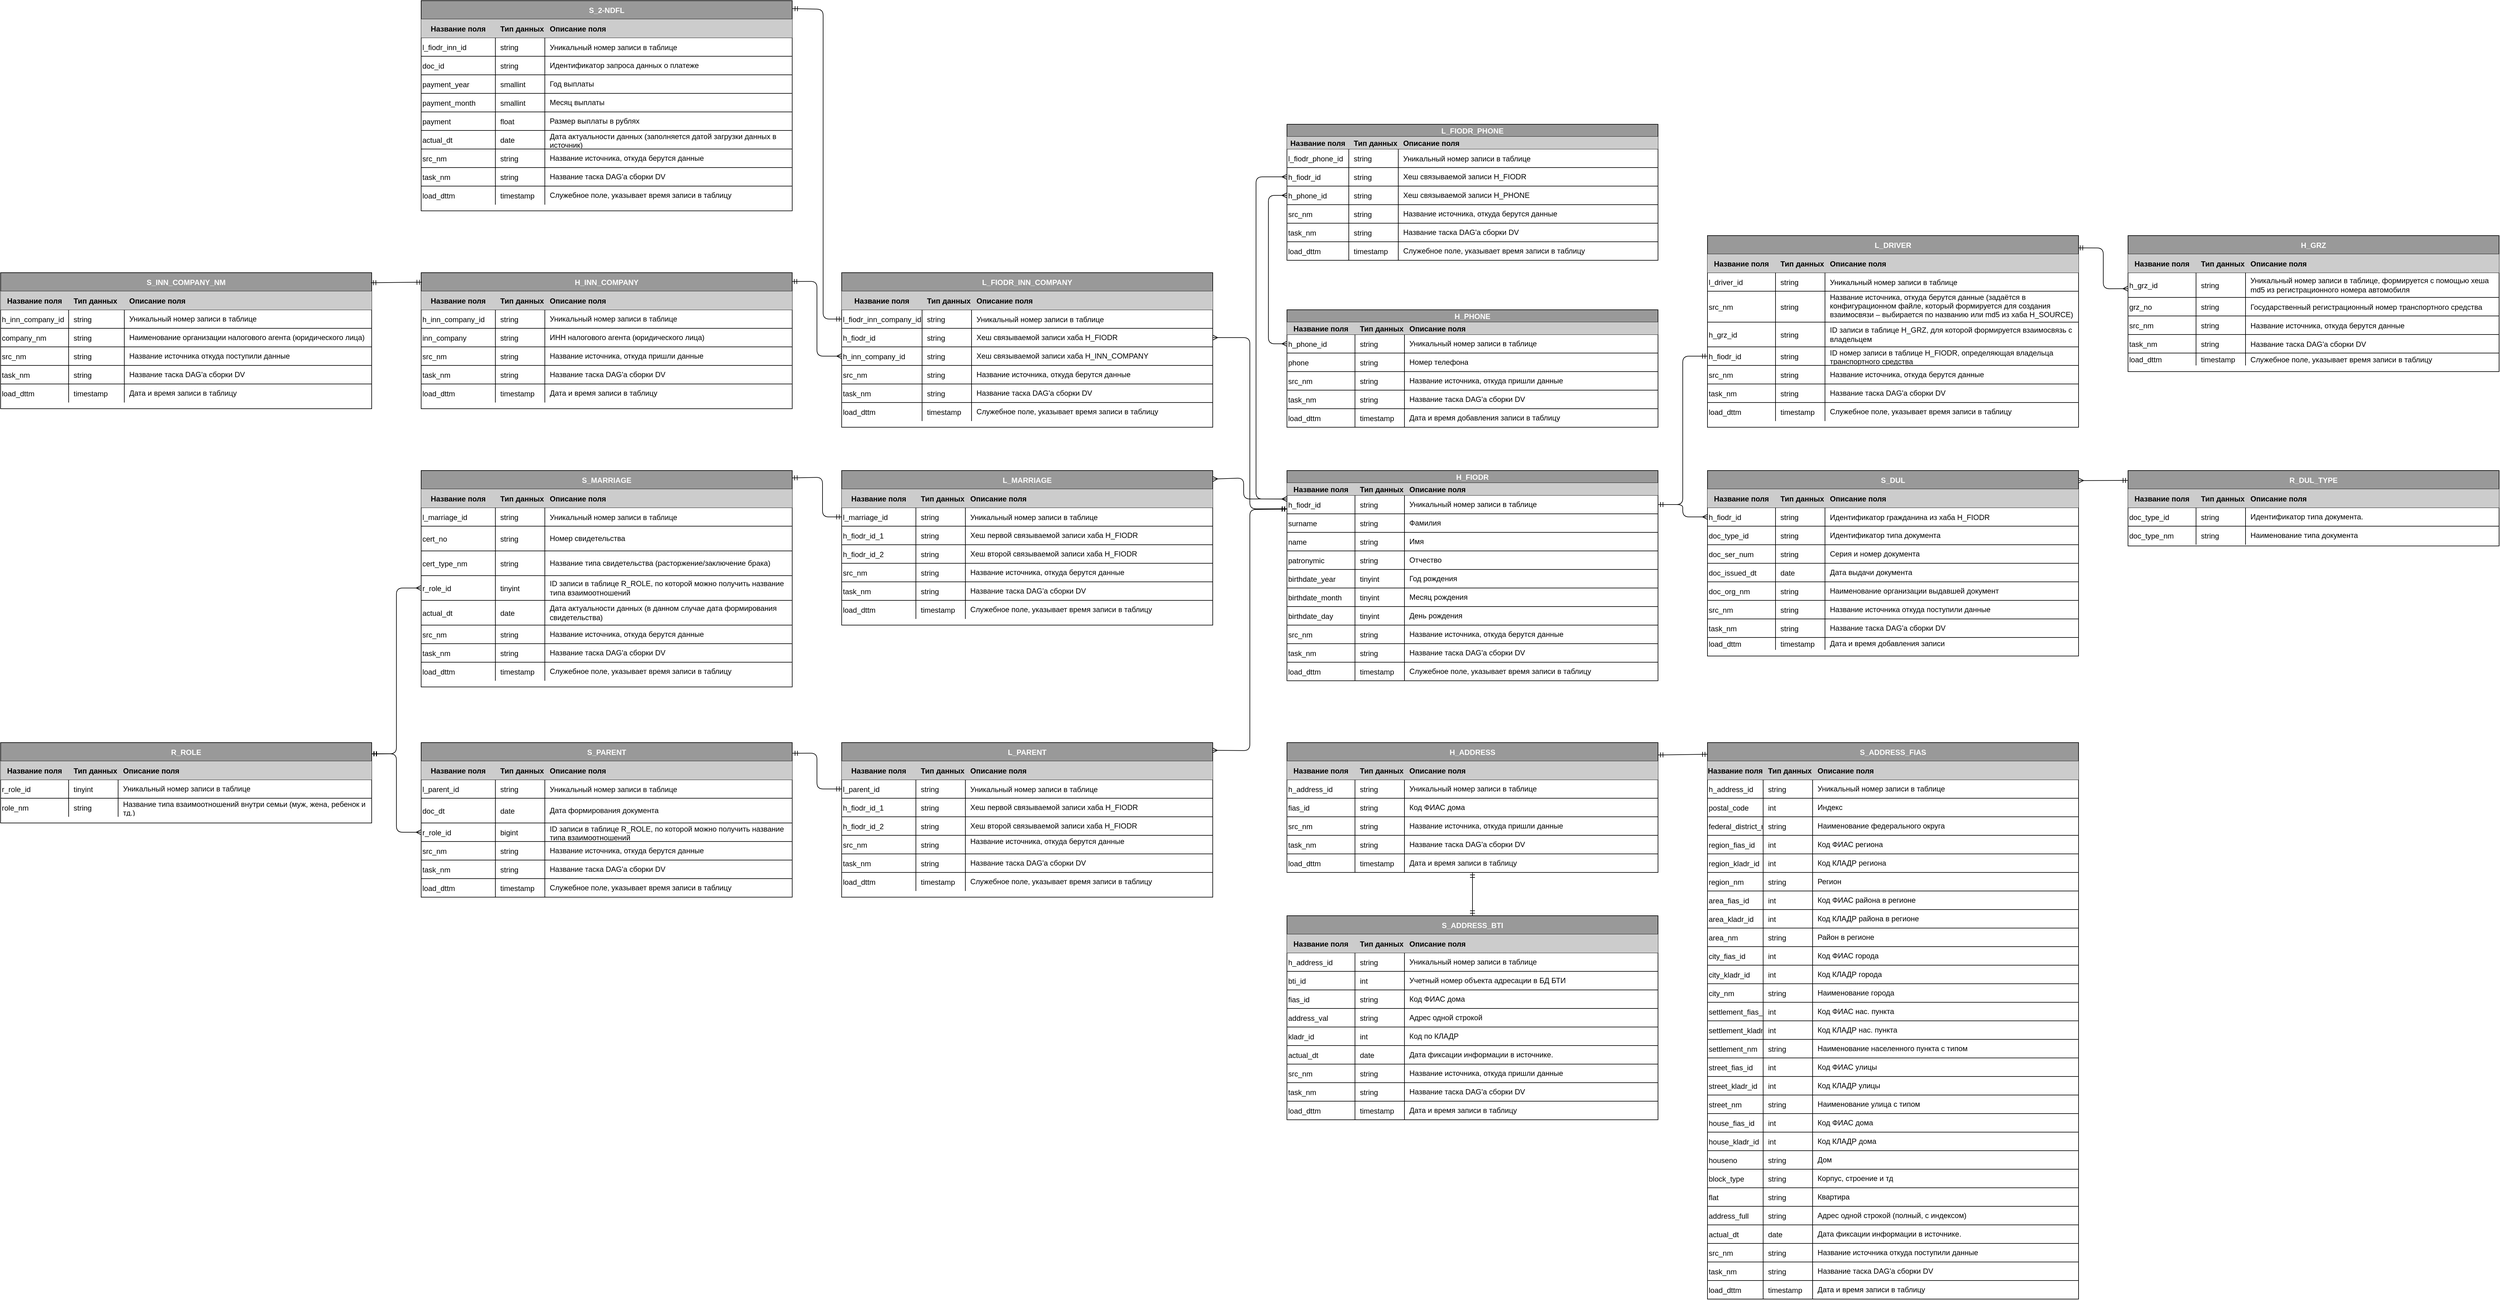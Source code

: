 <mxfile version="14.4.5" type="github">
  <diagram id="dFcGTcOO6VKS4K1IGvdy" name="Page-1">
    <mxGraphModel dx="4690" dy="1933" grid="1" gridSize="10" guides="0" tooltips="1" connect="1" arrows="1" fold="1" page="1" pageScale="1" pageWidth="827" pageHeight="1169" math="0" shadow="0">
      <root>
        <mxCell id="0" />
        <mxCell id="1" parent="0" />
        <mxCell id="sgqDZq_n20WNryxTrBRQ-63" value="" style="html=1;strokeColor=#000000;fontColor=#FFFFFF;startArrow=ERmany;startFill=0;endArrow=ERmandOne;endFill=0;entryX=0.998;entryY=0.064;entryDx=0;entryDy=0;entryPerimeter=0;exitX=0;exitY=0.647;exitDx=0;exitDy=0;exitPerimeter=0;" parent="1" source="sgqDZq_n20WNryxTrBRQ-72" target="sgqDZq_n20WNryxTrBRQ-109" edge="1">
          <mxGeometry width="100" relative="1" as="geometry">
            <mxPoint x="260" y="351" as="sourcePoint" />
            <mxPoint x="219.04" y="63.376" as="targetPoint" />
            <Array as="points">
              <mxPoint x="800" y="146" />
              <mxPoint x="800" y="80" />
            </Array>
          </mxGeometry>
        </mxCell>
        <mxCell id="sgqDZq_n20WNryxTrBRQ-65" value="" style="html=1;strokeColor=#000000;fontColor=#FFFFFF;startArrow=ERmandOne;startFill=0;endArrow=ERmandOne;endFill=0;exitX=0;exitY=0.5;exitDx=0;exitDy=0;entryX=1;entryY=0.5;entryDx=0;entryDy=0;" parent="1" source="sgqDZq_n20WNryxTrBRQ-126" target="UNvLWvAiq8z-6MAezgbr-6" edge="1">
          <mxGeometry width="100" relative="1" as="geometry">
            <mxPoint x="485" y="207" as="sourcePoint" />
            <mxPoint x="90" y="534" as="targetPoint" />
            <Array as="points">
              <mxPoint x="120" y="255" />
              <mxPoint x="120" y="495" />
            </Array>
          </mxGeometry>
        </mxCell>
        <mxCell id="sgqDZq_n20WNryxTrBRQ-67" value="H_GRZ" style="shape=table;startSize=30;container=1;collapsible=1;childLayout=tableLayout;fixedRows=1;rowLines=1;fontStyle=1;align=center;resizeLast=1;fillColor=#999999;fontColor=#FFFFFF;" parent="1" vertex="1">
          <mxGeometry x="840" y="60" width="600" height="220" as="geometry" />
        </mxCell>
        <mxCell id="sgqDZq_n20WNryxTrBRQ-68" value="" style="shape=partialRectangle;collapsible=0;dropTarget=0;pointerEvents=0;fillColor=none;top=0;left=0;bottom=1;right=0;points=[[0,0.5],[1,0.5]];portConstraint=eastwest;" parent="sgqDZq_n20WNryxTrBRQ-67" vertex="1">
          <mxGeometry y="30" width="600" height="30" as="geometry" />
        </mxCell>
        <mxCell id="sgqDZq_n20WNryxTrBRQ-69" value="Название поля" style="shape=partialRectangle;connectable=0;top=0;left=0;bottom=0;right=0;fontStyle=1;overflow=hidden;fillColor=#CCCCCC;" parent="sgqDZq_n20WNryxTrBRQ-68" vertex="1">
          <mxGeometry width="110" height="30" as="geometry" />
        </mxCell>
        <mxCell id="sgqDZq_n20WNryxTrBRQ-70" value="Тип данных" style="shape=partialRectangle;connectable=0;top=0;left=0;bottom=0;right=0;align=left;spacingLeft=6;fontStyle=1;overflow=hidden;fillColor=#CCCCCC;" parent="sgqDZq_n20WNryxTrBRQ-68" vertex="1">
          <mxGeometry x="110" width="80" height="30" as="geometry" />
        </mxCell>
        <mxCell id="sgqDZq_n20WNryxTrBRQ-71" value="Описание поля" style="shape=partialRectangle;connectable=0;top=0;left=0;bottom=0;right=0;align=left;spacingLeft=6;fontStyle=1;overflow=hidden;fillColor=#CCCCCC;" parent="sgqDZq_n20WNryxTrBRQ-68" vertex="1">
          <mxGeometry x="190" width="410" height="30" as="geometry" />
        </mxCell>
        <mxCell id="sgqDZq_n20WNryxTrBRQ-72" value="" style="shape=partialRectangle;collapsible=0;dropTarget=0;pointerEvents=0;fillColor=none;top=0;left=0;bottom=0;right=0;points=[[0,0.5],[1,0.5]];portConstraint=eastwest;whiteSpace=wrap;" parent="sgqDZq_n20WNryxTrBRQ-67" vertex="1">
          <mxGeometry y="60" width="600" height="40" as="geometry" />
        </mxCell>
        <mxCell id="sgqDZq_n20WNryxTrBRQ-73" value="h_grz_id" style="shape=partialRectangle;connectable=0;fillColor=none;top=0;left=0;bottom=0;right=0;editable=1;overflow=hidden;align=left;" parent="sgqDZq_n20WNryxTrBRQ-72" vertex="1">
          <mxGeometry width="110" height="40" as="geometry" />
        </mxCell>
        <mxCell id="sgqDZq_n20WNryxTrBRQ-74" value="string" style="shape=partialRectangle;connectable=0;fillColor=none;top=0;left=0;bottom=0;right=0;align=left;spacingLeft=6;overflow=hidden;" parent="sgqDZq_n20WNryxTrBRQ-72" vertex="1">
          <mxGeometry x="110" width="80" height="40" as="geometry" />
        </mxCell>
        <mxCell id="sgqDZq_n20WNryxTrBRQ-75" value="Уникальный номер записи в таблице, формируется с помощью хеша md5 из регистрационного номера автомобиля" style="shape=partialRectangle;connectable=0;fillColor=none;top=0;left=0;bottom=0;right=0;align=left;spacingLeft=6;overflow=hidden;whiteSpace=wrap;" parent="sgqDZq_n20WNryxTrBRQ-72" vertex="1">
          <mxGeometry x="190" width="410" height="40" as="geometry" />
        </mxCell>
        <mxCell id="sgqDZq_n20WNryxTrBRQ-84" style="shape=partialRectangle;collapsible=0;dropTarget=0;pointerEvents=0;fillColor=none;top=0;left=0;bottom=0;right=0;points=[[0,0.5],[1,0.5]];portConstraint=eastwest;" parent="sgqDZq_n20WNryxTrBRQ-67" vertex="1">
          <mxGeometry y="100" width="600" height="30" as="geometry" />
        </mxCell>
        <mxCell id="sgqDZq_n20WNryxTrBRQ-85" value="grz_no" style="shape=partialRectangle;connectable=0;fillColor=none;top=0;left=0;bottom=0;right=0;editable=1;overflow=hidden;align=left;" parent="sgqDZq_n20WNryxTrBRQ-84" vertex="1">
          <mxGeometry width="110" height="30" as="geometry" />
        </mxCell>
        <mxCell id="sgqDZq_n20WNryxTrBRQ-86" value="string" style="shape=partialRectangle;connectable=0;fillColor=none;top=0;left=0;bottom=0;right=0;align=left;spacingLeft=6;overflow=hidden;" parent="sgqDZq_n20WNryxTrBRQ-84" vertex="1">
          <mxGeometry x="110" width="80" height="30" as="geometry" />
        </mxCell>
        <mxCell id="sgqDZq_n20WNryxTrBRQ-87" value="Государственный регистрационный номер транспортного средства" style="shape=partialRectangle;connectable=0;fillColor=none;top=0;left=0;bottom=0;right=0;align=left;spacingLeft=6;overflow=hidden;" parent="sgqDZq_n20WNryxTrBRQ-84" vertex="1">
          <mxGeometry x="190" width="410" height="30" as="geometry" />
        </mxCell>
        <mxCell id="iINGVpcgLTFxF7QF2aCY-89" style="shape=partialRectangle;collapsible=0;dropTarget=0;pointerEvents=0;fillColor=none;top=0;left=0;bottom=0;right=0;points=[[0,0.5],[1,0.5]];portConstraint=eastwest;" parent="sgqDZq_n20WNryxTrBRQ-67" vertex="1">
          <mxGeometry y="130" width="600" height="30" as="geometry" />
        </mxCell>
        <mxCell id="iINGVpcgLTFxF7QF2aCY-90" value="src_nm" style="shape=partialRectangle;connectable=0;fillColor=none;top=0;left=0;bottom=0;right=0;editable=1;overflow=hidden;align=left;" parent="iINGVpcgLTFxF7QF2aCY-89" vertex="1">
          <mxGeometry width="110" height="30" as="geometry" />
        </mxCell>
        <mxCell id="iINGVpcgLTFxF7QF2aCY-91" value="string" style="shape=partialRectangle;connectable=0;fillColor=none;top=0;left=0;bottom=0;right=0;align=left;spacingLeft=6;overflow=hidden;" parent="iINGVpcgLTFxF7QF2aCY-89" vertex="1">
          <mxGeometry x="110" width="80" height="30" as="geometry" />
        </mxCell>
        <mxCell id="iINGVpcgLTFxF7QF2aCY-92" value="Название источника, откуда берутся данные" style="shape=partialRectangle;connectable=0;fillColor=none;top=0;left=0;bottom=0;right=0;align=left;spacingLeft=6;overflow=hidden;" parent="iINGVpcgLTFxF7QF2aCY-89" vertex="1">
          <mxGeometry x="190" width="410" height="30" as="geometry" />
        </mxCell>
        <mxCell id="iINGVpcgLTFxF7QF2aCY-85" style="shape=partialRectangle;collapsible=0;dropTarget=0;pointerEvents=0;fillColor=none;top=0;left=0;bottom=0;right=0;points=[[0,0.5],[1,0.5]];portConstraint=eastwest;" parent="sgqDZq_n20WNryxTrBRQ-67" vertex="1">
          <mxGeometry y="160" width="600" height="30" as="geometry" />
        </mxCell>
        <mxCell id="iINGVpcgLTFxF7QF2aCY-86" value="task_nm" style="shape=partialRectangle;connectable=0;fillColor=none;top=0;left=0;bottom=0;right=0;editable=1;overflow=hidden;align=left;" parent="iINGVpcgLTFxF7QF2aCY-85" vertex="1">
          <mxGeometry width="110" height="30" as="geometry" />
        </mxCell>
        <mxCell id="iINGVpcgLTFxF7QF2aCY-87" value="string" style="shape=partialRectangle;connectable=0;fillColor=none;top=0;left=0;bottom=0;right=0;align=left;spacingLeft=6;overflow=hidden;" parent="iINGVpcgLTFxF7QF2aCY-85" vertex="1">
          <mxGeometry x="110" width="80" height="30" as="geometry" />
        </mxCell>
        <mxCell id="iINGVpcgLTFxF7QF2aCY-88" value="Название таска DAG&#39;а сборки DV" style="shape=partialRectangle;connectable=0;fillColor=none;top=0;left=0;bottom=0;right=0;align=left;spacingLeft=6;overflow=hidden;" parent="iINGVpcgLTFxF7QF2aCY-85" vertex="1">
          <mxGeometry x="190" width="410" height="30" as="geometry" />
        </mxCell>
        <mxCell id="d1YsTmhfaOhgNQQaUZh--13" style="shape=partialRectangle;collapsible=0;dropTarget=0;pointerEvents=0;fillColor=none;top=0;left=0;bottom=0;right=0;points=[[0,0.5],[1,0.5]];portConstraint=eastwest;" parent="sgqDZq_n20WNryxTrBRQ-67" vertex="1">
          <mxGeometry y="190" width="600" height="20" as="geometry" />
        </mxCell>
        <mxCell id="d1YsTmhfaOhgNQQaUZh--14" value="load_dttm" style="shape=partialRectangle;connectable=0;fillColor=none;top=0;left=0;bottom=0;right=0;editable=1;overflow=hidden;align=left;" parent="d1YsTmhfaOhgNQQaUZh--13" vertex="1">
          <mxGeometry width="110" height="20" as="geometry" />
        </mxCell>
        <mxCell id="d1YsTmhfaOhgNQQaUZh--15" value="timestamp" style="shape=partialRectangle;connectable=0;fillColor=none;top=0;left=0;bottom=0;right=0;align=left;spacingLeft=6;overflow=hidden;" parent="d1YsTmhfaOhgNQQaUZh--13" vertex="1">
          <mxGeometry x="110" width="80" height="20" as="geometry" />
        </mxCell>
        <mxCell id="d1YsTmhfaOhgNQQaUZh--16" value="Служебное поле, указывает время записи в таблицу" style="shape=partialRectangle;connectable=0;fillColor=none;top=0;left=0;bottom=0;right=0;align=left;spacingLeft=6;overflow=hidden;" parent="d1YsTmhfaOhgNQQaUZh--13" vertex="1">
          <mxGeometry x="190" width="410" height="20" as="geometry" />
        </mxCell>
        <mxCell id="sgqDZq_n20WNryxTrBRQ-109" value="L_DRIVER" style="shape=table;startSize=30;container=1;collapsible=1;childLayout=tableLayout;fixedRows=1;rowLines=1;fontStyle=1;align=center;resizeLast=1;fillColor=#999999;fontColor=#FFFFFF;" parent="1" vertex="1">
          <mxGeometry x="160" y="60" width="600" height="310" as="geometry" />
        </mxCell>
        <mxCell id="sgqDZq_n20WNryxTrBRQ-110" value="" style="shape=partialRectangle;collapsible=0;dropTarget=0;pointerEvents=0;fillColor=none;top=0;left=0;bottom=1;right=0;points=[[0,0.5],[1,0.5]];portConstraint=eastwest;" parent="sgqDZq_n20WNryxTrBRQ-109" vertex="1">
          <mxGeometry y="30" width="600" height="30" as="geometry" />
        </mxCell>
        <mxCell id="sgqDZq_n20WNryxTrBRQ-111" value="Название поля" style="shape=partialRectangle;connectable=0;top=0;left=0;bottom=0;right=0;fontStyle=1;overflow=hidden;fillColor=#CCCCCC;" parent="sgqDZq_n20WNryxTrBRQ-110" vertex="1">
          <mxGeometry width="110" height="30" as="geometry" />
        </mxCell>
        <mxCell id="sgqDZq_n20WNryxTrBRQ-112" value="Тип данных" style="shape=partialRectangle;connectable=0;top=0;left=0;bottom=0;right=0;align=left;spacingLeft=6;fontStyle=1;overflow=hidden;fillColor=#CCCCCC;" parent="sgqDZq_n20WNryxTrBRQ-110" vertex="1">
          <mxGeometry x="110" width="80" height="30" as="geometry" />
        </mxCell>
        <mxCell id="sgqDZq_n20WNryxTrBRQ-113" value="Описание поля" style="shape=partialRectangle;connectable=0;top=0;left=0;bottom=0;right=0;align=left;spacingLeft=6;fontStyle=1;overflow=hidden;fillColor=#CCCCCC;" parent="sgqDZq_n20WNryxTrBRQ-110" vertex="1">
          <mxGeometry x="190" width="410" height="30" as="geometry" />
        </mxCell>
        <mxCell id="sgqDZq_n20WNryxTrBRQ-114" value="" style="shape=partialRectangle;collapsible=0;dropTarget=0;pointerEvents=0;fillColor=none;top=0;left=0;bottom=0;right=0;points=[[0,0.5],[1,0.5]];portConstraint=eastwest;align=left;" parent="sgqDZq_n20WNryxTrBRQ-109" vertex="1">
          <mxGeometry y="60" width="600" height="30" as="geometry" />
        </mxCell>
        <mxCell id="sgqDZq_n20WNryxTrBRQ-115" value="l_driver_id" style="shape=partialRectangle;connectable=0;fillColor=none;top=0;left=0;bottom=0;right=0;editable=1;overflow=hidden;align=left;" parent="sgqDZq_n20WNryxTrBRQ-114" vertex="1">
          <mxGeometry width="110" height="30" as="geometry" />
        </mxCell>
        <mxCell id="sgqDZq_n20WNryxTrBRQ-116" value="string" style="shape=partialRectangle;connectable=0;fillColor=none;top=0;left=0;bottom=0;right=0;align=left;spacingLeft=6;overflow=hidden;" parent="sgqDZq_n20WNryxTrBRQ-114" vertex="1">
          <mxGeometry x="110" width="80" height="30" as="geometry" />
        </mxCell>
        <mxCell id="sgqDZq_n20WNryxTrBRQ-117" value="Уникальный номер записи в таблице" style="shape=partialRectangle;connectable=0;fillColor=none;top=0;left=0;bottom=0;right=0;align=left;spacingLeft=6;overflow=hidden;" parent="sgqDZq_n20WNryxTrBRQ-114" vertex="1">
          <mxGeometry x="190" width="410" height="30" as="geometry" />
        </mxCell>
        <mxCell id="sgqDZq_n20WNryxTrBRQ-118" value="" style="shape=partialRectangle;collapsible=0;dropTarget=0;pointerEvents=0;fillColor=none;top=0;left=0;bottom=0;right=0;points=[[0,0.5],[1,0.5]];portConstraint=eastwest;" parent="sgqDZq_n20WNryxTrBRQ-109" vertex="1">
          <mxGeometry y="90" width="600" height="50" as="geometry" />
        </mxCell>
        <mxCell id="sgqDZq_n20WNryxTrBRQ-119" value="src_nm" style="shape=partialRectangle;connectable=0;fillColor=none;top=0;left=0;bottom=0;right=0;editable=1;overflow=hidden;align=left;" parent="sgqDZq_n20WNryxTrBRQ-118" vertex="1">
          <mxGeometry width="110" height="50" as="geometry" />
        </mxCell>
        <mxCell id="sgqDZq_n20WNryxTrBRQ-120" value="string" style="shape=partialRectangle;connectable=0;fillColor=none;top=0;left=0;bottom=0;right=0;align=left;spacingLeft=6;overflow=hidden;" parent="sgqDZq_n20WNryxTrBRQ-118" vertex="1">
          <mxGeometry x="110" width="80" height="50" as="geometry" />
        </mxCell>
        <mxCell id="sgqDZq_n20WNryxTrBRQ-121" value="Название источника, откуда берутся данные (задаётся в конфигурационном файле, который формируется для создания взаимосвязи – выбирается по названию или md5 из хаба H_SOURCE)&#xa;" style="shape=partialRectangle;connectable=0;fillColor=none;top=0;left=0;bottom=0;right=0;align=left;spacingLeft=6;overflow=hidden;whiteSpace=wrap;" parent="sgqDZq_n20WNryxTrBRQ-118" vertex="1">
          <mxGeometry x="190" width="410" height="50" as="geometry" />
        </mxCell>
        <mxCell id="sgqDZq_n20WNryxTrBRQ-122" value="" style="shape=partialRectangle;collapsible=0;dropTarget=0;pointerEvents=0;fillColor=none;top=0;left=0;bottom=0;right=0;points=[[0,0.5],[1,0.5]];portConstraint=eastwest;" parent="sgqDZq_n20WNryxTrBRQ-109" vertex="1">
          <mxGeometry y="140" width="600" height="40" as="geometry" />
        </mxCell>
        <mxCell id="sgqDZq_n20WNryxTrBRQ-123" value="h_grz_id" style="shape=partialRectangle;connectable=0;fillColor=none;top=0;left=0;bottom=0;right=0;editable=1;overflow=hidden;align=left;" parent="sgqDZq_n20WNryxTrBRQ-122" vertex="1">
          <mxGeometry width="110" height="40" as="geometry" />
        </mxCell>
        <mxCell id="sgqDZq_n20WNryxTrBRQ-124" value="string" style="shape=partialRectangle;connectable=0;fillColor=none;top=0;left=0;bottom=0;right=0;align=left;spacingLeft=6;overflow=hidden;" parent="sgqDZq_n20WNryxTrBRQ-122" vertex="1">
          <mxGeometry x="110" width="80" height="40" as="geometry" />
        </mxCell>
        <mxCell id="sgqDZq_n20WNryxTrBRQ-125" value="ID записи в таблице H_GRZ, для которой формируется взаимосвязь с владельцем" style="shape=partialRectangle;connectable=0;fillColor=none;top=0;left=0;bottom=0;right=0;align=left;spacingLeft=6;overflow=hidden;whiteSpace=wrap;" parent="sgqDZq_n20WNryxTrBRQ-122" vertex="1">
          <mxGeometry x="190" width="410" height="40" as="geometry" />
        </mxCell>
        <mxCell id="sgqDZq_n20WNryxTrBRQ-126" style="shape=partialRectangle;collapsible=0;dropTarget=0;pointerEvents=0;fillColor=none;top=0;left=0;bottom=0;right=0;points=[[0,0.5],[1,0.5]];portConstraint=eastwest;" parent="sgqDZq_n20WNryxTrBRQ-109" vertex="1">
          <mxGeometry y="180" width="600" height="30" as="geometry" />
        </mxCell>
        <mxCell id="sgqDZq_n20WNryxTrBRQ-127" value="h_fiodr_id" style="shape=partialRectangle;connectable=0;fillColor=none;top=0;left=0;bottom=0;right=0;editable=1;overflow=hidden;align=left;" parent="sgqDZq_n20WNryxTrBRQ-126" vertex="1">
          <mxGeometry width="110" height="30" as="geometry" />
        </mxCell>
        <mxCell id="sgqDZq_n20WNryxTrBRQ-128" value="string" style="shape=partialRectangle;connectable=0;fillColor=none;top=0;left=0;bottom=0;right=0;align=left;spacingLeft=6;overflow=hidden;" parent="sgqDZq_n20WNryxTrBRQ-126" vertex="1">
          <mxGeometry x="110" width="80" height="30" as="geometry" />
        </mxCell>
        <mxCell id="sgqDZq_n20WNryxTrBRQ-129" value="ID номер записи в таблице H_FIODR, определяющая владельца транспортного средства" style="shape=partialRectangle;connectable=0;fillColor=none;top=0;left=0;bottom=0;right=0;align=left;spacingLeft=6;overflow=hidden;whiteSpace=wrap;" parent="sgqDZq_n20WNryxTrBRQ-126" vertex="1">
          <mxGeometry x="190" width="410" height="30" as="geometry" />
        </mxCell>
        <mxCell id="iINGVpcgLTFxF7QF2aCY-77" style="shape=partialRectangle;collapsible=0;dropTarget=0;pointerEvents=0;fillColor=none;top=0;left=0;bottom=0;right=0;points=[[0,0.5],[1,0.5]];portConstraint=eastwest;" parent="sgqDZq_n20WNryxTrBRQ-109" vertex="1">
          <mxGeometry y="210" width="600" height="30" as="geometry" />
        </mxCell>
        <mxCell id="iINGVpcgLTFxF7QF2aCY-78" value="src_nm" style="shape=partialRectangle;connectable=0;fillColor=none;top=0;left=0;bottom=0;right=0;editable=1;overflow=hidden;align=left;" parent="iINGVpcgLTFxF7QF2aCY-77" vertex="1">
          <mxGeometry width="110" height="30" as="geometry" />
        </mxCell>
        <mxCell id="iINGVpcgLTFxF7QF2aCY-79" value="string" style="shape=partialRectangle;connectable=0;fillColor=none;top=0;left=0;bottom=0;right=0;align=left;spacingLeft=6;overflow=hidden;" parent="iINGVpcgLTFxF7QF2aCY-77" vertex="1">
          <mxGeometry x="110" width="80" height="30" as="geometry" />
        </mxCell>
        <mxCell id="iINGVpcgLTFxF7QF2aCY-80" value="Название источника, откуда берутся данные" style="shape=partialRectangle;connectable=0;fillColor=none;top=0;left=0;bottom=0;right=0;align=left;spacingLeft=6;overflow=hidden;whiteSpace=wrap;" parent="iINGVpcgLTFxF7QF2aCY-77" vertex="1">
          <mxGeometry x="190" width="410" height="30" as="geometry" />
        </mxCell>
        <mxCell id="iINGVpcgLTFxF7QF2aCY-73" style="shape=partialRectangle;collapsible=0;dropTarget=0;pointerEvents=0;fillColor=none;top=0;left=0;bottom=0;right=0;points=[[0,0.5],[1,0.5]];portConstraint=eastwest;" parent="sgqDZq_n20WNryxTrBRQ-109" vertex="1">
          <mxGeometry y="240" width="600" height="30" as="geometry" />
        </mxCell>
        <mxCell id="iINGVpcgLTFxF7QF2aCY-74" value="task_nm" style="shape=partialRectangle;connectable=0;fillColor=none;top=0;left=0;bottom=0;right=0;editable=1;overflow=hidden;align=left;" parent="iINGVpcgLTFxF7QF2aCY-73" vertex="1">
          <mxGeometry width="110" height="30" as="geometry" />
        </mxCell>
        <mxCell id="iINGVpcgLTFxF7QF2aCY-75" value="string" style="shape=partialRectangle;connectable=0;fillColor=none;top=0;left=0;bottom=0;right=0;align=left;spacingLeft=6;overflow=hidden;" parent="iINGVpcgLTFxF7QF2aCY-73" vertex="1">
          <mxGeometry x="110" width="80" height="30" as="geometry" />
        </mxCell>
        <mxCell id="iINGVpcgLTFxF7QF2aCY-76" value="Название таска DAG&#39;а сборки DV" style="shape=partialRectangle;connectable=0;fillColor=none;top=0;left=0;bottom=0;right=0;align=left;spacingLeft=6;overflow=hidden;whiteSpace=wrap;" parent="iINGVpcgLTFxF7QF2aCY-73" vertex="1">
          <mxGeometry x="190" width="410" height="30" as="geometry" />
        </mxCell>
        <mxCell id="XjfbZmdfT7sj089IL32q-1" style="shape=partialRectangle;collapsible=0;dropTarget=0;pointerEvents=0;fillColor=none;top=0;left=0;bottom=0;right=0;points=[[0,0.5],[1,0.5]];portConstraint=eastwest;" parent="sgqDZq_n20WNryxTrBRQ-109" vertex="1">
          <mxGeometry y="270" width="600" height="30" as="geometry" />
        </mxCell>
        <mxCell id="XjfbZmdfT7sj089IL32q-2" value="load_dttm" style="shape=partialRectangle;connectable=0;fillColor=none;top=0;left=0;bottom=0;right=0;editable=1;overflow=hidden;align=left;" parent="XjfbZmdfT7sj089IL32q-1" vertex="1">
          <mxGeometry width="110" height="30" as="geometry" />
        </mxCell>
        <mxCell id="XjfbZmdfT7sj089IL32q-3" value="timestamp" style="shape=partialRectangle;connectable=0;fillColor=none;top=0;left=0;bottom=0;right=0;align=left;spacingLeft=6;overflow=hidden;" parent="XjfbZmdfT7sj089IL32q-1" vertex="1">
          <mxGeometry x="110" width="80" height="30" as="geometry" />
        </mxCell>
        <mxCell id="XjfbZmdfT7sj089IL32q-4" value="Служебное поле, указывает время записи в таблицу" style="shape=partialRectangle;connectable=0;fillColor=none;top=0;left=0;bottom=0;right=0;align=left;spacingLeft=6;overflow=hidden;whiteSpace=wrap;" parent="XjfbZmdfT7sj089IL32q-1" vertex="1">
          <mxGeometry x="190" width="410" height="30" as="geometry" />
        </mxCell>
        <mxCell id="Fi9RAI6sNOyQZMEyOrty-129" value="R_ROLE" style="shape=table;startSize=30;container=1;collapsible=1;childLayout=tableLayout;fixedRows=1;rowLines=1;fontStyle=1;align=center;resizeLast=1;fillColor=#999999;fontColor=#FFFFFF;" parent="1" vertex="1">
          <mxGeometry x="-2600" y="880" width="600" height="130" as="geometry" />
        </mxCell>
        <mxCell id="Fi9RAI6sNOyQZMEyOrty-130" value="" style="shape=partialRectangle;collapsible=0;dropTarget=0;pointerEvents=0;fillColor=none;top=0;left=0;bottom=1;right=0;points=[[0,0.5],[1,0.5]];portConstraint=eastwest;" parent="Fi9RAI6sNOyQZMEyOrty-129" vertex="1">
          <mxGeometry y="30" width="600" height="30" as="geometry" />
        </mxCell>
        <mxCell id="Fi9RAI6sNOyQZMEyOrty-131" value="Название поля" style="shape=partialRectangle;connectable=0;top=0;left=0;bottom=0;right=0;fontStyle=1;overflow=hidden;fillColor=#CCCCCC;" parent="Fi9RAI6sNOyQZMEyOrty-130" vertex="1">
          <mxGeometry width="110" height="30" as="geometry" />
        </mxCell>
        <mxCell id="Fi9RAI6sNOyQZMEyOrty-132" value="Тип данных" style="shape=partialRectangle;connectable=0;top=0;left=0;bottom=0;right=0;align=left;spacingLeft=6;fontStyle=1;overflow=hidden;fillColor=#CCCCCC;" parent="Fi9RAI6sNOyQZMEyOrty-130" vertex="1">
          <mxGeometry x="110" width="80" height="30" as="geometry" />
        </mxCell>
        <mxCell id="Fi9RAI6sNOyQZMEyOrty-133" value="Описание поля" style="shape=partialRectangle;connectable=0;top=0;left=0;bottom=0;right=0;align=left;spacingLeft=6;fontStyle=1;overflow=hidden;fillColor=#CCCCCC;" parent="Fi9RAI6sNOyQZMEyOrty-130" vertex="1">
          <mxGeometry x="190" width="410" height="30" as="geometry" />
        </mxCell>
        <mxCell id="Fi9RAI6sNOyQZMEyOrty-150" style="shape=partialRectangle;collapsible=0;dropTarget=0;pointerEvents=0;fillColor=none;top=0;left=0;bottom=0;right=0;points=[[0,0.5],[1,0.5]];portConstraint=eastwest;" parent="Fi9RAI6sNOyQZMEyOrty-129" vertex="1">
          <mxGeometry y="60" width="600" height="30" as="geometry" />
        </mxCell>
        <mxCell id="Fi9RAI6sNOyQZMEyOrty-151" value="r_role_id" style="shape=partialRectangle;connectable=0;fillColor=none;top=0;left=0;bottom=0;right=0;editable=1;overflow=hidden;align=left;" parent="Fi9RAI6sNOyQZMEyOrty-150" vertex="1">
          <mxGeometry width="110" height="30" as="geometry" />
        </mxCell>
        <mxCell id="Fi9RAI6sNOyQZMEyOrty-152" value="tinyint" style="shape=partialRectangle;connectable=0;fillColor=none;top=0;left=0;bottom=0;right=0;align=left;spacingLeft=6;overflow=hidden;" parent="Fi9RAI6sNOyQZMEyOrty-150" vertex="1">
          <mxGeometry x="110" width="80" height="30" as="geometry" />
        </mxCell>
        <mxCell id="Fi9RAI6sNOyQZMEyOrty-153" value="Уникальный номер записи в таблице" style="shape=partialRectangle;connectable=0;fillColor=none;top=0;left=0;bottom=0;right=0;align=left;spacingLeft=6;overflow=hidden;whiteSpace=wrap;" parent="Fi9RAI6sNOyQZMEyOrty-150" vertex="1">
          <mxGeometry x="190" width="410" height="30" as="geometry" />
        </mxCell>
        <mxCell id="Fi9RAI6sNOyQZMEyOrty-154" style="shape=partialRectangle;collapsible=0;dropTarget=0;pointerEvents=0;fillColor=none;top=0;left=0;bottom=0;right=0;points=[[0,0.5],[1,0.5]];portConstraint=eastwest;" parent="Fi9RAI6sNOyQZMEyOrty-129" vertex="1">
          <mxGeometry y="90" width="600" height="30" as="geometry" />
        </mxCell>
        <mxCell id="Fi9RAI6sNOyQZMEyOrty-155" value="role_nm" style="shape=partialRectangle;connectable=0;fillColor=none;top=0;left=0;bottom=0;right=0;editable=1;overflow=hidden;align=left;" parent="Fi9RAI6sNOyQZMEyOrty-154" vertex="1">
          <mxGeometry width="110" height="30" as="geometry" />
        </mxCell>
        <mxCell id="Fi9RAI6sNOyQZMEyOrty-156" value="string" style="shape=partialRectangle;connectable=0;fillColor=none;top=0;left=0;bottom=0;right=0;align=left;spacingLeft=6;overflow=hidden;" parent="Fi9RAI6sNOyQZMEyOrty-154" vertex="1">
          <mxGeometry x="110" width="80" height="30" as="geometry" />
        </mxCell>
        <mxCell id="Fi9RAI6sNOyQZMEyOrty-157" value="Название типа взаимоотношений внутри семьи (муж, жена, ребенок и тд.)" style="shape=partialRectangle;connectable=0;fillColor=none;top=0;left=0;bottom=0;right=0;align=left;spacingLeft=6;overflow=hidden;whiteSpace=wrap;" parent="Fi9RAI6sNOyQZMEyOrty-154" vertex="1">
          <mxGeometry x="190" width="410" height="30" as="geometry" />
        </mxCell>
        <mxCell id="Fi9RAI6sNOyQZMEyOrty-201" value="" style="html=1;strokeColor=#000000;fontColor=#FFFFFF;startArrow=ERmany;startFill=0;endArrow=ERmandOne;endFill=0;entryX=0.999;entryY=0.141;entryDx=0;entryDy=0;entryPerimeter=0;exitX=0;exitY=0.5;exitDx=0;exitDy=0;" parent="1" source="jp5Gihf_7VO6IsTc87oi-43" target="Fi9RAI6sNOyQZMEyOrty-129" edge="1">
          <mxGeometry width="100" relative="1" as="geometry">
            <mxPoint x="-1890.6" y="926" as="sourcePoint" />
            <mxPoint x="-1990" y="870.32" as="targetPoint" />
            <Array as="points">
              <mxPoint x="-1960" y="1025" />
              <mxPoint x="-1960" y="898" />
            </Array>
          </mxGeometry>
        </mxCell>
        <mxCell id="UNvLWvAiq8z-6MAezgbr-1" value="H_FIODR" style="shape=table;startSize=20;container=1;collapsible=1;childLayout=tableLayout;fixedRows=1;rowLines=1;fontStyle=1;align=center;resizeLast=1;fillColor=#999999;fontColor=#FFFFFF;" parent="1" vertex="1">
          <mxGeometry x="-520" y="440" width="600" height="340" as="geometry" />
        </mxCell>
        <mxCell id="UNvLWvAiq8z-6MAezgbr-2" value="" style="shape=partialRectangle;collapsible=0;dropTarget=0;pointerEvents=0;fillColor=none;top=0;left=0;bottom=1;right=0;points=[[0,0.5],[1,0.5]];portConstraint=eastwest;" parent="UNvLWvAiq8z-6MAezgbr-1" vertex="1">
          <mxGeometry y="20" width="600" height="20" as="geometry" />
        </mxCell>
        <mxCell id="UNvLWvAiq8z-6MAezgbr-3" value="Название поля" style="shape=partialRectangle;connectable=0;top=0;left=0;bottom=0;right=0;fontStyle=1;overflow=hidden;fillColor=#CCCCCC;" parent="UNvLWvAiq8z-6MAezgbr-2" vertex="1">
          <mxGeometry width="110" height="20" as="geometry" />
        </mxCell>
        <mxCell id="UNvLWvAiq8z-6MAezgbr-4" value="Тип данных" style="shape=partialRectangle;connectable=0;top=0;left=0;bottom=0;right=0;align=left;spacingLeft=6;fontStyle=1;overflow=hidden;fillColor=#CCCCCC;" parent="UNvLWvAiq8z-6MAezgbr-2" vertex="1">
          <mxGeometry x="110" width="80" height="20" as="geometry" />
        </mxCell>
        <mxCell id="UNvLWvAiq8z-6MAezgbr-5" value="Описание поля" style="shape=partialRectangle;connectable=0;top=0;left=0;bottom=0;right=0;align=left;spacingLeft=6;fontStyle=1;overflow=hidden;fillColor=#CCCCCC;" parent="UNvLWvAiq8z-6MAezgbr-2" vertex="1">
          <mxGeometry x="190" width="410" height="20" as="geometry" />
        </mxCell>
        <mxCell id="UNvLWvAiq8z-6MAezgbr-6" value="" style="shape=partialRectangle;collapsible=0;dropTarget=0;pointerEvents=0;fillColor=none;top=0;left=0;bottom=0;right=0;points=[[0,0.5],[1,0.5]];portConstraint=eastwest;align=left;" parent="UNvLWvAiq8z-6MAezgbr-1" vertex="1">
          <mxGeometry y="40" width="600" height="30" as="geometry" />
        </mxCell>
        <mxCell id="UNvLWvAiq8z-6MAezgbr-7" value="h_fiodr_id" style="shape=partialRectangle;connectable=0;fillColor=none;top=0;left=0;bottom=0;right=0;editable=1;overflow=hidden;align=left;" parent="UNvLWvAiq8z-6MAezgbr-6" vertex="1">
          <mxGeometry width="110" height="30" as="geometry" />
        </mxCell>
        <mxCell id="UNvLWvAiq8z-6MAezgbr-8" value="string" style="shape=partialRectangle;connectable=0;fillColor=none;top=0;left=0;bottom=0;right=0;align=left;spacingLeft=6;overflow=hidden;" parent="UNvLWvAiq8z-6MAezgbr-6" vertex="1">
          <mxGeometry x="110" width="80" height="30" as="geometry" />
        </mxCell>
        <mxCell id="UNvLWvAiq8z-6MAezgbr-9" value="Уникальный номер записи в таблице" style="shape=partialRectangle;connectable=0;fillColor=none;top=0;left=0;bottom=0;right=0;align=left;spacingLeft=6;overflow=hidden;whiteSpace=wrap;" parent="UNvLWvAiq8z-6MAezgbr-6" vertex="1">
          <mxGeometry x="190" width="410" height="30" as="geometry" />
        </mxCell>
        <mxCell id="UNvLWvAiq8z-6MAezgbr-18" style="shape=partialRectangle;collapsible=0;dropTarget=0;pointerEvents=0;fillColor=none;top=0;left=0;bottom=0;right=0;points=[[0,0.5],[1,0.5]];portConstraint=eastwest;" parent="UNvLWvAiq8z-6MAezgbr-1" vertex="1">
          <mxGeometry y="70" width="600" height="30" as="geometry" />
        </mxCell>
        <mxCell id="UNvLWvAiq8z-6MAezgbr-19" value="surname" style="shape=partialRectangle;connectable=0;fillColor=none;top=0;left=0;bottom=0;right=0;editable=1;overflow=hidden;align=left;" parent="UNvLWvAiq8z-6MAezgbr-18" vertex="1">
          <mxGeometry width="110" height="30" as="geometry" />
        </mxCell>
        <mxCell id="UNvLWvAiq8z-6MAezgbr-20" value="string" style="shape=partialRectangle;connectable=0;fillColor=none;top=0;left=0;bottom=0;right=0;align=left;spacingLeft=6;overflow=hidden;" parent="UNvLWvAiq8z-6MAezgbr-18" vertex="1">
          <mxGeometry x="110" width="80" height="30" as="geometry" />
        </mxCell>
        <mxCell id="UNvLWvAiq8z-6MAezgbr-21" value="Фамилия" style="shape=partialRectangle;connectable=0;fillColor=none;top=0;left=0;bottom=0;right=0;align=left;spacingLeft=6;overflow=hidden;whiteSpace=wrap;" parent="UNvLWvAiq8z-6MAezgbr-18" vertex="1">
          <mxGeometry x="190" width="410" height="30" as="geometry" />
        </mxCell>
        <mxCell id="UNvLWvAiq8z-6MAezgbr-34" style="shape=partialRectangle;collapsible=0;dropTarget=0;pointerEvents=0;fillColor=none;top=0;left=0;bottom=0;right=0;points=[[0,0.5],[1,0.5]];portConstraint=eastwest;" parent="UNvLWvAiq8z-6MAezgbr-1" vertex="1">
          <mxGeometry y="100" width="600" height="30" as="geometry" />
        </mxCell>
        <mxCell id="UNvLWvAiq8z-6MAezgbr-35" value="name" style="shape=partialRectangle;connectable=0;fillColor=none;top=0;left=0;bottom=0;right=0;editable=1;overflow=hidden;align=left;" parent="UNvLWvAiq8z-6MAezgbr-34" vertex="1">
          <mxGeometry width="110" height="30" as="geometry" />
        </mxCell>
        <mxCell id="UNvLWvAiq8z-6MAezgbr-36" value="string" style="shape=partialRectangle;connectable=0;fillColor=none;top=0;left=0;bottom=0;right=0;align=left;spacingLeft=6;overflow=hidden;" parent="UNvLWvAiq8z-6MAezgbr-34" vertex="1">
          <mxGeometry x="110" width="80" height="30" as="geometry" />
        </mxCell>
        <mxCell id="UNvLWvAiq8z-6MAezgbr-37" value="Имя" style="shape=partialRectangle;connectable=0;fillColor=none;top=0;left=0;bottom=0;right=0;align=left;spacingLeft=6;overflow=hidden;whiteSpace=wrap;" parent="UNvLWvAiq8z-6MAezgbr-34" vertex="1">
          <mxGeometry x="190" width="410" height="30" as="geometry" />
        </mxCell>
        <mxCell id="UNvLWvAiq8z-6MAezgbr-30" style="shape=partialRectangle;collapsible=0;dropTarget=0;pointerEvents=0;fillColor=none;top=0;left=0;bottom=0;right=0;points=[[0,0.5],[1,0.5]];portConstraint=eastwest;" parent="UNvLWvAiq8z-6MAezgbr-1" vertex="1">
          <mxGeometry y="130" width="600" height="30" as="geometry" />
        </mxCell>
        <mxCell id="UNvLWvAiq8z-6MAezgbr-31" value="patronymic" style="shape=partialRectangle;connectable=0;fillColor=none;top=0;left=0;bottom=0;right=0;editable=1;overflow=hidden;align=left;" parent="UNvLWvAiq8z-6MAezgbr-30" vertex="1">
          <mxGeometry width="110" height="30" as="geometry" />
        </mxCell>
        <mxCell id="UNvLWvAiq8z-6MAezgbr-32" value="string" style="shape=partialRectangle;connectable=0;fillColor=none;top=0;left=0;bottom=0;right=0;align=left;spacingLeft=6;overflow=hidden;" parent="UNvLWvAiq8z-6MAezgbr-30" vertex="1">
          <mxGeometry x="110" width="80" height="30" as="geometry" />
        </mxCell>
        <mxCell id="UNvLWvAiq8z-6MAezgbr-33" value="Отчество" style="shape=partialRectangle;connectable=0;fillColor=none;top=0;left=0;bottom=0;right=0;align=left;spacingLeft=6;overflow=hidden;whiteSpace=wrap;" parent="UNvLWvAiq8z-6MAezgbr-30" vertex="1">
          <mxGeometry x="190" width="410" height="30" as="geometry" />
        </mxCell>
        <mxCell id="UNvLWvAiq8z-6MAezgbr-26" style="shape=partialRectangle;collapsible=0;dropTarget=0;pointerEvents=0;fillColor=none;top=0;left=0;bottom=0;right=0;points=[[0,0.5],[1,0.5]];portConstraint=eastwest;" parent="UNvLWvAiq8z-6MAezgbr-1" vertex="1">
          <mxGeometry y="160" width="600" height="30" as="geometry" />
        </mxCell>
        <mxCell id="UNvLWvAiq8z-6MAezgbr-27" value="birthdate_year" style="shape=partialRectangle;connectable=0;fillColor=none;top=0;left=0;bottom=0;right=0;editable=1;overflow=hidden;align=left;" parent="UNvLWvAiq8z-6MAezgbr-26" vertex="1">
          <mxGeometry width="110" height="30" as="geometry" />
        </mxCell>
        <mxCell id="UNvLWvAiq8z-6MAezgbr-28" value="tinyint" style="shape=partialRectangle;connectable=0;fillColor=none;top=0;left=0;bottom=0;right=0;align=left;spacingLeft=6;overflow=hidden;" parent="UNvLWvAiq8z-6MAezgbr-26" vertex="1">
          <mxGeometry x="110" width="80" height="30" as="geometry" />
        </mxCell>
        <mxCell id="UNvLWvAiq8z-6MAezgbr-29" value="Год рождения" style="shape=partialRectangle;connectable=0;fillColor=none;top=0;left=0;bottom=0;right=0;align=left;spacingLeft=6;overflow=hidden;whiteSpace=wrap;" parent="UNvLWvAiq8z-6MAezgbr-26" vertex="1">
          <mxGeometry x="190" width="410" height="30" as="geometry" />
        </mxCell>
        <mxCell id="UNvLWvAiq8z-6MAezgbr-22" style="shape=partialRectangle;collapsible=0;dropTarget=0;pointerEvents=0;fillColor=none;top=0;left=0;bottom=0;right=0;points=[[0,0.5],[1,0.5]];portConstraint=eastwest;" parent="UNvLWvAiq8z-6MAezgbr-1" vertex="1">
          <mxGeometry y="190" width="600" height="30" as="geometry" />
        </mxCell>
        <mxCell id="UNvLWvAiq8z-6MAezgbr-23" value="birthdate_month" style="shape=partialRectangle;connectable=0;fillColor=none;top=0;left=0;bottom=0;right=0;editable=1;overflow=hidden;align=left;" parent="UNvLWvAiq8z-6MAezgbr-22" vertex="1">
          <mxGeometry width="110" height="30" as="geometry" />
        </mxCell>
        <mxCell id="UNvLWvAiq8z-6MAezgbr-24" value="tinyint" style="shape=partialRectangle;connectable=0;fillColor=none;top=0;left=0;bottom=0;right=0;align=left;spacingLeft=6;overflow=hidden;" parent="UNvLWvAiq8z-6MAezgbr-22" vertex="1">
          <mxGeometry x="110" width="80" height="30" as="geometry" />
        </mxCell>
        <mxCell id="UNvLWvAiq8z-6MAezgbr-25" value="Месяц рождения" style="shape=partialRectangle;connectable=0;fillColor=none;top=0;left=0;bottom=0;right=0;align=left;spacingLeft=6;overflow=hidden;whiteSpace=wrap;" parent="UNvLWvAiq8z-6MAezgbr-22" vertex="1">
          <mxGeometry x="190" width="410" height="30" as="geometry" />
        </mxCell>
        <mxCell id="UNvLWvAiq8z-6MAezgbr-38" style="shape=partialRectangle;collapsible=0;dropTarget=0;pointerEvents=0;fillColor=none;top=0;left=0;bottom=0;right=0;points=[[0,0.5],[1,0.5]];portConstraint=eastwest;" parent="UNvLWvAiq8z-6MAezgbr-1" vertex="1">
          <mxGeometry y="220" width="600" height="30" as="geometry" />
        </mxCell>
        <mxCell id="UNvLWvAiq8z-6MAezgbr-39" value="birthdate_day" style="shape=partialRectangle;connectable=0;fillColor=none;top=0;left=0;bottom=0;right=0;editable=1;overflow=hidden;align=left;" parent="UNvLWvAiq8z-6MAezgbr-38" vertex="1">
          <mxGeometry width="110" height="30" as="geometry" />
        </mxCell>
        <mxCell id="UNvLWvAiq8z-6MAezgbr-40" value="tinyint" style="shape=partialRectangle;connectable=0;fillColor=none;top=0;left=0;bottom=0;right=0;align=left;spacingLeft=6;overflow=hidden;" parent="UNvLWvAiq8z-6MAezgbr-38" vertex="1">
          <mxGeometry x="110" width="80" height="30" as="geometry" />
        </mxCell>
        <mxCell id="UNvLWvAiq8z-6MAezgbr-41" value="День рождения" style="shape=partialRectangle;connectable=0;fillColor=none;top=0;left=0;bottom=0;right=0;align=left;spacingLeft=6;overflow=hidden;whiteSpace=wrap;" parent="UNvLWvAiq8z-6MAezgbr-38" vertex="1">
          <mxGeometry x="190" width="410" height="30" as="geometry" />
        </mxCell>
        <mxCell id="iINGVpcgLTFxF7QF2aCY-21" style="shape=partialRectangle;collapsible=0;dropTarget=0;pointerEvents=0;fillColor=none;top=0;left=0;bottom=0;right=0;points=[[0,0.5],[1,0.5]];portConstraint=eastwest;" parent="UNvLWvAiq8z-6MAezgbr-1" vertex="1">
          <mxGeometry y="250" width="600" height="30" as="geometry" />
        </mxCell>
        <mxCell id="iINGVpcgLTFxF7QF2aCY-22" value="src_nm" style="shape=partialRectangle;connectable=0;fillColor=none;top=0;left=0;bottom=0;right=0;editable=1;overflow=hidden;align=left;" parent="iINGVpcgLTFxF7QF2aCY-21" vertex="1">
          <mxGeometry width="110" height="30" as="geometry" />
        </mxCell>
        <mxCell id="iINGVpcgLTFxF7QF2aCY-23" value="string" style="shape=partialRectangle;connectable=0;fillColor=none;top=0;left=0;bottom=0;right=0;align=left;spacingLeft=6;overflow=hidden;" parent="iINGVpcgLTFxF7QF2aCY-21" vertex="1">
          <mxGeometry x="110" width="80" height="30" as="geometry" />
        </mxCell>
        <mxCell id="iINGVpcgLTFxF7QF2aCY-24" value="Название источника, откуда берутся данные" style="shape=partialRectangle;connectable=0;fillColor=none;top=0;left=0;bottom=0;right=0;align=left;spacingLeft=6;overflow=hidden;whiteSpace=wrap;" parent="iINGVpcgLTFxF7QF2aCY-21" vertex="1">
          <mxGeometry x="190" width="410" height="30" as="geometry" />
        </mxCell>
        <mxCell id="iINGVpcgLTFxF7QF2aCY-17" style="shape=partialRectangle;collapsible=0;dropTarget=0;pointerEvents=0;fillColor=none;top=0;left=0;bottom=0;right=0;points=[[0,0.5],[1,0.5]];portConstraint=eastwest;" parent="UNvLWvAiq8z-6MAezgbr-1" vertex="1">
          <mxGeometry y="280" width="600" height="30" as="geometry" />
        </mxCell>
        <mxCell id="iINGVpcgLTFxF7QF2aCY-18" value="task_nm" style="shape=partialRectangle;connectable=0;fillColor=none;top=0;left=0;bottom=0;right=0;editable=1;overflow=hidden;align=left;" parent="iINGVpcgLTFxF7QF2aCY-17" vertex="1">
          <mxGeometry width="110" height="30" as="geometry" />
        </mxCell>
        <mxCell id="iINGVpcgLTFxF7QF2aCY-19" value="string" style="shape=partialRectangle;connectable=0;fillColor=none;top=0;left=0;bottom=0;right=0;align=left;spacingLeft=6;overflow=hidden;" parent="iINGVpcgLTFxF7QF2aCY-17" vertex="1">
          <mxGeometry x="110" width="80" height="30" as="geometry" />
        </mxCell>
        <mxCell id="iINGVpcgLTFxF7QF2aCY-20" value="Название таска DAG&#39;а сборки DV" style="shape=partialRectangle;connectable=0;fillColor=none;top=0;left=0;bottom=0;right=0;align=left;spacingLeft=6;overflow=hidden;whiteSpace=wrap;" parent="iINGVpcgLTFxF7QF2aCY-17" vertex="1">
          <mxGeometry x="190" width="410" height="30" as="geometry" />
        </mxCell>
        <mxCell id="d1YsTmhfaOhgNQQaUZh--5" style="shape=partialRectangle;collapsible=0;dropTarget=0;pointerEvents=0;fillColor=none;top=0;left=0;bottom=0;right=0;points=[[0,0.5],[1,0.5]];portConstraint=eastwest;" parent="UNvLWvAiq8z-6MAezgbr-1" vertex="1">
          <mxGeometry y="310" width="600" height="30" as="geometry" />
        </mxCell>
        <mxCell id="d1YsTmhfaOhgNQQaUZh--6" value="load_dttm" style="shape=partialRectangle;connectable=0;fillColor=none;top=0;left=0;bottom=0;right=0;editable=1;overflow=hidden;align=left;" parent="d1YsTmhfaOhgNQQaUZh--5" vertex="1">
          <mxGeometry width="110" height="30" as="geometry" />
        </mxCell>
        <mxCell id="d1YsTmhfaOhgNQQaUZh--7" value="timestamp" style="shape=partialRectangle;connectable=0;fillColor=none;top=0;left=0;bottom=0;right=0;align=left;spacingLeft=6;overflow=hidden;" parent="d1YsTmhfaOhgNQQaUZh--5" vertex="1">
          <mxGeometry x="110" width="80" height="30" as="geometry" />
        </mxCell>
        <mxCell id="d1YsTmhfaOhgNQQaUZh--8" value="Служебное поле, указывает время записи в таблицу" style="shape=partialRectangle;connectable=0;fillColor=none;top=0;left=0;bottom=0;right=0;align=left;spacingLeft=6;overflow=hidden;whiteSpace=wrap;verticalAlign=middle;" parent="d1YsTmhfaOhgNQQaUZh--5" vertex="1">
          <mxGeometry x="190" width="410" height="30" as="geometry" />
        </mxCell>
        <mxCell id="jp5Gihf_7VO6IsTc87oi-1" value="L_PARENT" style="shape=table;startSize=30;container=1;collapsible=1;childLayout=tableLayout;fixedRows=1;rowLines=1;fontStyle=1;align=center;resizeLast=1;fillColor=#999999;fontColor=#FFFFFF;" parent="1" vertex="1">
          <mxGeometry x="-1240" y="880" width="600" height="250" as="geometry" />
        </mxCell>
        <mxCell id="jp5Gihf_7VO6IsTc87oi-2" value="" style="shape=partialRectangle;collapsible=0;dropTarget=0;pointerEvents=0;fillColor=none;top=0;left=0;bottom=1;right=0;points=[[0,0.5],[1,0.5]];portConstraint=eastwest;" parent="jp5Gihf_7VO6IsTc87oi-1" vertex="1">
          <mxGeometry y="30" width="600" height="30" as="geometry" />
        </mxCell>
        <mxCell id="jp5Gihf_7VO6IsTc87oi-3" value="Название поля" style="shape=partialRectangle;connectable=0;top=0;left=0;bottom=0;right=0;fontStyle=1;overflow=hidden;fillColor=#CCCCCC;" parent="jp5Gihf_7VO6IsTc87oi-2" vertex="1">
          <mxGeometry width="120" height="30" as="geometry" />
        </mxCell>
        <mxCell id="jp5Gihf_7VO6IsTc87oi-4" value="Тип данных" style="shape=partialRectangle;connectable=0;top=0;left=0;bottom=0;right=0;align=left;spacingLeft=6;fontStyle=1;overflow=hidden;fillColor=#CCCCCC;" parent="jp5Gihf_7VO6IsTc87oi-2" vertex="1">
          <mxGeometry x="120" width="80" height="30" as="geometry" />
        </mxCell>
        <mxCell id="jp5Gihf_7VO6IsTc87oi-5" value="Описание поля" style="shape=partialRectangle;connectable=0;top=0;left=0;bottom=0;right=0;align=left;spacingLeft=6;fontStyle=1;overflow=hidden;fillColor=#CCCCCC;" parent="jp5Gihf_7VO6IsTc87oi-2" vertex="1">
          <mxGeometry x="200" width="400" height="30" as="geometry" />
        </mxCell>
        <mxCell id="jp5Gihf_7VO6IsTc87oi-6" value="" style="shape=partialRectangle;collapsible=0;dropTarget=0;pointerEvents=0;fillColor=none;top=0;left=0;bottom=0;right=0;points=[[0,0.5],[1,0.5]];portConstraint=eastwest;align=left;" parent="jp5Gihf_7VO6IsTc87oi-1" vertex="1">
          <mxGeometry y="60" width="600" height="30" as="geometry" />
        </mxCell>
        <mxCell id="jp5Gihf_7VO6IsTc87oi-7" value="l_parent_id" style="shape=partialRectangle;connectable=0;fillColor=none;top=0;left=0;bottom=0;right=0;editable=1;overflow=hidden;align=left;" parent="jp5Gihf_7VO6IsTc87oi-6" vertex="1">
          <mxGeometry width="120" height="30" as="geometry" />
        </mxCell>
        <mxCell id="jp5Gihf_7VO6IsTc87oi-8" value="string" style="shape=partialRectangle;connectable=0;fillColor=none;top=0;left=0;bottom=0;right=0;align=left;spacingLeft=6;overflow=hidden;" parent="jp5Gihf_7VO6IsTc87oi-6" vertex="1">
          <mxGeometry x="120" width="80" height="30" as="geometry" />
        </mxCell>
        <mxCell id="jp5Gihf_7VO6IsTc87oi-9" value="Уникальный номер записи в таблице" style="shape=partialRectangle;connectable=0;fillColor=none;top=0;left=0;bottom=0;right=0;align=left;spacingLeft=6;overflow=hidden;" parent="jp5Gihf_7VO6IsTc87oi-6" vertex="1">
          <mxGeometry x="200" width="400" height="30" as="geometry" />
        </mxCell>
        <mxCell id="jp5Gihf_7VO6IsTc87oi-18" style="shape=partialRectangle;collapsible=0;dropTarget=0;pointerEvents=0;fillColor=none;top=0;left=0;bottom=0;right=0;points=[[0,0.5],[1,0.5]];portConstraint=eastwest;" parent="jp5Gihf_7VO6IsTc87oi-1" vertex="1">
          <mxGeometry y="90" width="600" height="30" as="geometry" />
        </mxCell>
        <mxCell id="jp5Gihf_7VO6IsTc87oi-19" value="h_fiodr_id_1" style="shape=partialRectangle;connectable=0;fillColor=none;top=0;left=0;bottom=0;right=0;editable=1;overflow=hidden;align=left;" parent="jp5Gihf_7VO6IsTc87oi-18" vertex="1">
          <mxGeometry width="120" height="30" as="geometry" />
        </mxCell>
        <mxCell id="jp5Gihf_7VO6IsTc87oi-20" value="string" style="shape=partialRectangle;connectable=0;fillColor=none;top=0;left=0;bottom=0;right=0;align=left;spacingLeft=6;overflow=hidden;" parent="jp5Gihf_7VO6IsTc87oi-18" vertex="1">
          <mxGeometry x="120" width="80" height="30" as="geometry" />
        </mxCell>
        <mxCell id="jp5Gihf_7VO6IsTc87oi-21" value="Хеш первой связываемой записи хаба H_FIODR" style="shape=partialRectangle;connectable=0;fillColor=none;top=0;left=0;bottom=0;right=0;align=left;spacingLeft=6;overflow=hidden;whiteSpace=wrap;" parent="jp5Gihf_7VO6IsTc87oi-18" vertex="1">
          <mxGeometry x="200" width="400" height="30" as="geometry" />
        </mxCell>
        <mxCell id="jp5Gihf_7VO6IsTc87oi-22" style="shape=partialRectangle;collapsible=0;dropTarget=0;pointerEvents=0;fillColor=none;top=0;left=0;bottom=0;right=0;points=[[0,0.5],[1,0.5]];portConstraint=eastwest;" parent="jp5Gihf_7VO6IsTc87oi-1" vertex="1">
          <mxGeometry y="120" width="600" height="30" as="geometry" />
        </mxCell>
        <mxCell id="jp5Gihf_7VO6IsTc87oi-23" value="h_fiodr_id_2" style="shape=partialRectangle;connectable=0;fillColor=none;top=0;left=0;bottom=0;right=0;editable=1;overflow=hidden;align=left;" parent="jp5Gihf_7VO6IsTc87oi-22" vertex="1">
          <mxGeometry width="120" height="30" as="geometry" />
        </mxCell>
        <mxCell id="jp5Gihf_7VO6IsTc87oi-24" value="string" style="shape=partialRectangle;connectable=0;fillColor=none;top=0;left=0;bottom=0;right=0;align=left;spacingLeft=6;overflow=hidden;" parent="jp5Gihf_7VO6IsTc87oi-22" vertex="1">
          <mxGeometry x="120" width="80" height="30" as="geometry" />
        </mxCell>
        <mxCell id="jp5Gihf_7VO6IsTc87oi-25" value="Хеш второй связываемой записи хаба H_FIODR" style="shape=partialRectangle;connectable=0;fillColor=none;top=0;left=0;bottom=0;right=0;align=left;spacingLeft=6;overflow=hidden;whiteSpace=wrap;" parent="jp5Gihf_7VO6IsTc87oi-22" vertex="1">
          <mxGeometry x="200" width="400" height="30" as="geometry" />
        </mxCell>
        <mxCell id="iINGVpcgLTFxF7QF2aCY-61" style="shape=partialRectangle;collapsible=0;dropTarget=0;pointerEvents=0;fillColor=none;top=0;left=0;bottom=0;right=0;points=[[0,0.5],[1,0.5]];portConstraint=eastwest;" parent="jp5Gihf_7VO6IsTc87oi-1" vertex="1">
          <mxGeometry y="150" width="600" height="30" as="geometry" />
        </mxCell>
        <mxCell id="iINGVpcgLTFxF7QF2aCY-62" value="src_nm" style="shape=partialRectangle;connectable=0;fillColor=none;top=0;left=0;bottom=0;right=0;editable=1;overflow=hidden;align=left;" parent="iINGVpcgLTFxF7QF2aCY-61" vertex="1">
          <mxGeometry width="120" height="30" as="geometry" />
        </mxCell>
        <mxCell id="iINGVpcgLTFxF7QF2aCY-63" value="string" style="shape=partialRectangle;connectable=0;fillColor=none;top=0;left=0;bottom=0;right=0;align=left;spacingLeft=6;overflow=hidden;" parent="iINGVpcgLTFxF7QF2aCY-61" vertex="1">
          <mxGeometry x="120" width="80" height="30" as="geometry" />
        </mxCell>
        <mxCell id="iINGVpcgLTFxF7QF2aCY-64" value="Название источника, откуда берутся данные&#xa;" style="shape=partialRectangle;connectable=0;fillColor=none;top=0;left=0;bottom=0;right=0;align=left;spacingLeft=6;overflow=hidden;whiteSpace=wrap;" parent="iINGVpcgLTFxF7QF2aCY-61" vertex="1">
          <mxGeometry x="200" width="400" height="30" as="geometry" />
        </mxCell>
        <mxCell id="iINGVpcgLTFxF7QF2aCY-57" style="shape=partialRectangle;collapsible=0;dropTarget=0;pointerEvents=0;fillColor=none;top=0;left=0;bottom=0;right=0;points=[[0,0.5],[1,0.5]];portConstraint=eastwest;" parent="jp5Gihf_7VO6IsTc87oi-1" vertex="1">
          <mxGeometry y="180" width="600" height="30" as="geometry" />
        </mxCell>
        <mxCell id="iINGVpcgLTFxF7QF2aCY-58" value="task_nm" style="shape=partialRectangle;connectable=0;fillColor=none;top=0;left=0;bottom=0;right=0;editable=1;overflow=hidden;align=left;" parent="iINGVpcgLTFxF7QF2aCY-57" vertex="1">
          <mxGeometry width="120" height="30" as="geometry" />
        </mxCell>
        <mxCell id="iINGVpcgLTFxF7QF2aCY-59" value="string" style="shape=partialRectangle;connectable=0;fillColor=none;top=0;left=0;bottom=0;right=0;align=left;spacingLeft=6;overflow=hidden;" parent="iINGVpcgLTFxF7QF2aCY-57" vertex="1">
          <mxGeometry x="120" width="80" height="30" as="geometry" />
        </mxCell>
        <mxCell id="iINGVpcgLTFxF7QF2aCY-60" value="Название таска DAG&#39;а сборки DV" style="shape=partialRectangle;connectable=0;fillColor=none;top=0;left=0;bottom=0;right=0;align=left;spacingLeft=6;overflow=hidden;whiteSpace=wrap;" parent="iINGVpcgLTFxF7QF2aCY-57" vertex="1">
          <mxGeometry x="200" width="400" height="30" as="geometry" />
        </mxCell>
        <mxCell id="d1YsTmhfaOhgNQQaUZh--1" style="shape=partialRectangle;collapsible=0;dropTarget=0;pointerEvents=0;fillColor=none;top=0;left=0;bottom=0;right=0;points=[[0,0.5],[1,0.5]];portConstraint=eastwest;" parent="jp5Gihf_7VO6IsTc87oi-1" vertex="1">
          <mxGeometry y="210" width="600" height="30" as="geometry" />
        </mxCell>
        <mxCell id="d1YsTmhfaOhgNQQaUZh--2" value="load_dttm" style="shape=partialRectangle;connectable=0;fillColor=none;top=0;left=0;bottom=0;right=0;editable=1;overflow=hidden;align=left;" parent="d1YsTmhfaOhgNQQaUZh--1" vertex="1">
          <mxGeometry width="120" height="30" as="geometry" />
        </mxCell>
        <mxCell id="d1YsTmhfaOhgNQQaUZh--3" value="timestamp" style="shape=partialRectangle;connectable=0;fillColor=none;top=0;left=0;bottom=0;right=0;align=left;spacingLeft=6;overflow=hidden;" parent="d1YsTmhfaOhgNQQaUZh--1" vertex="1">
          <mxGeometry x="120" width="80" height="30" as="geometry" />
        </mxCell>
        <mxCell id="d1YsTmhfaOhgNQQaUZh--4" value="Служебное поле, указывает время записи в таблицу" style="shape=partialRectangle;connectable=0;fillColor=none;top=0;left=0;bottom=0;right=0;align=left;spacingLeft=6;overflow=hidden;whiteSpace=wrap;" parent="d1YsTmhfaOhgNQQaUZh--1" vertex="1">
          <mxGeometry x="200" width="400" height="30" as="geometry" />
        </mxCell>
        <mxCell id="jp5Gihf_7VO6IsTc87oi-26" value="S_PARENT" style="shape=table;startSize=30;container=1;collapsible=1;childLayout=tableLayout;fixedRows=1;rowLines=1;fontStyle=1;align=center;resizeLast=1;fillColor=#999999;fontColor=#FFFFFF;" parent="1" vertex="1">
          <mxGeometry x="-1920" y="880" width="600" height="250" as="geometry" />
        </mxCell>
        <mxCell id="jp5Gihf_7VO6IsTc87oi-27" value="" style="shape=partialRectangle;collapsible=0;dropTarget=0;pointerEvents=0;fillColor=none;top=0;left=0;bottom=1;right=0;points=[[0,0.5],[1,0.5]];portConstraint=eastwest;" parent="jp5Gihf_7VO6IsTc87oi-26" vertex="1">
          <mxGeometry y="30" width="600" height="30" as="geometry" />
        </mxCell>
        <mxCell id="jp5Gihf_7VO6IsTc87oi-28" value="Название поля" style="shape=partialRectangle;connectable=0;top=0;left=0;bottom=0;right=0;fontStyle=1;overflow=hidden;fillColor=#CCCCCC;" parent="jp5Gihf_7VO6IsTc87oi-27" vertex="1">
          <mxGeometry width="120" height="30" as="geometry" />
        </mxCell>
        <mxCell id="jp5Gihf_7VO6IsTc87oi-29" value="Тип данных" style="shape=partialRectangle;connectable=0;top=0;left=0;bottom=0;right=0;align=left;spacingLeft=6;fontStyle=1;overflow=hidden;fillColor=#CCCCCC;" parent="jp5Gihf_7VO6IsTc87oi-27" vertex="1">
          <mxGeometry x="120" width="80" height="30" as="geometry" />
        </mxCell>
        <mxCell id="jp5Gihf_7VO6IsTc87oi-30" value="Описание поля" style="shape=partialRectangle;connectable=0;top=0;left=0;bottom=0;right=0;align=left;spacingLeft=6;fontStyle=1;overflow=hidden;fillColor=#CCCCCC;" parent="jp5Gihf_7VO6IsTc87oi-27" vertex="1">
          <mxGeometry x="200" width="400" height="30" as="geometry" />
        </mxCell>
        <mxCell id="jp5Gihf_7VO6IsTc87oi-31" value="" style="shape=partialRectangle;collapsible=0;dropTarget=0;pointerEvents=0;fillColor=none;top=0;left=0;bottom=0;right=0;points=[[0,0.5],[1,0.5]];portConstraint=eastwest;align=left;" parent="jp5Gihf_7VO6IsTc87oi-26" vertex="1">
          <mxGeometry y="60" width="600" height="30" as="geometry" />
        </mxCell>
        <mxCell id="jp5Gihf_7VO6IsTc87oi-32" value="l_parent_id" style="shape=partialRectangle;connectable=0;fillColor=none;top=0;left=0;bottom=0;right=0;editable=1;overflow=hidden;align=left;" parent="jp5Gihf_7VO6IsTc87oi-31" vertex="1">
          <mxGeometry width="120" height="30" as="geometry" />
        </mxCell>
        <mxCell id="jp5Gihf_7VO6IsTc87oi-33" value="string" style="shape=partialRectangle;connectable=0;fillColor=none;top=0;left=0;bottom=0;right=0;align=left;spacingLeft=6;overflow=hidden;" parent="jp5Gihf_7VO6IsTc87oi-31" vertex="1">
          <mxGeometry x="120" width="80" height="30" as="geometry" />
        </mxCell>
        <mxCell id="jp5Gihf_7VO6IsTc87oi-34" value="Уникальный номер записи в таблице" style="shape=partialRectangle;connectable=0;fillColor=none;top=0;left=0;bottom=0;right=0;align=left;spacingLeft=6;overflow=hidden;" parent="jp5Gihf_7VO6IsTc87oi-31" vertex="1">
          <mxGeometry x="200" width="400" height="30" as="geometry" />
        </mxCell>
        <mxCell id="jp5Gihf_7VO6IsTc87oi-39" value="" style="shape=partialRectangle;collapsible=0;dropTarget=0;pointerEvents=0;fillColor=none;top=0;left=0;bottom=0;right=0;points=[[0,0.5],[1,0.5]];portConstraint=eastwest;" parent="jp5Gihf_7VO6IsTc87oi-26" vertex="1">
          <mxGeometry y="90" width="600" height="40" as="geometry" />
        </mxCell>
        <mxCell id="jp5Gihf_7VO6IsTc87oi-40" value="doc_dt" style="shape=partialRectangle;connectable=0;fillColor=none;top=0;left=0;bottom=0;right=0;editable=1;overflow=hidden;align=left;" parent="jp5Gihf_7VO6IsTc87oi-39" vertex="1">
          <mxGeometry width="120" height="40" as="geometry" />
        </mxCell>
        <mxCell id="jp5Gihf_7VO6IsTc87oi-41" value="date" style="shape=partialRectangle;connectable=0;fillColor=none;top=0;left=0;bottom=0;right=0;align=left;spacingLeft=6;overflow=hidden;" parent="jp5Gihf_7VO6IsTc87oi-39" vertex="1">
          <mxGeometry x="120" width="80" height="40" as="geometry" />
        </mxCell>
        <mxCell id="jp5Gihf_7VO6IsTc87oi-42" value="Дата формирования документа" style="shape=partialRectangle;connectable=0;fillColor=none;top=0;left=0;bottom=0;right=0;align=left;spacingLeft=6;overflow=hidden;whiteSpace=wrap;" parent="jp5Gihf_7VO6IsTc87oi-39" vertex="1">
          <mxGeometry x="200" width="400" height="40" as="geometry" />
        </mxCell>
        <mxCell id="jp5Gihf_7VO6IsTc87oi-43" style="shape=partialRectangle;collapsible=0;dropTarget=0;pointerEvents=0;fillColor=none;top=0;left=0;bottom=0;right=0;points=[[0,0.5],[1,0.5]];portConstraint=eastwest;" parent="jp5Gihf_7VO6IsTc87oi-26" vertex="1">
          <mxGeometry y="130" width="600" height="30" as="geometry" />
        </mxCell>
        <mxCell id="jp5Gihf_7VO6IsTc87oi-44" value="r_role_id" style="shape=partialRectangle;connectable=0;fillColor=none;top=0;left=0;bottom=0;right=0;editable=1;overflow=hidden;align=left;" parent="jp5Gihf_7VO6IsTc87oi-43" vertex="1">
          <mxGeometry width="120" height="30" as="geometry" />
        </mxCell>
        <mxCell id="jp5Gihf_7VO6IsTc87oi-45" value="bigint" style="shape=partialRectangle;connectable=0;fillColor=none;top=0;left=0;bottom=0;right=0;align=left;spacingLeft=6;overflow=hidden;" parent="jp5Gihf_7VO6IsTc87oi-43" vertex="1">
          <mxGeometry x="120" width="80" height="30" as="geometry" />
        </mxCell>
        <mxCell id="jp5Gihf_7VO6IsTc87oi-46" value="ID записи в таблице R_ROLE, по которой можно получить название типа взаимоотношений" style="shape=partialRectangle;connectable=0;fillColor=none;top=0;left=0;bottom=0;right=0;align=left;spacingLeft=6;overflow=hidden;whiteSpace=wrap;" parent="jp5Gihf_7VO6IsTc87oi-43" vertex="1">
          <mxGeometry x="200" width="400" height="30" as="geometry" />
        </mxCell>
        <mxCell id="iINGVpcgLTFxF7QF2aCY-37" style="shape=partialRectangle;collapsible=0;dropTarget=0;pointerEvents=0;fillColor=none;top=0;left=0;bottom=0;right=0;points=[[0,0.5],[1,0.5]];portConstraint=eastwest;" parent="jp5Gihf_7VO6IsTc87oi-26" vertex="1">
          <mxGeometry y="160" width="600" height="30" as="geometry" />
        </mxCell>
        <mxCell id="iINGVpcgLTFxF7QF2aCY-38" value="src_nm" style="shape=partialRectangle;connectable=0;fillColor=none;top=0;left=0;bottom=0;right=0;editable=1;overflow=hidden;align=left;" parent="iINGVpcgLTFxF7QF2aCY-37" vertex="1">
          <mxGeometry width="120" height="30" as="geometry" />
        </mxCell>
        <mxCell id="iINGVpcgLTFxF7QF2aCY-39" value="string" style="shape=partialRectangle;connectable=0;fillColor=none;top=0;left=0;bottom=0;right=0;align=left;spacingLeft=6;overflow=hidden;" parent="iINGVpcgLTFxF7QF2aCY-37" vertex="1">
          <mxGeometry x="120" width="80" height="30" as="geometry" />
        </mxCell>
        <mxCell id="iINGVpcgLTFxF7QF2aCY-40" value="Название источника, откуда берутся данные" style="shape=partialRectangle;connectable=0;fillColor=none;top=0;left=0;bottom=0;right=0;align=left;spacingLeft=6;overflow=hidden;whiteSpace=wrap;" parent="iINGVpcgLTFxF7QF2aCY-37" vertex="1">
          <mxGeometry x="200" width="400" height="30" as="geometry" />
        </mxCell>
        <mxCell id="iINGVpcgLTFxF7QF2aCY-33" style="shape=partialRectangle;collapsible=0;dropTarget=0;pointerEvents=0;fillColor=none;top=0;left=0;bottom=0;right=0;points=[[0,0.5],[1,0.5]];portConstraint=eastwest;" parent="jp5Gihf_7VO6IsTc87oi-26" vertex="1">
          <mxGeometry y="190" width="600" height="30" as="geometry" />
        </mxCell>
        <mxCell id="iINGVpcgLTFxF7QF2aCY-34" value="task_nm" style="shape=partialRectangle;connectable=0;fillColor=none;top=0;left=0;bottom=0;right=0;editable=1;overflow=hidden;align=left;" parent="iINGVpcgLTFxF7QF2aCY-33" vertex="1">
          <mxGeometry width="120" height="30" as="geometry" />
        </mxCell>
        <mxCell id="iINGVpcgLTFxF7QF2aCY-35" value="string" style="shape=partialRectangle;connectable=0;fillColor=none;top=0;left=0;bottom=0;right=0;align=left;spacingLeft=6;overflow=hidden;" parent="iINGVpcgLTFxF7QF2aCY-33" vertex="1">
          <mxGeometry x="120" width="80" height="30" as="geometry" />
        </mxCell>
        <mxCell id="iINGVpcgLTFxF7QF2aCY-36" value="Название таска DAG&#39;а сборки DV" style="shape=partialRectangle;connectable=0;fillColor=none;top=0;left=0;bottom=0;right=0;align=left;spacingLeft=6;overflow=hidden;whiteSpace=wrap;" parent="iINGVpcgLTFxF7QF2aCY-33" vertex="1">
          <mxGeometry x="200" width="400" height="30" as="geometry" />
        </mxCell>
        <mxCell id="iINGVpcgLTFxF7QF2aCY-41" style="shape=partialRectangle;collapsible=0;dropTarget=0;pointerEvents=0;fillColor=none;top=0;left=0;bottom=0;right=0;points=[[0,0.5],[1,0.5]];portConstraint=eastwest;" parent="jp5Gihf_7VO6IsTc87oi-26" vertex="1">
          <mxGeometry y="220" width="600" height="30" as="geometry" />
        </mxCell>
        <mxCell id="iINGVpcgLTFxF7QF2aCY-42" value="load_dttm" style="shape=partialRectangle;connectable=0;fillColor=none;top=0;left=0;bottom=0;right=0;editable=1;overflow=hidden;align=left;" parent="iINGVpcgLTFxF7QF2aCY-41" vertex="1">
          <mxGeometry width="120" height="30" as="geometry" />
        </mxCell>
        <mxCell id="iINGVpcgLTFxF7QF2aCY-43" value="timestamp" style="shape=partialRectangle;connectable=0;fillColor=none;top=0;left=0;bottom=0;right=0;align=left;spacingLeft=6;overflow=hidden;" parent="iINGVpcgLTFxF7QF2aCY-41" vertex="1">
          <mxGeometry x="120" width="80" height="30" as="geometry" />
        </mxCell>
        <mxCell id="iINGVpcgLTFxF7QF2aCY-44" value="Служебное поле, указывает время записи в таблицу" style="shape=partialRectangle;connectable=0;fillColor=none;top=0;left=0;bottom=0;right=0;align=left;spacingLeft=6;overflow=hidden;whiteSpace=wrap;" parent="iINGVpcgLTFxF7QF2aCY-41" vertex="1">
          <mxGeometry x="200" width="400" height="30" as="geometry" />
        </mxCell>
        <mxCell id="jp5Gihf_7VO6IsTc87oi-47" value="" style="html=1;strokeColor=#000000;fontColor=#FFFFFF;startArrow=ERmandOne;startFill=0;endArrow=ERmandOne;endFill=0;entryX=1.001;entryY=0.069;entryDx=0;entryDy=0;entryPerimeter=0;exitX=0;exitY=0.5;exitDx=0;exitDy=0;" parent="1" source="jp5Gihf_7VO6IsTc87oi-6" target="jp5Gihf_7VO6IsTc87oi-26" edge="1">
          <mxGeometry width="100" relative="1" as="geometry">
            <mxPoint x="-1330" y="778" as="sourcePoint" />
            <mxPoint x="-1420" y="750" as="targetPoint" />
            <Array as="points">
              <mxPoint x="-1280" y="955" />
              <mxPoint x="-1280" y="897" />
            </Array>
          </mxGeometry>
        </mxCell>
        <mxCell id="jp5Gihf_7VO6IsTc87oi-48" value="" style="html=1;strokeColor=#000000;fontColor=#FFFFFF;startArrow=ERmandOne;startFill=0;endArrow=ERmany;endFill=0;entryX=0.999;entryY=0.05;entryDx=0;entryDy=0;entryPerimeter=0;exitX=0;exitY=0.752;exitDx=0;exitDy=0;exitPerimeter=0;" parent="1" source="UNvLWvAiq8z-6MAezgbr-6" target="jp5Gihf_7VO6IsTc87oi-1" edge="1">
          <mxGeometry width="100" relative="1" as="geometry">
            <mxPoint x="-530" y="589" as="sourcePoint" />
            <mxPoint x="-620" y="880" as="targetPoint" />
            <Array as="points">
              <mxPoint x="-580" y="503" />
              <mxPoint x="-580" y="893" />
            </Array>
          </mxGeometry>
        </mxCell>
        <mxCell id="i8icEub0lS1QI5z_UeVk-1" value="L_MARRIAGE" style="shape=table;startSize=30;container=1;collapsible=1;childLayout=tableLayout;fixedRows=1;rowLines=1;fontStyle=1;align=center;resizeLast=1;fillColor=#999999;fontColor=#FFFFFF;" parent="1" vertex="1">
          <mxGeometry x="-1240" y="440" width="600" height="250" as="geometry" />
        </mxCell>
        <mxCell id="i8icEub0lS1QI5z_UeVk-2" value="" style="shape=partialRectangle;collapsible=0;dropTarget=0;pointerEvents=0;fillColor=none;top=0;left=0;bottom=1;right=0;points=[[0,0.5],[1,0.5]];portConstraint=eastwest;" parent="i8icEub0lS1QI5z_UeVk-1" vertex="1">
          <mxGeometry y="30" width="600" height="30" as="geometry" />
        </mxCell>
        <mxCell id="i8icEub0lS1QI5z_UeVk-3" value="Название поля" style="shape=partialRectangle;connectable=0;top=0;left=0;bottom=0;right=0;fontStyle=1;overflow=hidden;fillColor=#CCCCCC;" parent="i8icEub0lS1QI5z_UeVk-2" vertex="1">
          <mxGeometry width="120" height="30" as="geometry" />
        </mxCell>
        <mxCell id="i8icEub0lS1QI5z_UeVk-4" value="Тип данных" style="shape=partialRectangle;connectable=0;top=0;left=0;bottom=0;right=0;align=left;spacingLeft=6;fontStyle=1;overflow=hidden;fillColor=#CCCCCC;" parent="i8icEub0lS1QI5z_UeVk-2" vertex="1">
          <mxGeometry x="120" width="80" height="30" as="geometry" />
        </mxCell>
        <mxCell id="i8icEub0lS1QI5z_UeVk-5" value="Описание поля" style="shape=partialRectangle;connectable=0;top=0;left=0;bottom=0;right=0;align=left;spacingLeft=6;fontStyle=1;overflow=hidden;fillColor=#CCCCCC;" parent="i8icEub0lS1QI5z_UeVk-2" vertex="1">
          <mxGeometry x="200" width="400" height="30" as="geometry" />
        </mxCell>
        <mxCell id="i8icEub0lS1QI5z_UeVk-6" value="" style="shape=partialRectangle;collapsible=0;dropTarget=0;pointerEvents=0;fillColor=none;top=0;left=0;bottom=0;right=0;points=[[0,0.5],[1,0.5]];portConstraint=eastwest;align=left;" parent="i8icEub0lS1QI5z_UeVk-1" vertex="1">
          <mxGeometry y="60" width="600" height="30" as="geometry" />
        </mxCell>
        <mxCell id="i8icEub0lS1QI5z_UeVk-7" value="l_marriage_id" style="shape=partialRectangle;connectable=0;fillColor=none;top=0;left=0;bottom=0;right=0;editable=1;overflow=hidden;align=left;" parent="i8icEub0lS1QI5z_UeVk-6" vertex="1">
          <mxGeometry width="120" height="30" as="geometry" />
        </mxCell>
        <mxCell id="i8icEub0lS1QI5z_UeVk-8" value="string" style="shape=partialRectangle;connectable=0;fillColor=none;top=0;left=0;bottom=0;right=0;align=left;spacingLeft=6;overflow=hidden;" parent="i8icEub0lS1QI5z_UeVk-6" vertex="1">
          <mxGeometry x="120" width="80" height="30" as="geometry" />
        </mxCell>
        <mxCell id="i8icEub0lS1QI5z_UeVk-9" value="Уникальный номер записи в таблице" style="shape=partialRectangle;connectable=0;fillColor=none;top=0;left=0;bottom=0;right=0;align=left;spacingLeft=6;overflow=hidden;" parent="i8icEub0lS1QI5z_UeVk-6" vertex="1">
          <mxGeometry x="200" width="400" height="30" as="geometry" />
        </mxCell>
        <mxCell id="i8icEub0lS1QI5z_UeVk-18" style="shape=partialRectangle;collapsible=0;dropTarget=0;pointerEvents=0;fillColor=none;top=0;left=0;bottom=0;right=0;points=[[0,0.5],[1,0.5]];portConstraint=eastwest;" parent="i8icEub0lS1QI5z_UeVk-1" vertex="1">
          <mxGeometry y="90" width="600" height="30" as="geometry" />
        </mxCell>
        <mxCell id="i8icEub0lS1QI5z_UeVk-19" value="h_fiodr_id_1" style="shape=partialRectangle;connectable=0;fillColor=none;top=0;left=0;bottom=0;right=0;editable=1;overflow=hidden;align=left;" parent="i8icEub0lS1QI5z_UeVk-18" vertex="1">
          <mxGeometry width="120" height="30" as="geometry" />
        </mxCell>
        <mxCell id="i8icEub0lS1QI5z_UeVk-20" value="string" style="shape=partialRectangle;connectable=0;fillColor=none;top=0;left=0;bottom=0;right=0;align=left;spacingLeft=6;overflow=hidden;" parent="i8icEub0lS1QI5z_UeVk-18" vertex="1">
          <mxGeometry x="120" width="80" height="30" as="geometry" />
        </mxCell>
        <mxCell id="i8icEub0lS1QI5z_UeVk-21" value="Хеш первой связываемой записи хаба H_FIODR" style="shape=partialRectangle;connectable=0;fillColor=none;top=0;left=0;bottom=0;right=0;align=left;spacingLeft=6;overflow=hidden;whiteSpace=wrap;" parent="i8icEub0lS1QI5z_UeVk-18" vertex="1">
          <mxGeometry x="200" width="400" height="30" as="geometry" />
        </mxCell>
        <mxCell id="i8icEub0lS1QI5z_UeVk-22" style="shape=partialRectangle;collapsible=0;dropTarget=0;pointerEvents=0;fillColor=none;top=0;left=0;bottom=0;right=0;points=[[0,0.5],[1,0.5]];portConstraint=eastwest;" parent="i8icEub0lS1QI5z_UeVk-1" vertex="1">
          <mxGeometry y="120" width="600" height="30" as="geometry" />
        </mxCell>
        <mxCell id="i8icEub0lS1QI5z_UeVk-23" value="h_fiodr_id_2" style="shape=partialRectangle;connectable=0;fillColor=none;top=0;left=0;bottom=0;right=0;editable=1;overflow=hidden;align=left;" parent="i8icEub0lS1QI5z_UeVk-22" vertex="1">
          <mxGeometry width="120" height="30" as="geometry" />
        </mxCell>
        <mxCell id="i8icEub0lS1QI5z_UeVk-24" value="string" style="shape=partialRectangle;connectable=0;fillColor=none;top=0;left=0;bottom=0;right=0;align=left;spacingLeft=6;overflow=hidden;" parent="i8icEub0lS1QI5z_UeVk-22" vertex="1">
          <mxGeometry x="120" width="80" height="30" as="geometry" />
        </mxCell>
        <mxCell id="i8icEub0lS1QI5z_UeVk-25" value="Хеш второй связываемой записи хаба H_FIODR" style="shape=partialRectangle;connectable=0;fillColor=none;top=0;left=0;bottom=0;right=0;align=left;spacingLeft=6;overflow=hidden;whiteSpace=wrap;" parent="i8icEub0lS1QI5z_UeVk-22" vertex="1">
          <mxGeometry x="200" width="400" height="30" as="geometry" />
        </mxCell>
        <mxCell id="811Hkiqj8ngv1vCfPmTy-1" style="shape=partialRectangle;collapsible=0;dropTarget=0;pointerEvents=0;fillColor=none;top=0;left=0;bottom=0;right=0;points=[[0,0.5],[1,0.5]];portConstraint=eastwest;" parent="i8icEub0lS1QI5z_UeVk-1" vertex="1">
          <mxGeometry y="150" width="600" height="30" as="geometry" />
        </mxCell>
        <mxCell id="811Hkiqj8ngv1vCfPmTy-2" value="src_nm" style="shape=partialRectangle;connectable=0;fillColor=none;top=0;left=0;bottom=0;right=0;editable=1;overflow=hidden;align=left;" parent="811Hkiqj8ngv1vCfPmTy-1" vertex="1">
          <mxGeometry width="120" height="30" as="geometry" />
        </mxCell>
        <mxCell id="811Hkiqj8ngv1vCfPmTy-3" value="string" style="shape=partialRectangle;connectable=0;fillColor=none;top=0;left=0;bottom=0;right=0;align=left;spacingLeft=6;overflow=hidden;" parent="811Hkiqj8ngv1vCfPmTy-1" vertex="1">
          <mxGeometry x="120" width="80" height="30" as="geometry" />
        </mxCell>
        <mxCell id="811Hkiqj8ngv1vCfPmTy-4" value="Название источника, откуда берутся данные" style="shape=partialRectangle;connectable=0;fillColor=none;top=0;left=0;bottom=0;right=0;align=left;spacingLeft=6;overflow=hidden;whiteSpace=wrap;" parent="811Hkiqj8ngv1vCfPmTy-1" vertex="1">
          <mxGeometry x="200" width="400" height="30" as="geometry" />
        </mxCell>
        <mxCell id="iINGVpcgLTFxF7QF2aCY-53" style="shape=partialRectangle;collapsible=0;dropTarget=0;pointerEvents=0;fillColor=none;top=0;left=0;bottom=0;right=0;points=[[0,0.5],[1,0.5]];portConstraint=eastwest;" parent="i8icEub0lS1QI5z_UeVk-1" vertex="1">
          <mxGeometry y="180" width="600" height="30" as="geometry" />
        </mxCell>
        <mxCell id="iINGVpcgLTFxF7QF2aCY-54" value="task_nm" style="shape=partialRectangle;connectable=0;fillColor=none;top=0;left=0;bottom=0;right=0;editable=1;overflow=hidden;align=left;" parent="iINGVpcgLTFxF7QF2aCY-53" vertex="1">
          <mxGeometry width="120" height="30" as="geometry" />
        </mxCell>
        <mxCell id="iINGVpcgLTFxF7QF2aCY-55" value="string" style="shape=partialRectangle;connectable=0;fillColor=none;top=0;left=0;bottom=0;right=0;align=left;spacingLeft=6;overflow=hidden;" parent="iINGVpcgLTFxF7QF2aCY-53" vertex="1">
          <mxGeometry x="120" width="80" height="30" as="geometry" />
        </mxCell>
        <mxCell id="iINGVpcgLTFxF7QF2aCY-56" value="Название таска DAG&#39;а сборки DV" style="shape=partialRectangle;connectable=0;fillColor=none;top=0;left=0;bottom=0;right=0;align=left;spacingLeft=6;overflow=hidden;whiteSpace=wrap;" parent="iINGVpcgLTFxF7QF2aCY-53" vertex="1">
          <mxGeometry x="200" width="400" height="30" as="geometry" />
        </mxCell>
        <mxCell id="i8icEub0lS1QI5z_UeVk-55" style="shape=partialRectangle;collapsible=0;dropTarget=0;pointerEvents=0;fillColor=none;top=0;left=0;bottom=0;right=0;points=[[0,0.5],[1,0.5]];portConstraint=eastwest;" parent="i8icEub0lS1QI5z_UeVk-1" vertex="1">
          <mxGeometry y="210" width="600" height="30" as="geometry" />
        </mxCell>
        <mxCell id="i8icEub0lS1QI5z_UeVk-56" value="load_dttm" style="shape=partialRectangle;connectable=0;fillColor=none;top=0;left=0;bottom=0;right=0;editable=1;overflow=hidden;align=left;" parent="i8icEub0lS1QI5z_UeVk-55" vertex="1">
          <mxGeometry width="120" height="30" as="geometry" />
        </mxCell>
        <mxCell id="i8icEub0lS1QI5z_UeVk-57" value="timestamp" style="shape=partialRectangle;connectable=0;fillColor=none;top=0;left=0;bottom=0;right=0;align=left;spacingLeft=6;overflow=hidden;" parent="i8icEub0lS1QI5z_UeVk-55" vertex="1">
          <mxGeometry x="120" width="80" height="30" as="geometry" />
        </mxCell>
        <mxCell id="i8icEub0lS1QI5z_UeVk-58" value="Служебное поле, указывает время записи в таблицу" style="shape=partialRectangle;connectable=0;fillColor=none;top=0;left=0;bottom=0;right=0;align=left;spacingLeft=6;overflow=hidden;whiteSpace=wrap;" parent="i8icEub0lS1QI5z_UeVk-55" vertex="1">
          <mxGeometry x="200" width="400" height="30" as="geometry" />
        </mxCell>
        <mxCell id="i8icEub0lS1QI5z_UeVk-26" value="S_MARRIAGE" style="shape=table;startSize=30;container=1;collapsible=1;childLayout=tableLayout;fixedRows=1;rowLines=1;fontStyle=1;align=center;resizeLast=1;fillColor=#999999;fontColor=#FFFFFF;" parent="1" vertex="1">
          <mxGeometry x="-1920" y="440" width="600" height="350" as="geometry" />
        </mxCell>
        <mxCell id="i8icEub0lS1QI5z_UeVk-27" value="" style="shape=partialRectangle;collapsible=0;dropTarget=0;pointerEvents=0;fillColor=none;top=0;left=0;bottom=1;right=0;points=[[0,0.5],[1,0.5]];portConstraint=eastwest;" parent="i8icEub0lS1QI5z_UeVk-26" vertex="1">
          <mxGeometry y="30" width="600" height="30" as="geometry" />
        </mxCell>
        <mxCell id="i8icEub0lS1QI5z_UeVk-28" value="Название поля" style="shape=partialRectangle;connectable=0;top=0;left=0;bottom=0;right=0;fontStyle=1;overflow=hidden;fillColor=#CCCCCC;" parent="i8icEub0lS1QI5z_UeVk-27" vertex="1">
          <mxGeometry width="120" height="30" as="geometry" />
        </mxCell>
        <mxCell id="i8icEub0lS1QI5z_UeVk-29" value="Тип данных" style="shape=partialRectangle;connectable=0;top=0;left=0;bottom=0;right=0;align=left;spacingLeft=6;fontStyle=1;overflow=hidden;fillColor=#CCCCCC;" parent="i8icEub0lS1QI5z_UeVk-27" vertex="1">
          <mxGeometry x="120" width="80" height="30" as="geometry" />
        </mxCell>
        <mxCell id="i8icEub0lS1QI5z_UeVk-30" value="Описание поля" style="shape=partialRectangle;connectable=0;top=0;left=0;bottom=0;right=0;align=left;spacingLeft=6;fontStyle=1;overflow=hidden;fillColor=#CCCCCC;" parent="i8icEub0lS1QI5z_UeVk-27" vertex="1">
          <mxGeometry x="200" width="400" height="30" as="geometry" />
        </mxCell>
        <mxCell id="i8icEub0lS1QI5z_UeVk-31" value="" style="shape=partialRectangle;collapsible=0;dropTarget=0;pointerEvents=0;fillColor=none;top=0;left=0;bottom=0;right=0;points=[[0,0.5],[1,0.5]];portConstraint=eastwest;align=left;" parent="i8icEub0lS1QI5z_UeVk-26" vertex="1">
          <mxGeometry y="60" width="600" height="30" as="geometry" />
        </mxCell>
        <mxCell id="i8icEub0lS1QI5z_UeVk-32" value="l_marriage_id" style="shape=partialRectangle;connectable=0;fillColor=none;top=0;left=0;bottom=0;right=0;editable=1;overflow=hidden;align=left;" parent="i8icEub0lS1QI5z_UeVk-31" vertex="1">
          <mxGeometry width="120" height="30" as="geometry" />
        </mxCell>
        <mxCell id="i8icEub0lS1QI5z_UeVk-33" value="string" style="shape=partialRectangle;connectable=0;fillColor=none;top=0;left=0;bottom=0;right=0;align=left;spacingLeft=6;overflow=hidden;" parent="i8icEub0lS1QI5z_UeVk-31" vertex="1">
          <mxGeometry x="120" width="80" height="30" as="geometry" />
        </mxCell>
        <mxCell id="i8icEub0lS1QI5z_UeVk-34" value="Уникальный номер записи в таблице" style="shape=partialRectangle;connectable=0;fillColor=none;top=0;left=0;bottom=0;right=0;align=left;spacingLeft=6;overflow=hidden;" parent="i8icEub0lS1QI5z_UeVk-31" vertex="1">
          <mxGeometry x="200" width="400" height="30" as="geometry" />
        </mxCell>
        <mxCell id="i8icEub0lS1QI5z_UeVk-60" style="shape=partialRectangle;collapsible=0;dropTarget=0;pointerEvents=0;fillColor=none;top=0;left=0;bottom=0;right=0;points=[[0,0.5],[1,0.5]];portConstraint=eastwest;" parent="i8icEub0lS1QI5z_UeVk-26" vertex="1">
          <mxGeometry y="90" width="600" height="40" as="geometry" />
        </mxCell>
        <mxCell id="i8icEub0lS1QI5z_UeVk-61" value="cert_no" style="shape=partialRectangle;connectable=0;fillColor=none;top=0;left=0;bottom=0;right=0;editable=1;overflow=hidden;align=left;" parent="i8icEub0lS1QI5z_UeVk-60" vertex="1">
          <mxGeometry width="120" height="40" as="geometry" />
        </mxCell>
        <mxCell id="i8icEub0lS1QI5z_UeVk-62" value="string" style="shape=partialRectangle;connectable=0;fillColor=none;top=0;left=0;bottom=0;right=0;align=left;spacingLeft=6;overflow=hidden;" parent="i8icEub0lS1QI5z_UeVk-60" vertex="1">
          <mxGeometry x="120" width="80" height="40" as="geometry" />
        </mxCell>
        <mxCell id="i8icEub0lS1QI5z_UeVk-63" value="Номер свидетельства" style="shape=partialRectangle;connectable=0;fillColor=none;top=0;left=0;bottom=0;right=0;align=left;spacingLeft=6;overflow=hidden;whiteSpace=wrap;" parent="i8icEub0lS1QI5z_UeVk-60" vertex="1">
          <mxGeometry x="200" width="400" height="40" as="geometry" />
        </mxCell>
        <mxCell id="b8wQcEJcigZIkjPmViSx-5" style="shape=partialRectangle;collapsible=0;dropTarget=0;pointerEvents=0;fillColor=none;top=0;left=0;bottom=0;right=0;points=[[0,0.5],[1,0.5]];portConstraint=eastwest;" parent="i8icEub0lS1QI5z_UeVk-26" vertex="1">
          <mxGeometry y="130" width="600" height="40" as="geometry" />
        </mxCell>
        <mxCell id="b8wQcEJcigZIkjPmViSx-6" value="cert_type_nm" style="shape=partialRectangle;connectable=0;fillColor=none;top=0;left=0;bottom=0;right=0;editable=1;overflow=hidden;align=left;" parent="b8wQcEJcigZIkjPmViSx-5" vertex="1">
          <mxGeometry width="120" height="40" as="geometry" />
        </mxCell>
        <mxCell id="b8wQcEJcigZIkjPmViSx-7" value="string" style="shape=partialRectangle;connectable=0;fillColor=none;top=0;left=0;bottom=0;right=0;align=left;spacingLeft=6;overflow=hidden;" parent="b8wQcEJcigZIkjPmViSx-5" vertex="1">
          <mxGeometry x="120" width="80" height="40" as="geometry" />
        </mxCell>
        <mxCell id="b8wQcEJcigZIkjPmViSx-8" value="Название типа свидетельства (расторжение/заключение брака)" style="shape=partialRectangle;connectable=0;fillColor=none;top=0;left=0;bottom=0;right=0;align=left;spacingLeft=6;overflow=hidden;whiteSpace=wrap;" parent="b8wQcEJcigZIkjPmViSx-5" vertex="1">
          <mxGeometry x="200" width="400" height="40" as="geometry" />
        </mxCell>
        <mxCell id="i8icEub0lS1QI5z_UeVk-43" style="shape=partialRectangle;collapsible=0;dropTarget=0;pointerEvents=0;fillColor=none;top=0;left=0;bottom=0;right=0;points=[[0,0.5],[1,0.5]];portConstraint=eastwest;" parent="i8icEub0lS1QI5z_UeVk-26" vertex="1">
          <mxGeometry y="170" width="600" height="40" as="geometry" />
        </mxCell>
        <mxCell id="i8icEub0lS1QI5z_UeVk-44" value="r_role_id" style="shape=partialRectangle;connectable=0;fillColor=none;top=0;left=0;bottom=0;right=0;editable=1;overflow=hidden;align=left;" parent="i8icEub0lS1QI5z_UeVk-43" vertex="1">
          <mxGeometry width="120" height="40" as="geometry" />
        </mxCell>
        <mxCell id="i8icEub0lS1QI5z_UeVk-45" value="tinyint" style="shape=partialRectangle;connectable=0;fillColor=none;top=0;left=0;bottom=0;right=0;align=left;spacingLeft=6;overflow=hidden;" parent="i8icEub0lS1QI5z_UeVk-43" vertex="1">
          <mxGeometry x="120" width="80" height="40" as="geometry" />
        </mxCell>
        <mxCell id="i8icEub0lS1QI5z_UeVk-46" value="ID записи в таблице R_ROLE, по которой можно получить название типа взаимоотношений" style="shape=partialRectangle;connectable=0;fillColor=none;top=0;left=0;bottom=0;right=0;align=left;spacingLeft=6;overflow=hidden;whiteSpace=wrap;" parent="i8icEub0lS1QI5z_UeVk-43" vertex="1">
          <mxGeometry x="200" width="400" height="40" as="geometry" />
        </mxCell>
        <mxCell id="811Hkiqj8ngv1vCfPmTy-9" style="shape=partialRectangle;collapsible=0;dropTarget=0;pointerEvents=0;fillColor=none;top=0;left=0;bottom=0;right=0;points=[[0,0.5],[1,0.5]];portConstraint=eastwest;" parent="i8icEub0lS1QI5z_UeVk-26" vertex="1">
          <mxGeometry y="210" width="600" height="40" as="geometry" />
        </mxCell>
        <mxCell id="811Hkiqj8ngv1vCfPmTy-10" value="actual_dt" style="shape=partialRectangle;connectable=0;fillColor=none;top=0;left=0;bottom=0;right=0;editable=1;overflow=hidden;align=left;" parent="811Hkiqj8ngv1vCfPmTy-9" vertex="1">
          <mxGeometry width="120" height="40" as="geometry" />
        </mxCell>
        <mxCell id="811Hkiqj8ngv1vCfPmTy-11" value="date" style="shape=partialRectangle;connectable=0;fillColor=none;top=0;left=0;bottom=0;right=0;align=left;spacingLeft=6;overflow=hidden;" parent="811Hkiqj8ngv1vCfPmTy-9" vertex="1">
          <mxGeometry x="120" width="80" height="40" as="geometry" />
        </mxCell>
        <mxCell id="811Hkiqj8ngv1vCfPmTy-12" value="Дата актуальности данных (в данном случае дата формирования свидетельства)" style="shape=partialRectangle;connectable=0;fillColor=none;top=0;left=0;bottom=0;right=0;align=left;spacingLeft=6;overflow=hidden;whiteSpace=wrap;" parent="811Hkiqj8ngv1vCfPmTy-9" vertex="1">
          <mxGeometry x="200" width="400" height="40" as="geometry" />
        </mxCell>
        <mxCell id="811Hkiqj8ngv1vCfPmTy-5" style="shape=partialRectangle;collapsible=0;dropTarget=0;pointerEvents=0;fillColor=none;top=0;left=0;bottom=0;right=0;points=[[0,0.5],[1,0.5]];portConstraint=eastwest;" parent="i8icEub0lS1QI5z_UeVk-26" vertex="1">
          <mxGeometry y="250" width="600" height="30" as="geometry" />
        </mxCell>
        <mxCell id="811Hkiqj8ngv1vCfPmTy-6" value="src_nm" style="shape=partialRectangle;connectable=0;fillColor=none;top=0;left=0;bottom=0;right=0;editable=1;overflow=hidden;align=left;" parent="811Hkiqj8ngv1vCfPmTy-5" vertex="1">
          <mxGeometry width="120" height="30" as="geometry" />
        </mxCell>
        <mxCell id="811Hkiqj8ngv1vCfPmTy-7" value="string" style="shape=partialRectangle;connectable=0;fillColor=none;top=0;left=0;bottom=0;right=0;align=left;spacingLeft=6;overflow=hidden;" parent="811Hkiqj8ngv1vCfPmTy-5" vertex="1">
          <mxGeometry x="120" width="80" height="30" as="geometry" />
        </mxCell>
        <mxCell id="811Hkiqj8ngv1vCfPmTy-8" value="Название источника, откуда берутся данные" style="shape=partialRectangle;connectable=0;fillColor=none;top=0;left=0;bottom=0;right=0;align=left;spacingLeft=6;overflow=hidden;whiteSpace=wrap;" parent="811Hkiqj8ngv1vCfPmTy-5" vertex="1">
          <mxGeometry x="200" width="400" height="30" as="geometry" />
        </mxCell>
        <mxCell id="iINGVpcgLTFxF7QF2aCY-13" style="shape=partialRectangle;collapsible=0;dropTarget=0;pointerEvents=0;fillColor=none;top=0;left=0;bottom=0;right=0;points=[[0,0.5],[1,0.5]];portConstraint=eastwest;" parent="i8icEub0lS1QI5z_UeVk-26" vertex="1">
          <mxGeometry y="280" width="600" height="30" as="geometry" />
        </mxCell>
        <mxCell id="iINGVpcgLTFxF7QF2aCY-14" value="task_nm" style="shape=partialRectangle;connectable=0;fillColor=none;top=0;left=0;bottom=0;right=0;editable=1;overflow=hidden;align=left;" parent="iINGVpcgLTFxF7QF2aCY-13" vertex="1">
          <mxGeometry width="120" height="30" as="geometry" />
        </mxCell>
        <mxCell id="iINGVpcgLTFxF7QF2aCY-15" value="string" style="shape=partialRectangle;connectable=0;fillColor=none;top=0;left=0;bottom=0;right=0;align=left;spacingLeft=6;overflow=hidden;" parent="iINGVpcgLTFxF7QF2aCY-13" vertex="1">
          <mxGeometry x="120" width="80" height="30" as="geometry" />
        </mxCell>
        <mxCell id="iINGVpcgLTFxF7QF2aCY-16" value="Название таска DAG&#39;а сборки DV" style="shape=partialRectangle;connectable=0;fillColor=none;top=0;left=0;bottom=0;right=0;align=left;spacingLeft=6;overflow=hidden;whiteSpace=wrap;" parent="iINGVpcgLTFxF7QF2aCY-13" vertex="1">
          <mxGeometry x="200" width="400" height="30" as="geometry" />
        </mxCell>
        <mxCell id="TvBaS_pOO6ekP3y9qyPW-1" style="shape=partialRectangle;collapsible=0;dropTarget=0;pointerEvents=0;fillColor=none;top=0;left=0;bottom=0;right=0;points=[[0,0.5],[1,0.5]];portConstraint=eastwest;" parent="i8icEub0lS1QI5z_UeVk-26" vertex="1">
          <mxGeometry y="310" width="600" height="30" as="geometry" />
        </mxCell>
        <mxCell id="TvBaS_pOO6ekP3y9qyPW-2" value="load_dttm" style="shape=partialRectangle;connectable=0;fillColor=none;top=0;left=0;bottom=0;right=0;editable=1;overflow=hidden;align=left;" parent="TvBaS_pOO6ekP3y9qyPW-1" vertex="1">
          <mxGeometry width="120" height="30" as="geometry" />
        </mxCell>
        <mxCell id="TvBaS_pOO6ekP3y9qyPW-3" value="timestamp" style="shape=partialRectangle;connectable=0;fillColor=none;top=0;left=0;bottom=0;right=0;align=left;spacingLeft=6;overflow=hidden;" parent="TvBaS_pOO6ekP3y9qyPW-1" vertex="1">
          <mxGeometry x="120" width="80" height="30" as="geometry" />
        </mxCell>
        <mxCell id="TvBaS_pOO6ekP3y9qyPW-4" value="Служебное поле, указывает время записи в таблицу" style="shape=partialRectangle;connectable=0;fillColor=none;top=0;left=0;bottom=0;right=0;align=left;spacingLeft=6;overflow=hidden;whiteSpace=wrap;" parent="TvBaS_pOO6ekP3y9qyPW-1" vertex="1">
          <mxGeometry x="200" width="400" height="30" as="geometry" />
        </mxCell>
        <mxCell id="i8icEub0lS1QI5z_UeVk-94" value="" style="html=1;strokeColor=#000000;fontColor=#FFFFFF;startArrow=ERmandOne;startFill=0;endArrow=ERmany;endFill=0;entryX=1;entryY=0.5;entryDx=0;entryDy=0;exitX=0.001;exitY=0.725;exitDx=0;exitDy=0;exitPerimeter=0;" parent="1" source="UNvLWvAiq8z-6MAezgbr-6" target="PWkMHCBR6oVgeWOo1DO_-23" edge="1">
          <mxGeometry width="100" relative="1" as="geometry">
            <mxPoint x="-531" y="589" as="sourcePoint" />
            <mxPoint x="-620.6" y="892.5" as="targetPoint" />
            <Array as="points">
              <mxPoint x="-580" y="502" />
              <mxPoint x="-580" y="225" />
            </Array>
          </mxGeometry>
        </mxCell>
        <mxCell id="i8icEub0lS1QI5z_UeVk-95" value="" style="html=1;strokeColor=#000000;fontColor=#FFFFFF;startArrow=ERmandOne;startFill=0;endArrow=ERmandOne;endFill=0;entryX=1;entryY=0.034;entryDx=0;entryDy=0;entryPerimeter=0;exitX=0;exitY=0.5;exitDx=0;exitDy=0;" parent="1" source="i8icEub0lS1QI5z_UeVk-6" target="i8icEub0lS1QI5z_UeVk-26" edge="1">
          <mxGeometry width="100" relative="1" as="geometry">
            <mxPoint x="-1230.6" y="530" as="sourcePoint" />
            <mxPoint x="-1330" y="470.18" as="targetPoint" />
            <Array as="points">
              <mxPoint x="-1271" y="515" />
              <mxPoint x="-1271" y="451" />
            </Array>
          </mxGeometry>
        </mxCell>
        <mxCell id="i8icEub0lS1QI5z_UeVk-96" value="" style="html=1;strokeColor=#000000;fontColor=#FFFFFF;startArrow=ERmany;startFill=0;endArrow=ERmandOne;endFill=0;exitX=0;exitY=0.5;exitDx=0;exitDy=0;" parent="1" source="i8icEub0lS1QI5z_UeVk-43" edge="1">
          <mxGeometry width="100" relative="1" as="geometry">
            <mxPoint x="-2019.4" y="767" as="sourcePoint" />
            <mxPoint x="-2000" y="898" as="targetPoint" />
            <Array as="points">
              <mxPoint x="-1960" y="630" />
              <mxPoint x="-1960" y="898" />
            </Array>
          </mxGeometry>
        </mxCell>
        <mxCell id="90Lxxgx2ADLOlvkwqEZP-1" value="S_DUL" style="shape=table;startSize=30;container=1;collapsible=1;childLayout=tableLayout;fixedRows=1;rowLines=1;fontStyle=1;align=center;resizeLast=1;fillColor=#999999;fontColor=#FFFFFF;" parent="1" vertex="1">
          <mxGeometry x="160" y="440" width="600" height="300" as="geometry" />
        </mxCell>
        <mxCell id="90Lxxgx2ADLOlvkwqEZP-2" value="" style="shape=partialRectangle;collapsible=0;dropTarget=0;pointerEvents=0;fillColor=none;top=0;left=0;bottom=1;right=0;points=[[0,0.5],[1,0.5]];portConstraint=eastwest;" parent="90Lxxgx2ADLOlvkwqEZP-1" vertex="1">
          <mxGeometry y="30" width="600" height="30" as="geometry" />
        </mxCell>
        <mxCell id="90Lxxgx2ADLOlvkwqEZP-3" value="Название поля" style="shape=partialRectangle;connectable=0;top=0;left=0;bottom=0;right=0;fontStyle=1;overflow=hidden;fillColor=#CCCCCC;" parent="90Lxxgx2ADLOlvkwqEZP-2" vertex="1">
          <mxGeometry width="110" height="30" as="geometry" />
        </mxCell>
        <mxCell id="90Lxxgx2ADLOlvkwqEZP-4" value="Тип данных" style="shape=partialRectangle;connectable=0;top=0;left=0;bottom=0;right=0;align=left;spacingLeft=6;fontStyle=1;overflow=hidden;fillColor=#CCCCCC;" parent="90Lxxgx2ADLOlvkwqEZP-2" vertex="1">
          <mxGeometry x="110" width="80" height="30" as="geometry" />
        </mxCell>
        <mxCell id="90Lxxgx2ADLOlvkwqEZP-5" value="Описание поля" style="shape=partialRectangle;connectable=0;top=0;left=0;bottom=0;right=0;align=left;spacingLeft=6;fontStyle=1;overflow=hidden;fillColor=#CCCCCC;" parent="90Lxxgx2ADLOlvkwqEZP-2" vertex="1">
          <mxGeometry x="190" width="410" height="30" as="geometry" />
        </mxCell>
        <mxCell id="90Lxxgx2ADLOlvkwqEZP-6" value="" style="shape=partialRectangle;collapsible=0;dropTarget=0;pointerEvents=0;fillColor=none;top=0;left=0;bottom=0;right=0;points=[[0,0.5],[1,0.5]];portConstraint=eastwest;align=left;" parent="90Lxxgx2ADLOlvkwqEZP-1" vertex="1">
          <mxGeometry y="60" width="600" height="30" as="geometry" />
        </mxCell>
        <mxCell id="90Lxxgx2ADLOlvkwqEZP-7" value="h_fiodr_id" style="shape=partialRectangle;connectable=0;fillColor=none;top=0;left=0;bottom=0;right=0;editable=1;overflow=hidden;align=left;" parent="90Lxxgx2ADLOlvkwqEZP-6" vertex="1">
          <mxGeometry width="110" height="30" as="geometry" />
        </mxCell>
        <mxCell id="90Lxxgx2ADLOlvkwqEZP-8" value="string" style="shape=partialRectangle;connectable=0;fillColor=none;top=0;left=0;bottom=0;right=0;align=left;spacingLeft=6;overflow=hidden;" parent="90Lxxgx2ADLOlvkwqEZP-6" vertex="1">
          <mxGeometry x="110" width="80" height="30" as="geometry" />
        </mxCell>
        <mxCell id="90Lxxgx2ADLOlvkwqEZP-9" value="Идентификатор гражданина из хаба H_FIODR" style="shape=partialRectangle;connectable=0;fillColor=none;top=0;left=0;bottom=0;right=0;align=left;spacingLeft=6;overflow=hidden;" parent="90Lxxgx2ADLOlvkwqEZP-6" vertex="1">
          <mxGeometry x="190" width="410" height="30" as="geometry" />
        </mxCell>
        <mxCell id="90Lxxgx2ADLOlvkwqEZP-14" value="" style="shape=partialRectangle;collapsible=0;dropTarget=0;pointerEvents=0;fillColor=none;top=0;left=0;bottom=0;right=0;points=[[0,0.5],[1,0.5]];portConstraint=eastwest;" parent="90Lxxgx2ADLOlvkwqEZP-1" vertex="1">
          <mxGeometry y="90" width="600" height="30" as="geometry" />
        </mxCell>
        <mxCell id="90Lxxgx2ADLOlvkwqEZP-15" value="doc_type_id" style="shape=partialRectangle;connectable=0;fillColor=none;top=0;left=0;bottom=0;right=0;editable=1;overflow=hidden;align=left;" parent="90Lxxgx2ADLOlvkwqEZP-14" vertex="1">
          <mxGeometry width="110" height="30" as="geometry" />
        </mxCell>
        <mxCell id="90Lxxgx2ADLOlvkwqEZP-16" value="string" style="shape=partialRectangle;connectable=0;fillColor=none;top=0;left=0;bottom=0;right=0;align=left;spacingLeft=6;overflow=hidden;" parent="90Lxxgx2ADLOlvkwqEZP-14" vertex="1">
          <mxGeometry x="110" width="80" height="30" as="geometry" />
        </mxCell>
        <mxCell id="90Lxxgx2ADLOlvkwqEZP-17" value="Идентификатор типа документа" style="shape=partialRectangle;connectable=0;fillColor=none;top=0;left=0;bottom=0;right=0;align=left;spacingLeft=6;overflow=hidden;whiteSpace=wrap;" parent="90Lxxgx2ADLOlvkwqEZP-14" vertex="1">
          <mxGeometry x="190" width="410" height="30" as="geometry" />
        </mxCell>
        <mxCell id="90Lxxgx2ADLOlvkwqEZP-18" style="shape=partialRectangle;collapsible=0;dropTarget=0;pointerEvents=0;fillColor=none;top=0;left=0;bottom=0;right=0;points=[[0,0.5],[1,0.5]];portConstraint=eastwest;" parent="90Lxxgx2ADLOlvkwqEZP-1" vertex="1">
          <mxGeometry y="120" width="600" height="30" as="geometry" />
        </mxCell>
        <mxCell id="90Lxxgx2ADLOlvkwqEZP-19" value="doc_ser_num" style="shape=partialRectangle;connectable=0;fillColor=none;top=0;left=0;bottom=0;right=0;editable=1;overflow=hidden;align=left;" parent="90Lxxgx2ADLOlvkwqEZP-18" vertex="1">
          <mxGeometry width="110" height="30" as="geometry" />
        </mxCell>
        <mxCell id="90Lxxgx2ADLOlvkwqEZP-20" value="string" style="shape=partialRectangle;connectable=0;fillColor=none;top=0;left=0;bottom=0;right=0;align=left;spacingLeft=6;overflow=hidden;" parent="90Lxxgx2ADLOlvkwqEZP-18" vertex="1">
          <mxGeometry x="110" width="80" height="30" as="geometry" />
        </mxCell>
        <mxCell id="90Lxxgx2ADLOlvkwqEZP-21" value="Серия и номер документа" style="shape=partialRectangle;connectable=0;fillColor=none;top=0;left=0;bottom=0;right=0;align=left;spacingLeft=6;overflow=hidden;whiteSpace=wrap;" parent="90Lxxgx2ADLOlvkwqEZP-18" vertex="1">
          <mxGeometry x="190" width="410" height="30" as="geometry" />
        </mxCell>
        <mxCell id="90Lxxgx2ADLOlvkwqEZP-22" style="shape=partialRectangle;collapsible=0;dropTarget=0;pointerEvents=0;fillColor=none;top=0;left=0;bottom=0;right=0;points=[[0,0.5],[1,0.5]];portConstraint=eastwest;" parent="90Lxxgx2ADLOlvkwqEZP-1" vertex="1">
          <mxGeometry y="150" width="600" height="30" as="geometry" />
        </mxCell>
        <mxCell id="90Lxxgx2ADLOlvkwqEZP-23" value="doc_issued_dt" style="shape=partialRectangle;connectable=0;fillColor=none;top=0;left=0;bottom=0;right=0;editable=1;overflow=hidden;align=left;" parent="90Lxxgx2ADLOlvkwqEZP-22" vertex="1">
          <mxGeometry width="110" height="30" as="geometry" />
        </mxCell>
        <mxCell id="90Lxxgx2ADLOlvkwqEZP-24" value="date" style="shape=partialRectangle;connectable=0;fillColor=none;top=0;left=0;bottom=0;right=0;align=left;spacingLeft=6;overflow=hidden;" parent="90Lxxgx2ADLOlvkwqEZP-22" vertex="1">
          <mxGeometry x="110" width="80" height="30" as="geometry" />
        </mxCell>
        <mxCell id="90Lxxgx2ADLOlvkwqEZP-25" value="Дата выдачи документа" style="shape=partialRectangle;connectable=0;fillColor=none;top=0;left=0;bottom=0;right=0;align=left;spacingLeft=6;overflow=hidden;whiteSpace=wrap;" parent="90Lxxgx2ADLOlvkwqEZP-22" vertex="1">
          <mxGeometry x="190" width="410" height="30" as="geometry" />
        </mxCell>
        <mxCell id="90Lxxgx2ADLOlvkwqEZP-26" style="shape=partialRectangle;collapsible=0;dropTarget=0;pointerEvents=0;fillColor=none;top=0;left=0;bottom=0;right=0;points=[[0,0.5],[1,0.5]];portConstraint=eastwest;" parent="90Lxxgx2ADLOlvkwqEZP-1" vertex="1">
          <mxGeometry y="180" width="600" height="30" as="geometry" />
        </mxCell>
        <mxCell id="90Lxxgx2ADLOlvkwqEZP-27" value="doc_org_nm" style="shape=partialRectangle;connectable=0;fillColor=none;top=0;left=0;bottom=0;right=0;editable=1;overflow=hidden;align=left;" parent="90Lxxgx2ADLOlvkwqEZP-26" vertex="1">
          <mxGeometry width="110" height="30" as="geometry" />
        </mxCell>
        <mxCell id="90Lxxgx2ADLOlvkwqEZP-28" value="string" style="shape=partialRectangle;connectable=0;fillColor=none;top=0;left=0;bottom=0;right=0;align=left;spacingLeft=6;overflow=hidden;" parent="90Lxxgx2ADLOlvkwqEZP-26" vertex="1">
          <mxGeometry x="110" width="80" height="30" as="geometry" />
        </mxCell>
        <mxCell id="90Lxxgx2ADLOlvkwqEZP-29" value="Наименование организации выдавшей документ" style="shape=partialRectangle;connectable=0;fillColor=none;top=0;left=0;bottom=0;right=0;align=left;spacingLeft=6;overflow=hidden;whiteSpace=wrap;" parent="90Lxxgx2ADLOlvkwqEZP-26" vertex="1">
          <mxGeometry x="190" width="410" height="30" as="geometry" />
        </mxCell>
        <mxCell id="90Lxxgx2ADLOlvkwqEZP-38" style="shape=partialRectangle;collapsible=0;dropTarget=0;pointerEvents=0;fillColor=none;top=0;left=0;bottom=0;right=0;points=[[0,0.5],[1,0.5]];portConstraint=eastwest;" parent="90Lxxgx2ADLOlvkwqEZP-1" vertex="1">
          <mxGeometry y="210" width="600" height="30" as="geometry" />
        </mxCell>
        <mxCell id="90Lxxgx2ADLOlvkwqEZP-39" value="src_nm" style="shape=partialRectangle;connectable=0;fillColor=none;top=0;left=0;bottom=0;right=0;editable=1;overflow=hidden;align=left;" parent="90Lxxgx2ADLOlvkwqEZP-38" vertex="1">
          <mxGeometry width="110" height="30" as="geometry" />
        </mxCell>
        <mxCell id="90Lxxgx2ADLOlvkwqEZP-40" value="string" style="shape=partialRectangle;connectable=0;fillColor=none;top=0;left=0;bottom=0;right=0;align=left;spacingLeft=6;overflow=hidden;" parent="90Lxxgx2ADLOlvkwqEZP-38" vertex="1">
          <mxGeometry x="110" width="80" height="30" as="geometry" />
        </mxCell>
        <mxCell id="90Lxxgx2ADLOlvkwqEZP-41" value="Название источника откуда поступили данные" style="shape=partialRectangle;connectable=0;fillColor=none;top=0;left=0;bottom=0;right=0;align=left;spacingLeft=6;overflow=hidden;whiteSpace=wrap;" parent="90Lxxgx2ADLOlvkwqEZP-38" vertex="1">
          <mxGeometry x="190" width="410" height="30" as="geometry" />
        </mxCell>
        <mxCell id="iINGVpcgLTFxF7QF2aCY-81" style="shape=partialRectangle;collapsible=0;dropTarget=0;pointerEvents=0;fillColor=none;top=0;left=0;bottom=0;right=0;points=[[0,0.5],[1,0.5]];portConstraint=eastwest;" parent="90Lxxgx2ADLOlvkwqEZP-1" vertex="1">
          <mxGeometry y="240" width="600" height="30" as="geometry" />
        </mxCell>
        <mxCell id="iINGVpcgLTFxF7QF2aCY-82" value="task_nm" style="shape=partialRectangle;connectable=0;fillColor=none;top=0;left=0;bottom=0;right=0;editable=1;overflow=hidden;align=left;" parent="iINGVpcgLTFxF7QF2aCY-81" vertex="1">
          <mxGeometry width="110" height="30" as="geometry" />
        </mxCell>
        <mxCell id="iINGVpcgLTFxF7QF2aCY-83" value="string" style="shape=partialRectangle;connectable=0;fillColor=none;top=0;left=0;bottom=0;right=0;align=left;spacingLeft=6;overflow=hidden;" parent="iINGVpcgLTFxF7QF2aCY-81" vertex="1">
          <mxGeometry x="110" width="80" height="30" as="geometry" />
        </mxCell>
        <mxCell id="iINGVpcgLTFxF7QF2aCY-84" value="Название таска DAG&#39;а сборки DV" style="shape=partialRectangle;connectable=0;fillColor=none;top=0;left=0;bottom=0;right=0;align=left;spacingLeft=6;overflow=hidden;whiteSpace=wrap;" parent="iINGVpcgLTFxF7QF2aCY-81" vertex="1">
          <mxGeometry x="190" width="410" height="30" as="geometry" />
        </mxCell>
        <mxCell id="90Lxxgx2ADLOlvkwqEZP-42" style="shape=partialRectangle;collapsible=0;dropTarget=0;pointerEvents=0;fillColor=none;top=0;left=0;bottom=0;right=0;points=[[0,0.5],[1,0.5]];portConstraint=eastwest;" parent="90Lxxgx2ADLOlvkwqEZP-1" vertex="1">
          <mxGeometry y="270" width="600" height="20" as="geometry" />
        </mxCell>
        <mxCell id="90Lxxgx2ADLOlvkwqEZP-43" value="load_dttm" style="shape=partialRectangle;connectable=0;fillColor=none;top=0;left=0;bottom=0;right=0;editable=1;overflow=hidden;align=left;" parent="90Lxxgx2ADLOlvkwqEZP-42" vertex="1">
          <mxGeometry width="110" height="20" as="geometry" />
        </mxCell>
        <mxCell id="90Lxxgx2ADLOlvkwqEZP-44" value="timestamp" style="shape=partialRectangle;connectable=0;fillColor=none;top=0;left=0;bottom=0;right=0;align=left;spacingLeft=6;overflow=hidden;" parent="90Lxxgx2ADLOlvkwqEZP-42" vertex="1">
          <mxGeometry x="110" width="80" height="20" as="geometry" />
        </mxCell>
        <mxCell id="90Lxxgx2ADLOlvkwqEZP-45" value="Дата и время добавления записи" style="shape=partialRectangle;connectable=0;fillColor=none;top=0;left=0;bottom=0;right=0;align=left;spacingLeft=6;overflow=hidden;whiteSpace=wrap;" parent="90Lxxgx2ADLOlvkwqEZP-42" vertex="1">
          <mxGeometry x="190" width="410" height="20" as="geometry" />
        </mxCell>
        <mxCell id="90Lxxgx2ADLOlvkwqEZP-47" value="" style="html=1;strokeColor=#000000;fontColor=#FFFFFF;startArrow=ERmany;startFill=0;endArrow=ERmandOne;endFill=0;exitX=0;exitY=0.5;exitDx=0;exitDy=0;entryX=1;entryY=0.5;entryDx=0;entryDy=0;" parent="1" source="90Lxxgx2ADLOlvkwqEZP-6" target="UNvLWvAiq8z-6MAezgbr-6" edge="1">
          <mxGeometry width="100" relative="1" as="geometry">
            <mxPoint x="150" y="595" as="sourcePoint" />
            <mxPoint x="78.8" y="545.2" as="targetPoint" />
            <Array as="points">
              <mxPoint x="120" y="515" />
              <mxPoint x="120" y="495" />
            </Array>
          </mxGeometry>
        </mxCell>
        <mxCell id="90Lxxgx2ADLOlvkwqEZP-62" value="R_DUL_TYPE" style="shape=table;startSize=30;container=1;collapsible=1;childLayout=tableLayout;fixedRows=1;rowLines=1;fontStyle=1;align=center;resizeLast=1;fillColor=#999999;fontColor=#FFFFFF;" parent="1" vertex="1">
          <mxGeometry x="840" y="440" width="600" height="122" as="geometry" />
        </mxCell>
        <mxCell id="90Lxxgx2ADLOlvkwqEZP-63" value="" style="shape=partialRectangle;collapsible=0;dropTarget=0;pointerEvents=0;fillColor=none;top=0;left=0;bottom=1;right=0;points=[[0,0.5],[1,0.5]];portConstraint=eastwest;" parent="90Lxxgx2ADLOlvkwqEZP-62" vertex="1">
          <mxGeometry y="30" width="600" height="30" as="geometry" />
        </mxCell>
        <mxCell id="90Lxxgx2ADLOlvkwqEZP-64" value="Название поля" style="shape=partialRectangle;connectable=0;top=0;left=0;bottom=0;right=0;fontStyle=1;overflow=hidden;fillColor=#CCCCCC;" parent="90Lxxgx2ADLOlvkwqEZP-63" vertex="1">
          <mxGeometry width="110" height="30" as="geometry" />
        </mxCell>
        <mxCell id="90Lxxgx2ADLOlvkwqEZP-65" value="Тип данных" style="shape=partialRectangle;connectable=0;top=0;left=0;bottom=0;right=0;align=left;spacingLeft=6;fontStyle=1;overflow=hidden;fillColor=#CCCCCC;" parent="90Lxxgx2ADLOlvkwqEZP-63" vertex="1">
          <mxGeometry x="110" width="80" height="30" as="geometry" />
        </mxCell>
        <mxCell id="90Lxxgx2ADLOlvkwqEZP-66" value="Описание поля" style="shape=partialRectangle;connectable=0;top=0;left=0;bottom=0;right=0;align=left;spacingLeft=6;fontStyle=1;overflow=hidden;fillColor=#CCCCCC;" parent="90Lxxgx2ADLOlvkwqEZP-63" vertex="1">
          <mxGeometry x="190" width="410" height="30" as="geometry" />
        </mxCell>
        <mxCell id="90Lxxgx2ADLOlvkwqEZP-75" value="" style="shape=partialRectangle;collapsible=0;dropTarget=0;pointerEvents=0;fillColor=none;top=0;left=0;bottom=0;right=0;points=[[0,0.5],[1,0.5]];portConstraint=eastwest;" parent="90Lxxgx2ADLOlvkwqEZP-62" vertex="1">
          <mxGeometry y="60" width="600" height="30" as="geometry" />
        </mxCell>
        <mxCell id="90Lxxgx2ADLOlvkwqEZP-76" value="doc_type_id" style="shape=partialRectangle;connectable=0;fillColor=none;top=0;left=0;bottom=0;right=0;editable=1;overflow=hidden;align=left;" parent="90Lxxgx2ADLOlvkwqEZP-75" vertex="1">
          <mxGeometry width="110" height="30" as="geometry" />
        </mxCell>
        <mxCell id="90Lxxgx2ADLOlvkwqEZP-77" value="string" style="shape=partialRectangle;connectable=0;fillColor=none;top=0;left=0;bottom=0;right=0;align=left;spacingLeft=6;overflow=hidden;" parent="90Lxxgx2ADLOlvkwqEZP-75" vertex="1">
          <mxGeometry x="110" width="80" height="30" as="geometry" />
        </mxCell>
        <mxCell id="90Lxxgx2ADLOlvkwqEZP-78" value="Идентификатор типа документа." style="shape=partialRectangle;connectable=0;fillColor=none;top=0;left=0;bottom=0;right=0;align=left;spacingLeft=6;overflow=hidden;whiteSpace=wrap;" parent="90Lxxgx2ADLOlvkwqEZP-75" vertex="1">
          <mxGeometry x="190" width="410" height="30" as="geometry" />
        </mxCell>
        <mxCell id="90Lxxgx2ADLOlvkwqEZP-79" style="shape=partialRectangle;collapsible=0;dropTarget=0;pointerEvents=0;fillColor=none;top=0;left=0;bottom=0;right=0;points=[[0,0.5],[1,0.5]];portConstraint=eastwest;" parent="90Lxxgx2ADLOlvkwqEZP-62" vertex="1">
          <mxGeometry y="90" width="600" height="30" as="geometry" />
        </mxCell>
        <mxCell id="90Lxxgx2ADLOlvkwqEZP-80" value="doc_type_nm" style="shape=partialRectangle;connectable=0;fillColor=none;top=0;left=0;bottom=0;right=0;editable=1;overflow=hidden;align=left;" parent="90Lxxgx2ADLOlvkwqEZP-79" vertex="1">
          <mxGeometry width="110" height="30" as="geometry" />
        </mxCell>
        <mxCell id="90Lxxgx2ADLOlvkwqEZP-81" value="string" style="shape=partialRectangle;connectable=0;fillColor=none;top=0;left=0;bottom=0;right=0;align=left;spacingLeft=6;overflow=hidden;" parent="90Lxxgx2ADLOlvkwqEZP-79" vertex="1">
          <mxGeometry x="110" width="80" height="30" as="geometry" />
        </mxCell>
        <mxCell id="90Lxxgx2ADLOlvkwqEZP-82" value="Наименование типа документа" style="shape=partialRectangle;connectable=0;fillColor=none;top=0;left=0;bottom=0;right=0;align=left;spacingLeft=6;overflow=hidden;whiteSpace=wrap;" parent="90Lxxgx2ADLOlvkwqEZP-79" vertex="1">
          <mxGeometry x="190" width="410" height="30" as="geometry" />
        </mxCell>
        <mxCell id="90Lxxgx2ADLOlvkwqEZP-107" value="" style="html=1;strokeColor=#000000;fontColor=#FFFFFF;startArrow=ERmany;startFill=0;endArrow=ERmandOne;endFill=0;entryX=0;entryY=0.131;entryDx=0;entryDy=0;entryPerimeter=0;exitX=1;exitY=0.054;exitDx=0;exitDy=0;exitPerimeter=0;" parent="1" source="90Lxxgx2ADLOlvkwqEZP-1" target="90Lxxgx2ADLOlvkwqEZP-62" edge="1">
          <mxGeometry width="100" relative="1" as="geometry">
            <mxPoint x="759" y="496" as="sourcePoint" />
            <mxPoint x="820" y="650" as="targetPoint" />
            <Array as="points" />
          </mxGeometry>
        </mxCell>
        <mxCell id="q0G8UDBc0xY1c4OU2gUi-1" value="H_INN_COMPANY" style="shape=table;startSize=30;container=1;collapsible=1;childLayout=tableLayout;fixedRows=1;rowLines=1;fontStyle=1;align=center;resizeLast=1;fillColor=#999999;fontColor=#FFFFFF;" parent="1" vertex="1">
          <mxGeometry x="-1920" y="120" width="600" height="220" as="geometry" />
        </mxCell>
        <mxCell id="q0G8UDBc0xY1c4OU2gUi-2" value="" style="shape=partialRectangle;collapsible=0;dropTarget=0;pointerEvents=0;fillColor=none;top=0;left=0;bottom=1;right=0;points=[[0,0.5],[1,0.5]];portConstraint=eastwest;" parent="q0G8UDBc0xY1c4OU2gUi-1" vertex="1">
          <mxGeometry y="30" width="600" height="30" as="geometry" />
        </mxCell>
        <mxCell id="q0G8UDBc0xY1c4OU2gUi-3" value="Название поля" style="shape=partialRectangle;connectable=0;top=0;left=0;bottom=0;right=0;fontStyle=1;overflow=hidden;fillColor=#CCCCCC;" parent="q0G8UDBc0xY1c4OU2gUi-2" vertex="1">
          <mxGeometry width="120" height="30" as="geometry" />
        </mxCell>
        <mxCell id="q0G8UDBc0xY1c4OU2gUi-4" value="Тип данных" style="shape=partialRectangle;connectable=0;top=0;left=0;bottom=0;right=0;align=left;spacingLeft=6;fontStyle=1;overflow=hidden;fillColor=#CCCCCC;" parent="q0G8UDBc0xY1c4OU2gUi-2" vertex="1">
          <mxGeometry x="120" width="80" height="30" as="geometry" />
        </mxCell>
        <mxCell id="q0G8UDBc0xY1c4OU2gUi-5" value="Описание поля" style="shape=partialRectangle;connectable=0;top=0;left=0;bottom=0;right=0;align=left;spacingLeft=6;fontStyle=1;overflow=hidden;fillColor=#CCCCCC;" parent="q0G8UDBc0xY1c4OU2gUi-2" vertex="1">
          <mxGeometry x="200" width="400" height="30" as="geometry" />
        </mxCell>
        <mxCell id="q0G8UDBc0xY1c4OU2gUi-6" style="shape=partialRectangle;collapsible=0;dropTarget=0;pointerEvents=0;fillColor=none;top=0;left=0;bottom=0;right=0;points=[[0,0.5],[1,0.5]];portConstraint=eastwest;" parent="q0G8UDBc0xY1c4OU2gUi-1" vertex="1">
          <mxGeometry y="60" width="600" height="30" as="geometry" />
        </mxCell>
        <mxCell id="q0G8UDBc0xY1c4OU2gUi-7" value="h_inn_company_id" style="shape=partialRectangle;connectable=0;fillColor=none;top=0;left=0;bottom=0;right=0;editable=1;overflow=hidden;align=left;" parent="q0G8UDBc0xY1c4OU2gUi-6" vertex="1">
          <mxGeometry width="120" height="30" as="geometry" />
        </mxCell>
        <mxCell id="q0G8UDBc0xY1c4OU2gUi-8" value="string" style="shape=partialRectangle;connectable=0;fillColor=none;top=0;left=0;bottom=0;right=0;align=left;spacingLeft=6;overflow=hidden;" parent="q0G8UDBc0xY1c4OU2gUi-6" vertex="1">
          <mxGeometry x="120" width="80" height="30" as="geometry" />
        </mxCell>
        <mxCell id="q0G8UDBc0xY1c4OU2gUi-9" value="Уникальный номер записи в таблице" style="shape=partialRectangle;connectable=0;fillColor=none;top=0;left=0;bottom=0;right=0;align=left;spacingLeft=6;overflow=hidden;whiteSpace=wrap;" parent="q0G8UDBc0xY1c4OU2gUi-6" vertex="1">
          <mxGeometry x="200" width="400" height="30" as="geometry" />
        </mxCell>
        <mxCell id="q0G8UDBc0xY1c4OU2gUi-10" style="shape=partialRectangle;collapsible=0;dropTarget=0;pointerEvents=0;fillColor=none;top=0;left=0;bottom=0;right=0;points=[[0,0.5],[1,0.5]];portConstraint=eastwest;" parent="q0G8UDBc0xY1c4OU2gUi-1" vertex="1">
          <mxGeometry y="90" width="600" height="30" as="geometry" />
        </mxCell>
        <mxCell id="q0G8UDBc0xY1c4OU2gUi-11" value="inn_company" style="shape=partialRectangle;connectable=0;fillColor=none;top=0;left=0;bottom=0;right=0;editable=1;overflow=hidden;align=left;" parent="q0G8UDBc0xY1c4OU2gUi-10" vertex="1">
          <mxGeometry width="120" height="30" as="geometry" />
        </mxCell>
        <mxCell id="q0G8UDBc0xY1c4OU2gUi-12" value="string" style="shape=partialRectangle;connectable=0;fillColor=none;top=0;left=0;bottom=0;right=0;align=left;spacingLeft=6;overflow=hidden;" parent="q0G8UDBc0xY1c4OU2gUi-10" vertex="1">
          <mxGeometry x="120" width="80" height="30" as="geometry" />
        </mxCell>
        <mxCell id="q0G8UDBc0xY1c4OU2gUi-13" value="ИНН налогового агента (юридического лица)" style="shape=partialRectangle;connectable=0;fillColor=none;top=0;left=0;bottom=0;right=0;align=left;spacingLeft=6;overflow=hidden;whiteSpace=wrap;" parent="q0G8UDBc0xY1c4OU2gUi-10" vertex="1">
          <mxGeometry x="200" width="400" height="30" as="geometry" />
        </mxCell>
        <mxCell id="0UOPzZ9cPZuO543K6d4r-1" style="shape=partialRectangle;collapsible=0;dropTarget=0;pointerEvents=0;fillColor=none;top=0;left=0;bottom=0;right=0;points=[[0,0.5],[1,0.5]];portConstraint=eastwest;" parent="q0G8UDBc0xY1c4OU2gUi-1" vertex="1">
          <mxGeometry y="120" width="600" height="30" as="geometry" />
        </mxCell>
        <mxCell id="0UOPzZ9cPZuO543K6d4r-2" value="src_nm" style="shape=partialRectangle;connectable=0;fillColor=none;top=0;left=0;bottom=0;right=0;editable=1;overflow=hidden;align=left;" parent="0UOPzZ9cPZuO543K6d4r-1" vertex="1">
          <mxGeometry width="120" height="30" as="geometry" />
        </mxCell>
        <mxCell id="0UOPzZ9cPZuO543K6d4r-3" value="string" style="shape=partialRectangle;connectable=0;fillColor=none;top=0;left=0;bottom=0;right=0;align=left;spacingLeft=6;overflow=hidden;" parent="0UOPzZ9cPZuO543K6d4r-1" vertex="1">
          <mxGeometry x="120" width="80" height="30" as="geometry" />
        </mxCell>
        <mxCell id="0UOPzZ9cPZuO543K6d4r-4" value="Название источника, откуда пришли данные" style="shape=partialRectangle;connectable=0;fillColor=none;top=0;left=0;bottom=0;right=0;align=left;spacingLeft=6;overflow=hidden;whiteSpace=wrap;" parent="0UOPzZ9cPZuO543K6d4r-1" vertex="1">
          <mxGeometry x="200" width="400" height="30" as="geometry" />
        </mxCell>
        <mxCell id="iINGVpcgLTFxF7QF2aCY-9" style="shape=partialRectangle;collapsible=0;dropTarget=0;pointerEvents=0;fillColor=none;top=0;left=0;bottom=0;right=0;points=[[0,0.5],[1,0.5]];portConstraint=eastwest;" parent="q0G8UDBc0xY1c4OU2gUi-1" vertex="1">
          <mxGeometry y="150" width="600" height="30" as="geometry" />
        </mxCell>
        <mxCell id="iINGVpcgLTFxF7QF2aCY-10" value="task_nm" style="shape=partialRectangle;connectable=0;fillColor=none;top=0;left=0;bottom=0;right=0;editable=1;overflow=hidden;align=left;" parent="iINGVpcgLTFxF7QF2aCY-9" vertex="1">
          <mxGeometry width="120" height="30" as="geometry" />
        </mxCell>
        <mxCell id="iINGVpcgLTFxF7QF2aCY-11" value="string" style="shape=partialRectangle;connectable=0;fillColor=none;top=0;left=0;bottom=0;right=0;align=left;spacingLeft=6;overflow=hidden;" parent="iINGVpcgLTFxF7QF2aCY-9" vertex="1">
          <mxGeometry x="120" width="80" height="30" as="geometry" />
        </mxCell>
        <mxCell id="iINGVpcgLTFxF7QF2aCY-12" value="Название таска DAG&#39;а сборки DV" style="shape=partialRectangle;connectable=0;fillColor=none;top=0;left=0;bottom=0;right=0;align=left;spacingLeft=6;overflow=hidden;whiteSpace=wrap;" parent="iINGVpcgLTFxF7QF2aCY-9" vertex="1">
          <mxGeometry x="200" width="400" height="30" as="geometry" />
        </mxCell>
        <mxCell id="0UOPzZ9cPZuO543K6d4r-5" style="shape=partialRectangle;collapsible=0;dropTarget=0;pointerEvents=0;fillColor=none;top=0;left=0;bottom=0;right=0;points=[[0,0.5],[1,0.5]];portConstraint=eastwest;" parent="q0G8UDBc0xY1c4OU2gUi-1" vertex="1">
          <mxGeometry y="180" width="600" height="30" as="geometry" />
        </mxCell>
        <mxCell id="0UOPzZ9cPZuO543K6d4r-6" value="load_dttm" style="shape=partialRectangle;connectable=0;fillColor=none;top=0;left=0;bottom=0;right=0;editable=1;overflow=hidden;align=left;" parent="0UOPzZ9cPZuO543K6d4r-5" vertex="1">
          <mxGeometry width="120" height="30" as="geometry" />
        </mxCell>
        <mxCell id="0UOPzZ9cPZuO543K6d4r-7" value="timestamp" style="shape=partialRectangle;connectable=0;fillColor=none;top=0;left=0;bottom=0;right=0;align=left;spacingLeft=6;overflow=hidden;" parent="0UOPzZ9cPZuO543K6d4r-5" vertex="1">
          <mxGeometry x="120" width="80" height="30" as="geometry" />
        </mxCell>
        <mxCell id="0UOPzZ9cPZuO543K6d4r-8" value="Дата и время записи в таблицу" style="shape=partialRectangle;connectable=0;fillColor=none;top=0;left=0;bottom=0;right=0;align=left;spacingLeft=6;overflow=hidden;whiteSpace=wrap;" parent="0UOPzZ9cPZuO543K6d4r-5" vertex="1">
          <mxGeometry x="200" width="400" height="30" as="geometry" />
        </mxCell>
        <mxCell id="q0G8UDBc0xY1c4OU2gUi-14" value="S_INN_COMPANY_NM" style="shape=table;startSize=30;container=1;collapsible=1;childLayout=tableLayout;fixedRows=1;rowLines=1;fontStyle=1;align=center;resizeLast=1;fillColor=#999999;fontColor=#FFFFFF;" parent="1" vertex="1">
          <mxGeometry x="-2600" y="120" width="600" height="220" as="geometry" />
        </mxCell>
        <mxCell id="q0G8UDBc0xY1c4OU2gUi-15" value="" style="shape=partialRectangle;collapsible=0;dropTarget=0;pointerEvents=0;fillColor=none;top=0;left=0;bottom=1;right=0;points=[[0,0.5],[1,0.5]];portConstraint=eastwest;" parent="q0G8UDBc0xY1c4OU2gUi-14" vertex="1">
          <mxGeometry y="30" width="600" height="30" as="geometry" />
        </mxCell>
        <mxCell id="q0G8UDBc0xY1c4OU2gUi-16" value="Название поля" style="shape=partialRectangle;connectable=0;top=0;left=0;bottom=0;right=0;fontStyle=1;overflow=hidden;fillColor=#CCCCCC;" parent="q0G8UDBc0xY1c4OU2gUi-15" vertex="1">
          <mxGeometry width="110.0" height="30" as="geometry" />
        </mxCell>
        <mxCell id="q0G8UDBc0xY1c4OU2gUi-17" value="Тип данных" style="shape=partialRectangle;connectable=0;top=0;left=0;bottom=0;right=0;align=left;spacingLeft=6;fontStyle=1;overflow=hidden;fillColor=#CCCCCC;" parent="q0G8UDBc0xY1c4OU2gUi-15" vertex="1">
          <mxGeometry x="110.0" width="90.0" height="30" as="geometry" />
        </mxCell>
        <mxCell id="q0G8UDBc0xY1c4OU2gUi-18" value="Описание поля" style="shape=partialRectangle;connectable=0;top=0;left=0;bottom=0;right=0;align=left;spacingLeft=6;fontStyle=1;overflow=hidden;fillColor=#CCCCCC;" parent="q0G8UDBc0xY1c4OU2gUi-15" vertex="1">
          <mxGeometry x="200" width="400" height="30" as="geometry" />
        </mxCell>
        <mxCell id="q0G8UDBc0xY1c4OU2gUi-19" style="shape=partialRectangle;collapsible=0;dropTarget=0;pointerEvents=0;fillColor=none;top=0;left=0;bottom=0;right=0;points=[[0,0.5],[1,0.5]];portConstraint=eastwest;" parent="q0G8UDBc0xY1c4OU2gUi-14" vertex="1">
          <mxGeometry y="60" width="600" height="30" as="geometry" />
        </mxCell>
        <mxCell id="q0G8UDBc0xY1c4OU2gUi-20" value="h_inn_company_id" style="shape=partialRectangle;connectable=0;fillColor=none;top=0;left=0;bottom=0;right=0;editable=1;overflow=hidden;align=left;" parent="q0G8UDBc0xY1c4OU2gUi-19" vertex="1">
          <mxGeometry width="110.0" height="30" as="geometry" />
        </mxCell>
        <mxCell id="q0G8UDBc0xY1c4OU2gUi-21" value="string" style="shape=partialRectangle;connectable=0;fillColor=none;top=0;left=0;bottom=0;right=0;align=left;spacingLeft=6;overflow=hidden;" parent="q0G8UDBc0xY1c4OU2gUi-19" vertex="1">
          <mxGeometry x="110.0" width="90.0" height="30" as="geometry" />
        </mxCell>
        <mxCell id="q0G8UDBc0xY1c4OU2gUi-22" value="Уникальный номер записи в таблице" style="shape=partialRectangle;connectable=0;fillColor=none;top=0;left=0;bottom=0;right=0;align=left;spacingLeft=6;overflow=hidden;whiteSpace=wrap;" parent="q0G8UDBc0xY1c4OU2gUi-19" vertex="1">
          <mxGeometry x="200" width="400" height="30" as="geometry" />
        </mxCell>
        <mxCell id="q0G8UDBc0xY1c4OU2gUi-23" style="shape=partialRectangle;collapsible=0;dropTarget=0;pointerEvents=0;fillColor=none;top=0;left=0;bottom=0;right=0;points=[[0,0.5],[1,0.5]];portConstraint=eastwest;" parent="q0G8UDBc0xY1c4OU2gUi-14" vertex="1">
          <mxGeometry y="90" width="600" height="30" as="geometry" />
        </mxCell>
        <mxCell id="q0G8UDBc0xY1c4OU2gUi-24" value="company_nm" style="shape=partialRectangle;connectable=0;fillColor=none;top=0;left=0;bottom=0;right=0;editable=1;overflow=hidden;align=left;" parent="q0G8UDBc0xY1c4OU2gUi-23" vertex="1">
          <mxGeometry width="110.0" height="30" as="geometry" />
        </mxCell>
        <mxCell id="q0G8UDBc0xY1c4OU2gUi-25" value="string" style="shape=partialRectangle;connectable=0;fillColor=none;top=0;left=0;bottom=0;right=0;align=left;spacingLeft=6;overflow=hidden;" parent="q0G8UDBc0xY1c4OU2gUi-23" vertex="1">
          <mxGeometry x="110.0" width="90.0" height="30" as="geometry" />
        </mxCell>
        <mxCell id="q0G8UDBc0xY1c4OU2gUi-26" value="Наименование организации налогового агента (юридического лица)" style="shape=partialRectangle;connectable=0;fillColor=none;top=0;left=0;bottom=0;right=0;align=left;spacingLeft=6;overflow=hidden;whiteSpace=wrap;" parent="q0G8UDBc0xY1c4OU2gUi-23" vertex="1">
          <mxGeometry x="200" width="400" height="30" as="geometry" />
        </mxCell>
        <mxCell id="cRji__quLve5HR0jhc6V-1" style="shape=partialRectangle;collapsible=0;dropTarget=0;pointerEvents=0;fillColor=none;top=0;left=0;bottom=0;right=0;points=[[0,0.5],[1,0.5]];portConstraint=eastwest;" parent="q0G8UDBc0xY1c4OU2gUi-14" vertex="1">
          <mxGeometry y="120" width="600" height="30" as="geometry" />
        </mxCell>
        <mxCell id="cRji__quLve5HR0jhc6V-2" value="src_nm" style="shape=partialRectangle;connectable=0;fillColor=none;top=0;left=0;bottom=0;right=0;editable=1;overflow=hidden;align=left;" parent="cRji__quLve5HR0jhc6V-1" vertex="1">
          <mxGeometry width="110.0" height="30" as="geometry" />
        </mxCell>
        <mxCell id="cRji__quLve5HR0jhc6V-3" value="string" style="shape=partialRectangle;connectable=0;fillColor=none;top=0;left=0;bottom=0;right=0;align=left;spacingLeft=6;overflow=hidden;" parent="cRji__quLve5HR0jhc6V-1" vertex="1">
          <mxGeometry x="110.0" width="90.0" height="30" as="geometry" />
        </mxCell>
        <mxCell id="cRji__quLve5HR0jhc6V-4" value="Название источника откуда поступили данные" style="shape=partialRectangle;connectable=0;fillColor=none;top=0;left=0;bottom=0;right=0;align=left;spacingLeft=6;overflow=hidden;whiteSpace=wrap;" parent="cRji__quLve5HR0jhc6V-1" vertex="1">
          <mxGeometry x="200" width="400" height="30" as="geometry" />
        </mxCell>
        <mxCell id="iINGVpcgLTFxF7QF2aCY-1" style="shape=partialRectangle;collapsible=0;dropTarget=0;pointerEvents=0;fillColor=none;top=0;left=0;bottom=0;right=0;points=[[0,0.5],[1,0.5]];portConstraint=eastwest;" parent="q0G8UDBc0xY1c4OU2gUi-14" vertex="1">
          <mxGeometry y="150" width="600" height="30" as="geometry" />
        </mxCell>
        <mxCell id="iINGVpcgLTFxF7QF2aCY-2" value="task_nm" style="shape=partialRectangle;connectable=0;fillColor=none;top=0;left=0;bottom=0;right=0;editable=1;overflow=hidden;align=left;" parent="iINGVpcgLTFxF7QF2aCY-1" vertex="1">
          <mxGeometry width="110.0" height="30" as="geometry" />
        </mxCell>
        <mxCell id="iINGVpcgLTFxF7QF2aCY-3" value="string" style="shape=partialRectangle;connectable=0;fillColor=none;top=0;left=0;bottom=0;right=0;align=left;spacingLeft=6;overflow=hidden;" parent="iINGVpcgLTFxF7QF2aCY-1" vertex="1">
          <mxGeometry x="110.0" width="90.0" height="30" as="geometry" />
        </mxCell>
        <mxCell id="iINGVpcgLTFxF7QF2aCY-4" value="Название таска DAG&#39;а сборки DV" style="shape=partialRectangle;connectable=0;fillColor=none;top=0;left=0;bottom=0;right=0;align=left;spacingLeft=6;overflow=hidden;whiteSpace=wrap;" parent="iINGVpcgLTFxF7QF2aCY-1" vertex="1">
          <mxGeometry x="200" width="400" height="30" as="geometry" />
        </mxCell>
        <mxCell id="cRji__quLve5HR0jhc6V-5" style="shape=partialRectangle;collapsible=0;dropTarget=0;pointerEvents=0;fillColor=none;top=0;left=0;bottom=0;right=0;points=[[0,0.5],[1,0.5]];portConstraint=eastwest;" parent="q0G8UDBc0xY1c4OU2gUi-14" vertex="1">
          <mxGeometry y="180" width="600" height="30" as="geometry" />
        </mxCell>
        <mxCell id="cRji__quLve5HR0jhc6V-6" value="load_dttm" style="shape=partialRectangle;connectable=0;fillColor=none;top=0;left=0;bottom=0;right=0;editable=1;overflow=hidden;align=left;" parent="cRji__quLve5HR0jhc6V-5" vertex="1">
          <mxGeometry width="110.0" height="30" as="geometry" />
        </mxCell>
        <mxCell id="cRji__quLve5HR0jhc6V-7" value="timestamp" style="shape=partialRectangle;connectable=0;fillColor=none;top=0;left=0;bottom=0;right=0;align=left;spacingLeft=6;overflow=hidden;" parent="cRji__quLve5HR0jhc6V-5" vertex="1">
          <mxGeometry x="110.0" width="90.0" height="30" as="geometry" />
        </mxCell>
        <mxCell id="cRji__quLve5HR0jhc6V-8" value="Дата и время записи в таблицу" style="shape=partialRectangle;connectable=0;fillColor=none;top=0;left=0;bottom=0;right=0;align=left;spacingLeft=6;overflow=hidden;whiteSpace=wrap;" parent="cRji__quLve5HR0jhc6V-5" vertex="1">
          <mxGeometry x="200" width="400" height="30" as="geometry" />
        </mxCell>
        <mxCell id="q0G8UDBc0xY1c4OU2gUi-27" value="" style="html=1;strokeColor=#000000;fontColor=#FFFFFF;startArrow=ERmandOne;startFill=0;endArrow=ERmandOne;endFill=0;exitX=0.998;exitY=0.074;exitDx=0;exitDy=0;exitPerimeter=0;entryX=0.002;entryY=0.07;entryDx=0;entryDy=0;entryPerimeter=0;" parent="1" source="q0G8UDBc0xY1c4OU2gUi-14" target="q0G8UDBc0xY1c4OU2gUi-1" edge="1">
          <mxGeometry width="100" relative="1" as="geometry">
            <mxPoint x="-2028" y="179" as="sourcePoint" />
            <mxPoint x="-1929" y="176" as="targetPoint" />
            <Array as="points" />
          </mxGeometry>
        </mxCell>
        <mxCell id="G1BgPO110GZucqpAuH32-1" value="H_PHONE" style="shape=table;startSize=20;container=1;collapsible=1;childLayout=tableLayout;fixedRows=1;rowLines=1;fontStyle=1;align=center;resizeLast=1;fillColor=#999999;fontColor=#FFFFFF;" parent="1" vertex="1">
          <mxGeometry x="-520" y="180" width="600" height="190.0" as="geometry" />
        </mxCell>
        <mxCell id="G1BgPO110GZucqpAuH32-2" value="" style="shape=partialRectangle;collapsible=0;dropTarget=0;pointerEvents=0;fillColor=none;top=0;left=0;bottom=1;right=0;points=[[0,0.5],[1,0.5]];portConstraint=eastwest;" parent="G1BgPO110GZucqpAuH32-1" vertex="1">
          <mxGeometry y="20" width="600" height="20" as="geometry" />
        </mxCell>
        <mxCell id="G1BgPO110GZucqpAuH32-3" value="Название поля" style="shape=partialRectangle;connectable=0;top=0;left=0;bottom=0;right=0;fontStyle=1;overflow=hidden;fillColor=#CCCCCC;" parent="G1BgPO110GZucqpAuH32-2" vertex="1">
          <mxGeometry width="110.0" height="20" as="geometry" />
        </mxCell>
        <mxCell id="G1BgPO110GZucqpAuH32-4" value="Тип данных" style="shape=partialRectangle;connectable=0;top=0;left=0;bottom=0;right=0;align=left;spacingLeft=6;fontStyle=1;overflow=hidden;fillColor=#CCCCCC;" parent="G1BgPO110GZucqpAuH32-2" vertex="1">
          <mxGeometry x="110.0" width="80.0" height="20" as="geometry" />
        </mxCell>
        <mxCell id="G1BgPO110GZucqpAuH32-5" value="Описание поля" style="shape=partialRectangle;connectable=0;top=0;left=0;bottom=0;right=0;align=left;spacingLeft=6;fontStyle=1;overflow=hidden;fillColor=#CCCCCC;" parent="G1BgPO110GZucqpAuH32-2" vertex="1">
          <mxGeometry x="190" width="410" height="20" as="geometry" />
        </mxCell>
        <mxCell id="G1BgPO110GZucqpAuH32-6" style="shape=partialRectangle;collapsible=0;dropTarget=0;pointerEvents=0;fillColor=none;top=0;left=0;bottom=0;right=0;points=[[0,0.5],[1,0.5]];portConstraint=eastwest;" parent="G1BgPO110GZucqpAuH32-1" vertex="1">
          <mxGeometry y="40" width="600" height="30" as="geometry" />
        </mxCell>
        <mxCell id="G1BgPO110GZucqpAuH32-7" value="h_phone_id" style="shape=partialRectangle;connectable=0;fillColor=none;top=0;left=0;bottom=0;right=0;editable=1;overflow=hidden;align=left;" parent="G1BgPO110GZucqpAuH32-6" vertex="1">
          <mxGeometry width="110.0" height="30" as="geometry" />
        </mxCell>
        <mxCell id="G1BgPO110GZucqpAuH32-8" value="string" style="shape=partialRectangle;connectable=0;fillColor=none;top=0;left=0;bottom=0;right=0;align=left;spacingLeft=6;overflow=hidden;" parent="G1BgPO110GZucqpAuH32-6" vertex="1">
          <mxGeometry x="110.0" width="80.0" height="30" as="geometry" />
        </mxCell>
        <mxCell id="G1BgPO110GZucqpAuH32-9" value="Уникальный номер записи в таблице" style="shape=partialRectangle;connectable=0;fillColor=none;top=0;left=0;bottom=0;right=0;align=left;spacingLeft=6;overflow=hidden;whiteSpace=wrap;" parent="G1BgPO110GZucqpAuH32-6" vertex="1">
          <mxGeometry x="190" width="410" height="30" as="geometry" />
        </mxCell>
        <mxCell id="G1BgPO110GZucqpAuH32-10" style="shape=partialRectangle;collapsible=0;dropTarget=0;pointerEvents=0;fillColor=none;top=0;left=0;bottom=0;right=0;points=[[0,0.5],[1,0.5]];portConstraint=eastwest;" parent="G1BgPO110GZucqpAuH32-1" vertex="1">
          <mxGeometry y="70" width="600" height="30" as="geometry" />
        </mxCell>
        <mxCell id="G1BgPO110GZucqpAuH32-11" value="phone" style="shape=partialRectangle;connectable=0;fillColor=none;top=0;left=0;bottom=0;right=0;editable=1;overflow=hidden;align=left;" parent="G1BgPO110GZucqpAuH32-10" vertex="1">
          <mxGeometry width="110.0" height="30" as="geometry" />
        </mxCell>
        <mxCell id="G1BgPO110GZucqpAuH32-12" value="string" style="shape=partialRectangle;connectable=0;fillColor=none;top=0;left=0;bottom=0;right=0;align=left;spacingLeft=6;overflow=hidden;" parent="G1BgPO110GZucqpAuH32-10" vertex="1">
          <mxGeometry x="110.0" width="80.0" height="30" as="geometry" />
        </mxCell>
        <mxCell id="G1BgPO110GZucqpAuH32-13" value="Номер телефона" style="shape=partialRectangle;connectable=0;fillColor=none;top=0;left=0;bottom=0;right=0;align=left;spacingLeft=6;overflow=hidden;whiteSpace=wrap;" parent="G1BgPO110GZucqpAuH32-10" vertex="1">
          <mxGeometry x="190" width="410" height="30" as="geometry" />
        </mxCell>
        <mxCell id="G1BgPO110GZucqpAuH32-14" style="shape=partialRectangle;collapsible=0;dropTarget=0;pointerEvents=0;fillColor=none;top=0;left=0;bottom=0;right=0;points=[[0,0.5],[1,0.5]];portConstraint=eastwest;" parent="G1BgPO110GZucqpAuH32-1" vertex="1">
          <mxGeometry y="100" width="600" height="30" as="geometry" />
        </mxCell>
        <mxCell id="G1BgPO110GZucqpAuH32-15" value="src_nm" style="shape=partialRectangle;connectable=0;fillColor=none;top=0;left=0;bottom=0;right=0;editable=1;overflow=hidden;align=left;" parent="G1BgPO110GZucqpAuH32-14" vertex="1">
          <mxGeometry width="110.0" height="30" as="geometry" />
        </mxCell>
        <mxCell id="G1BgPO110GZucqpAuH32-16" value="string" style="shape=partialRectangle;connectable=0;fillColor=none;top=0;left=0;bottom=0;right=0;align=left;spacingLeft=6;overflow=hidden;" parent="G1BgPO110GZucqpAuH32-14" vertex="1">
          <mxGeometry x="110.0" width="80.0" height="30" as="geometry" />
        </mxCell>
        <mxCell id="G1BgPO110GZucqpAuH32-17" value="Название источника, откуда пришли данные" style="shape=partialRectangle;connectable=0;fillColor=none;top=0;left=0;bottom=0;right=0;align=left;spacingLeft=6;overflow=hidden;whiteSpace=wrap;" parent="G1BgPO110GZucqpAuH32-14" vertex="1">
          <mxGeometry x="190" width="410" height="30" as="geometry" />
        </mxCell>
        <mxCell id="iINGVpcgLTFxF7QF2aCY-69" style="shape=partialRectangle;collapsible=0;dropTarget=0;pointerEvents=0;fillColor=none;top=0;left=0;bottom=0;right=0;points=[[0,0.5],[1,0.5]];portConstraint=eastwest;" parent="G1BgPO110GZucqpAuH32-1" vertex="1">
          <mxGeometry y="130" width="600" height="30" as="geometry" />
        </mxCell>
        <mxCell id="iINGVpcgLTFxF7QF2aCY-70" value="task_nm" style="shape=partialRectangle;connectable=0;fillColor=none;top=0;left=0;bottom=0;right=0;editable=1;overflow=hidden;align=left;" parent="iINGVpcgLTFxF7QF2aCY-69" vertex="1">
          <mxGeometry width="110.0" height="30" as="geometry" />
        </mxCell>
        <mxCell id="iINGVpcgLTFxF7QF2aCY-71" value="string" style="shape=partialRectangle;connectable=0;fillColor=none;top=0;left=0;bottom=0;right=0;align=left;spacingLeft=6;overflow=hidden;" parent="iINGVpcgLTFxF7QF2aCY-69" vertex="1">
          <mxGeometry x="110.0" width="80.0" height="30" as="geometry" />
        </mxCell>
        <mxCell id="iINGVpcgLTFxF7QF2aCY-72" value="Название таска DAG&#39;а сборки DV" style="shape=partialRectangle;connectable=0;fillColor=none;top=0;left=0;bottom=0;right=0;align=left;spacingLeft=6;overflow=hidden;whiteSpace=wrap;" parent="iINGVpcgLTFxF7QF2aCY-69" vertex="1">
          <mxGeometry x="190" width="410" height="30" as="geometry" />
        </mxCell>
        <mxCell id="G1BgPO110GZucqpAuH32-18" style="shape=partialRectangle;collapsible=0;dropTarget=0;pointerEvents=0;fillColor=none;top=0;left=0;bottom=0;right=0;points=[[0,0.5],[1,0.5]];portConstraint=eastwest;" parent="G1BgPO110GZucqpAuH32-1" vertex="1">
          <mxGeometry y="160" width="600" height="30" as="geometry" />
        </mxCell>
        <mxCell id="G1BgPO110GZucqpAuH32-19" value="load_dttm" style="shape=partialRectangle;connectable=0;fillColor=none;top=0;left=0;bottom=0;right=0;editable=1;overflow=hidden;align=left;" parent="G1BgPO110GZucqpAuH32-18" vertex="1">
          <mxGeometry width="110.0" height="30" as="geometry" />
        </mxCell>
        <mxCell id="G1BgPO110GZucqpAuH32-20" value="timestamp" style="shape=partialRectangle;connectable=0;fillColor=none;top=0;left=0;bottom=0;right=0;align=left;spacingLeft=6;overflow=hidden;" parent="G1BgPO110GZucqpAuH32-18" vertex="1">
          <mxGeometry x="110.0" width="80.0" height="30" as="geometry" />
        </mxCell>
        <mxCell id="G1BgPO110GZucqpAuH32-21" value="Дата и время добавления записи в таблицу" style="shape=partialRectangle;connectable=0;fillColor=none;top=0;left=0;bottom=0;right=0;align=left;spacingLeft=6;overflow=hidden;whiteSpace=wrap;" parent="G1BgPO110GZucqpAuH32-18" vertex="1">
          <mxGeometry x="190" width="410" height="30" as="geometry" />
        </mxCell>
        <mxCell id="-u1alnqlDad-5Ofw1X0J-1" value="H_ADDRESS" style="shape=table;startSize=30;container=1;collapsible=1;childLayout=tableLayout;fixedRows=1;rowLines=1;fontStyle=1;align=center;resizeLast=1;fillColor=#999999;fontColor=#FFFFFF;" parent="1" vertex="1">
          <mxGeometry x="-520" y="880" width="600" height="210" as="geometry" />
        </mxCell>
        <mxCell id="-u1alnqlDad-5Ofw1X0J-2" value="" style="shape=partialRectangle;collapsible=0;dropTarget=0;pointerEvents=0;fillColor=none;top=0;left=0;bottom=1;right=0;points=[[0,0.5],[1,0.5]];portConstraint=eastwest;" parent="-u1alnqlDad-5Ofw1X0J-1" vertex="1">
          <mxGeometry y="30" width="600" height="30" as="geometry" />
        </mxCell>
        <mxCell id="-u1alnqlDad-5Ofw1X0J-3" value="Название поля" style="shape=partialRectangle;connectable=0;top=0;left=0;bottom=0;right=0;fontStyle=1;overflow=hidden;fillColor=#CCCCCC;" parent="-u1alnqlDad-5Ofw1X0J-2" vertex="1">
          <mxGeometry width="110.0" height="30" as="geometry" />
        </mxCell>
        <mxCell id="-u1alnqlDad-5Ofw1X0J-4" value="Тип данных" style="shape=partialRectangle;connectable=0;top=0;left=0;bottom=0;right=0;align=left;spacingLeft=6;fontStyle=1;overflow=hidden;fillColor=#CCCCCC;" parent="-u1alnqlDad-5Ofw1X0J-2" vertex="1">
          <mxGeometry x="110.0" width="80" height="30" as="geometry" />
        </mxCell>
        <mxCell id="-u1alnqlDad-5Ofw1X0J-5" value="Описание поля" style="shape=partialRectangle;connectable=0;top=0;left=0;bottom=0;right=0;align=left;spacingLeft=6;fontStyle=1;overflow=hidden;fillColor=#CCCCCC;" parent="-u1alnqlDad-5Ofw1X0J-2" vertex="1">
          <mxGeometry x="190.0" width="410.0" height="30" as="geometry" />
        </mxCell>
        <mxCell id="-u1alnqlDad-5Ofw1X0J-6" style="shape=partialRectangle;collapsible=0;dropTarget=0;pointerEvents=0;fillColor=none;top=0;left=0;bottom=0;right=0;points=[[0,0.5],[1,0.5]];portConstraint=eastwest;" parent="-u1alnqlDad-5Ofw1X0J-1" vertex="1">
          <mxGeometry y="60" width="600" height="30" as="geometry" />
        </mxCell>
        <mxCell id="-u1alnqlDad-5Ofw1X0J-7" value="h_address_id" style="shape=partialRectangle;connectable=0;fillColor=none;top=0;left=0;bottom=0;right=0;editable=1;overflow=hidden;align=left;" parent="-u1alnqlDad-5Ofw1X0J-6" vertex="1">
          <mxGeometry width="110.0" height="30" as="geometry" />
        </mxCell>
        <mxCell id="-u1alnqlDad-5Ofw1X0J-8" value="string" style="shape=partialRectangle;connectable=0;fillColor=none;top=0;left=0;bottom=0;right=0;align=left;spacingLeft=6;overflow=hidden;" parent="-u1alnqlDad-5Ofw1X0J-6" vertex="1">
          <mxGeometry x="110.0" width="80" height="30" as="geometry" />
        </mxCell>
        <mxCell id="-u1alnqlDad-5Ofw1X0J-9" value="Уникальный номер записи в таблице" style="shape=partialRectangle;connectable=0;fillColor=none;top=0;left=0;bottom=0;right=0;align=left;spacingLeft=6;overflow=hidden;whiteSpace=wrap;" parent="-u1alnqlDad-5Ofw1X0J-6" vertex="1">
          <mxGeometry x="190.0" width="410.0" height="30" as="geometry" />
        </mxCell>
        <mxCell id="-u1alnqlDad-5Ofw1X0J-10" style="shape=partialRectangle;collapsible=0;dropTarget=0;pointerEvents=0;fillColor=none;top=0;left=0;bottom=0;right=0;points=[[0,0.5],[1,0.5]];portConstraint=eastwest;" parent="-u1alnqlDad-5Ofw1X0J-1" vertex="1">
          <mxGeometry y="90" width="600" height="30" as="geometry" />
        </mxCell>
        <mxCell id="-u1alnqlDad-5Ofw1X0J-11" value="fias_id" style="shape=partialRectangle;connectable=0;fillColor=none;top=0;left=0;bottom=0;right=0;editable=1;overflow=hidden;align=left;" parent="-u1alnqlDad-5Ofw1X0J-10" vertex="1">
          <mxGeometry width="110.0" height="30" as="geometry" />
        </mxCell>
        <mxCell id="-u1alnqlDad-5Ofw1X0J-12" value="string" style="shape=partialRectangle;connectable=0;fillColor=none;top=0;left=0;bottom=0;right=0;align=left;spacingLeft=6;overflow=hidden;" parent="-u1alnqlDad-5Ofw1X0J-10" vertex="1">
          <mxGeometry x="110.0" width="80" height="30" as="geometry" />
        </mxCell>
        <mxCell id="-u1alnqlDad-5Ofw1X0J-13" value="Код ФИАС дома" style="shape=partialRectangle;connectable=0;fillColor=none;top=0;left=0;bottom=0;right=0;align=left;spacingLeft=6;overflow=hidden;whiteSpace=wrap;" parent="-u1alnqlDad-5Ofw1X0J-10" vertex="1">
          <mxGeometry x="190.0" width="410.0" height="30" as="geometry" />
        </mxCell>
        <mxCell id="-u1alnqlDad-5Ofw1X0J-14" style="shape=partialRectangle;collapsible=0;dropTarget=0;pointerEvents=0;fillColor=none;top=0;left=0;bottom=0;right=0;points=[[0,0.5],[1,0.5]];portConstraint=eastwest;" parent="-u1alnqlDad-5Ofw1X0J-1" vertex="1">
          <mxGeometry y="120" width="600" height="30" as="geometry" />
        </mxCell>
        <mxCell id="-u1alnqlDad-5Ofw1X0J-15" value="src_nm" style="shape=partialRectangle;connectable=0;fillColor=none;top=0;left=0;bottom=0;right=0;editable=1;overflow=hidden;align=left;" parent="-u1alnqlDad-5Ofw1X0J-14" vertex="1">
          <mxGeometry width="110.0" height="30" as="geometry" />
        </mxCell>
        <mxCell id="-u1alnqlDad-5Ofw1X0J-16" value="string" style="shape=partialRectangle;connectable=0;fillColor=none;top=0;left=0;bottom=0;right=0;align=left;spacingLeft=6;overflow=hidden;" parent="-u1alnqlDad-5Ofw1X0J-14" vertex="1">
          <mxGeometry x="110.0" width="80" height="30" as="geometry" />
        </mxCell>
        <mxCell id="-u1alnqlDad-5Ofw1X0J-17" value="Название источника, откуда пришли данные" style="shape=partialRectangle;connectable=0;fillColor=none;top=0;left=0;bottom=0;right=0;align=left;spacingLeft=6;overflow=hidden;whiteSpace=wrap;" parent="-u1alnqlDad-5Ofw1X0J-14" vertex="1">
          <mxGeometry x="190.0" width="410.0" height="30" as="geometry" />
        </mxCell>
        <mxCell id="iINGVpcgLTFxF7QF2aCY-93" style="shape=partialRectangle;collapsible=0;dropTarget=0;pointerEvents=0;fillColor=none;top=0;left=0;bottom=0;right=0;points=[[0,0.5],[1,0.5]];portConstraint=eastwest;" parent="-u1alnqlDad-5Ofw1X0J-1" vertex="1">
          <mxGeometry y="150" width="600" height="30" as="geometry" />
        </mxCell>
        <mxCell id="iINGVpcgLTFxF7QF2aCY-94" value="task_nm" style="shape=partialRectangle;connectable=0;fillColor=none;top=0;left=0;bottom=0;right=0;editable=1;overflow=hidden;align=left;" parent="iINGVpcgLTFxF7QF2aCY-93" vertex="1">
          <mxGeometry width="110.0" height="30" as="geometry" />
        </mxCell>
        <mxCell id="iINGVpcgLTFxF7QF2aCY-95" value="string" style="shape=partialRectangle;connectable=0;fillColor=none;top=0;left=0;bottom=0;right=0;align=left;spacingLeft=6;overflow=hidden;" parent="iINGVpcgLTFxF7QF2aCY-93" vertex="1">
          <mxGeometry x="110.0" width="80" height="30" as="geometry" />
        </mxCell>
        <mxCell id="iINGVpcgLTFxF7QF2aCY-96" value="Название таска DAG&#39;а сборки DV" style="shape=partialRectangle;connectable=0;fillColor=none;top=0;left=0;bottom=0;right=0;align=left;spacingLeft=6;overflow=hidden;whiteSpace=wrap;" parent="iINGVpcgLTFxF7QF2aCY-93" vertex="1">
          <mxGeometry x="190.0" width="410.0" height="30" as="geometry" />
        </mxCell>
        <mxCell id="-u1alnqlDad-5Ofw1X0J-18" style="shape=partialRectangle;collapsible=0;dropTarget=0;pointerEvents=0;fillColor=none;top=0;left=0;bottom=0;right=0;points=[[0,0.5],[1,0.5]];portConstraint=eastwest;" parent="-u1alnqlDad-5Ofw1X0J-1" vertex="1">
          <mxGeometry y="180" width="600" height="30" as="geometry" />
        </mxCell>
        <mxCell id="-u1alnqlDad-5Ofw1X0J-19" value="load_dttm" style="shape=partialRectangle;connectable=0;fillColor=none;top=0;left=0;bottom=0;right=0;editable=1;overflow=hidden;align=left;" parent="-u1alnqlDad-5Ofw1X0J-18" vertex="1">
          <mxGeometry width="110.0" height="30" as="geometry" />
        </mxCell>
        <mxCell id="-u1alnqlDad-5Ofw1X0J-20" value="timestamp" style="shape=partialRectangle;connectable=0;fillColor=none;top=0;left=0;bottom=0;right=0;align=left;spacingLeft=6;overflow=hidden;" parent="-u1alnqlDad-5Ofw1X0J-18" vertex="1">
          <mxGeometry x="110.0" width="80" height="30" as="geometry" />
        </mxCell>
        <mxCell id="-u1alnqlDad-5Ofw1X0J-21" value="Дата и время записи в таблицу" style="shape=partialRectangle;connectable=0;fillColor=none;top=0;left=0;bottom=0;right=0;align=left;spacingLeft=6;overflow=hidden;whiteSpace=wrap;" parent="-u1alnqlDad-5Ofw1X0J-18" vertex="1">
          <mxGeometry x="190.0" width="410.0" height="30" as="geometry" />
        </mxCell>
        <mxCell id="-u1alnqlDad-5Ofw1X0J-22" value="S_ADDRESS_BTI" style="shape=table;startSize=30;container=1;collapsible=1;childLayout=tableLayout;fixedRows=1;rowLines=1;fontStyle=1;align=center;resizeLast=1;fillColor=#999999;fontColor=#FFFFFF;" parent="1" vertex="1">
          <mxGeometry x="-520" y="1160" width="600" height="330" as="geometry" />
        </mxCell>
        <mxCell id="-u1alnqlDad-5Ofw1X0J-23" value="" style="shape=partialRectangle;collapsible=0;dropTarget=0;pointerEvents=0;fillColor=none;top=0;left=0;bottom=1;right=0;points=[[0,0.5],[1,0.5]];portConstraint=eastwest;" parent="-u1alnqlDad-5Ofw1X0J-22" vertex="1">
          <mxGeometry y="30" width="600" height="30" as="geometry" />
        </mxCell>
        <mxCell id="-u1alnqlDad-5Ofw1X0J-24" value="Название поля" style="shape=partialRectangle;connectable=0;top=0;left=0;bottom=0;right=0;fontStyle=1;overflow=hidden;fillColor=#CCCCCC;" parent="-u1alnqlDad-5Ofw1X0J-23" vertex="1">
          <mxGeometry width="110.0" height="30" as="geometry" />
        </mxCell>
        <mxCell id="-u1alnqlDad-5Ofw1X0J-25" value="Тип данных" style="shape=partialRectangle;connectable=0;top=0;left=0;bottom=0;right=0;align=left;spacingLeft=6;fontStyle=1;overflow=hidden;fillColor=#CCCCCC;" parent="-u1alnqlDad-5Ofw1X0J-23" vertex="1">
          <mxGeometry x="110.0" width="80" height="30" as="geometry" />
        </mxCell>
        <mxCell id="-u1alnqlDad-5Ofw1X0J-26" value="Описание поля" style="shape=partialRectangle;connectable=0;top=0;left=0;bottom=0;right=0;align=left;spacingLeft=6;fontStyle=1;overflow=hidden;fillColor=#CCCCCC;" parent="-u1alnqlDad-5Ofw1X0J-23" vertex="1">
          <mxGeometry x="190.0" width="410.0" height="30" as="geometry" />
        </mxCell>
        <mxCell id="-u1alnqlDad-5Ofw1X0J-27" style="shape=partialRectangle;collapsible=0;dropTarget=0;pointerEvents=0;fillColor=none;top=0;left=0;bottom=0;right=0;points=[[0,0.5],[1,0.5]];portConstraint=eastwest;" parent="-u1alnqlDad-5Ofw1X0J-22" vertex="1">
          <mxGeometry y="60" width="600" height="30" as="geometry" />
        </mxCell>
        <mxCell id="-u1alnqlDad-5Ofw1X0J-28" value="h_address_id" style="shape=partialRectangle;connectable=0;fillColor=none;top=0;left=0;bottom=0;right=0;editable=1;overflow=hidden;align=left;" parent="-u1alnqlDad-5Ofw1X0J-27" vertex="1">
          <mxGeometry width="110.0" height="30" as="geometry" />
        </mxCell>
        <mxCell id="-u1alnqlDad-5Ofw1X0J-29" value="string" style="shape=partialRectangle;connectable=0;fillColor=none;top=0;left=0;bottom=0;right=0;align=left;spacingLeft=6;overflow=hidden;" parent="-u1alnqlDad-5Ofw1X0J-27" vertex="1">
          <mxGeometry x="110.0" width="80" height="30" as="geometry" />
        </mxCell>
        <mxCell id="-u1alnqlDad-5Ofw1X0J-30" value="Уникальный номер записи в таблице" style="shape=partialRectangle;connectable=0;fillColor=none;top=0;left=0;bottom=0;right=0;align=left;spacingLeft=6;overflow=hidden;whiteSpace=wrap;" parent="-u1alnqlDad-5Ofw1X0J-27" vertex="1">
          <mxGeometry x="190.0" width="410.0" height="30" as="geometry" />
        </mxCell>
        <mxCell id="-u1alnqlDad-5Ofw1X0J-31" style="shape=partialRectangle;collapsible=0;dropTarget=0;pointerEvents=0;fillColor=none;top=0;left=0;bottom=0;right=0;points=[[0,0.5],[1,0.5]];portConstraint=eastwest;" parent="-u1alnqlDad-5Ofw1X0J-22" vertex="1">
          <mxGeometry y="90" width="600" height="30" as="geometry" />
        </mxCell>
        <mxCell id="-u1alnqlDad-5Ofw1X0J-32" value="bti_id" style="shape=partialRectangle;connectable=0;fillColor=none;top=0;left=0;bottom=0;right=0;editable=1;overflow=hidden;align=left;" parent="-u1alnqlDad-5Ofw1X0J-31" vertex="1">
          <mxGeometry width="110.0" height="30" as="geometry" />
        </mxCell>
        <mxCell id="-u1alnqlDad-5Ofw1X0J-33" value="int" style="shape=partialRectangle;connectable=0;fillColor=none;top=0;left=0;bottom=0;right=0;align=left;spacingLeft=6;overflow=hidden;" parent="-u1alnqlDad-5Ofw1X0J-31" vertex="1">
          <mxGeometry x="110.0" width="80" height="30" as="geometry" />
        </mxCell>
        <mxCell id="-u1alnqlDad-5Ofw1X0J-34" value="Учетный номер объекта адресации в БД БТИ" style="shape=partialRectangle;connectable=0;fillColor=none;top=0;left=0;bottom=0;right=0;align=left;spacingLeft=6;overflow=hidden;whiteSpace=wrap;" parent="-u1alnqlDad-5Ofw1X0J-31" vertex="1">
          <mxGeometry x="190.0" width="410.0" height="30" as="geometry" />
        </mxCell>
        <mxCell id="-u1alnqlDad-5Ofw1X0J-35" style="shape=partialRectangle;collapsible=0;dropTarget=0;pointerEvents=0;fillColor=none;top=0;left=0;bottom=0;right=0;points=[[0,0.5],[1,0.5]];portConstraint=eastwest;" parent="-u1alnqlDad-5Ofw1X0J-22" vertex="1">
          <mxGeometry y="120" width="600" height="30" as="geometry" />
        </mxCell>
        <mxCell id="-u1alnqlDad-5Ofw1X0J-36" value="fias_id" style="shape=partialRectangle;connectable=0;fillColor=none;top=0;left=0;bottom=0;right=0;editable=1;overflow=hidden;align=left;" parent="-u1alnqlDad-5Ofw1X0J-35" vertex="1">
          <mxGeometry width="110.0" height="30" as="geometry" />
        </mxCell>
        <mxCell id="-u1alnqlDad-5Ofw1X0J-37" value="string" style="shape=partialRectangle;connectable=0;fillColor=none;top=0;left=0;bottom=0;right=0;align=left;spacingLeft=6;overflow=hidden;" parent="-u1alnqlDad-5Ofw1X0J-35" vertex="1">
          <mxGeometry x="110.0" width="80" height="30" as="geometry" />
        </mxCell>
        <mxCell id="-u1alnqlDad-5Ofw1X0J-38" value="Код ФИАС дома" style="shape=partialRectangle;connectable=0;fillColor=none;top=0;left=0;bottom=0;right=0;align=left;spacingLeft=6;overflow=hidden;whiteSpace=wrap;" parent="-u1alnqlDad-5Ofw1X0J-35" vertex="1">
          <mxGeometry x="190.0" width="410.0" height="30" as="geometry" />
        </mxCell>
        <mxCell id="-u1alnqlDad-5Ofw1X0J-39" style="shape=partialRectangle;collapsible=0;dropTarget=0;pointerEvents=0;fillColor=none;top=0;left=0;bottom=0;right=0;points=[[0,0.5],[1,0.5]];portConstraint=eastwest;" parent="-u1alnqlDad-5Ofw1X0J-22" vertex="1">
          <mxGeometry y="150" width="600" height="30" as="geometry" />
        </mxCell>
        <mxCell id="-u1alnqlDad-5Ofw1X0J-40" value="address_val" style="shape=partialRectangle;connectable=0;fillColor=none;top=0;left=0;bottom=0;right=0;editable=1;overflow=hidden;align=left;" parent="-u1alnqlDad-5Ofw1X0J-39" vertex="1">
          <mxGeometry width="110.0" height="30" as="geometry" />
        </mxCell>
        <mxCell id="-u1alnqlDad-5Ofw1X0J-41" value="string" style="shape=partialRectangle;connectable=0;fillColor=none;top=0;left=0;bottom=0;right=0;align=left;spacingLeft=6;overflow=hidden;" parent="-u1alnqlDad-5Ofw1X0J-39" vertex="1">
          <mxGeometry x="110.0" width="80" height="30" as="geometry" />
        </mxCell>
        <mxCell id="-u1alnqlDad-5Ofw1X0J-42" value="Адрес одной строкой " style="shape=partialRectangle;connectable=0;fillColor=none;top=0;left=0;bottom=0;right=0;align=left;spacingLeft=6;overflow=hidden;whiteSpace=wrap;" parent="-u1alnqlDad-5Ofw1X0J-39" vertex="1">
          <mxGeometry x="190.0" width="410.0" height="30" as="geometry" />
        </mxCell>
        <mxCell id="-u1alnqlDad-5Ofw1X0J-43" style="shape=partialRectangle;collapsible=0;dropTarget=0;pointerEvents=0;fillColor=none;top=0;left=0;bottom=0;right=0;points=[[0,0.5],[1,0.5]];portConstraint=eastwest;" parent="-u1alnqlDad-5Ofw1X0J-22" vertex="1">
          <mxGeometry y="180" width="600" height="30" as="geometry" />
        </mxCell>
        <mxCell id="-u1alnqlDad-5Ofw1X0J-44" value="kladr_id" style="shape=partialRectangle;connectable=0;fillColor=none;top=0;left=0;bottom=0;right=0;editable=1;overflow=hidden;align=left;" parent="-u1alnqlDad-5Ofw1X0J-43" vertex="1">
          <mxGeometry width="110.0" height="30" as="geometry" />
        </mxCell>
        <mxCell id="-u1alnqlDad-5Ofw1X0J-45" value="int" style="shape=partialRectangle;connectable=0;fillColor=none;top=0;left=0;bottom=0;right=0;align=left;spacingLeft=6;overflow=hidden;" parent="-u1alnqlDad-5Ofw1X0J-43" vertex="1">
          <mxGeometry x="110.0" width="80" height="30" as="geometry" />
        </mxCell>
        <mxCell id="-u1alnqlDad-5Ofw1X0J-46" value="Код по КЛАДР" style="shape=partialRectangle;connectable=0;fillColor=none;top=0;left=0;bottom=0;right=0;align=left;spacingLeft=6;overflow=hidden;whiteSpace=wrap;" parent="-u1alnqlDad-5Ofw1X0J-43" vertex="1">
          <mxGeometry x="190.0" width="410.0" height="30" as="geometry" />
        </mxCell>
        <mxCell id="-u1alnqlDad-5Ofw1X0J-47" style="shape=partialRectangle;collapsible=0;dropTarget=0;pointerEvents=0;fillColor=none;top=0;left=0;bottom=0;right=0;points=[[0,0.5],[1,0.5]];portConstraint=eastwest;" parent="-u1alnqlDad-5Ofw1X0J-22" vertex="1">
          <mxGeometry y="210" width="600" height="30" as="geometry" />
        </mxCell>
        <mxCell id="-u1alnqlDad-5Ofw1X0J-48" value="actual_dt" style="shape=partialRectangle;connectable=0;fillColor=none;top=0;left=0;bottom=0;right=0;editable=1;overflow=hidden;align=left;" parent="-u1alnqlDad-5Ofw1X0J-47" vertex="1">
          <mxGeometry width="110.0" height="30" as="geometry" />
        </mxCell>
        <mxCell id="-u1alnqlDad-5Ofw1X0J-49" value="date" style="shape=partialRectangle;connectable=0;fillColor=none;top=0;left=0;bottom=0;right=0;align=left;spacingLeft=6;overflow=hidden;" parent="-u1alnqlDad-5Ofw1X0J-47" vertex="1">
          <mxGeometry x="110.0" width="80" height="30" as="geometry" />
        </mxCell>
        <mxCell id="-u1alnqlDad-5Ofw1X0J-50" value="Дата фиксации информации в источнике." style="shape=partialRectangle;connectable=0;fillColor=none;top=0;left=0;bottom=0;right=0;align=left;spacingLeft=6;overflow=hidden;whiteSpace=wrap;" parent="-u1alnqlDad-5Ofw1X0J-47" vertex="1">
          <mxGeometry x="190.0" width="410.0" height="30" as="geometry" />
        </mxCell>
        <mxCell id="-u1alnqlDad-5Ofw1X0J-51" style="shape=partialRectangle;collapsible=0;dropTarget=0;pointerEvents=0;fillColor=none;top=0;left=0;bottom=0;right=0;points=[[0,0.5],[1,0.5]];portConstraint=eastwest;" parent="-u1alnqlDad-5Ofw1X0J-22" vertex="1">
          <mxGeometry y="240" width="600" height="30" as="geometry" />
        </mxCell>
        <mxCell id="-u1alnqlDad-5Ofw1X0J-52" value="src_nm" style="shape=partialRectangle;connectable=0;fillColor=none;top=0;left=0;bottom=0;right=0;editable=1;overflow=hidden;align=left;" parent="-u1alnqlDad-5Ofw1X0J-51" vertex="1">
          <mxGeometry width="110.0" height="30" as="geometry" />
        </mxCell>
        <mxCell id="-u1alnqlDad-5Ofw1X0J-53" value="string" style="shape=partialRectangle;connectable=0;fillColor=none;top=0;left=0;bottom=0;right=0;align=left;spacingLeft=6;overflow=hidden;" parent="-u1alnqlDad-5Ofw1X0J-51" vertex="1">
          <mxGeometry x="110.0" width="80" height="30" as="geometry" />
        </mxCell>
        <mxCell id="-u1alnqlDad-5Ofw1X0J-54" value="Название источника, откуда пришли данные" style="shape=partialRectangle;connectable=0;fillColor=none;top=0;left=0;bottom=0;right=0;align=left;spacingLeft=6;overflow=hidden;whiteSpace=wrap;" parent="-u1alnqlDad-5Ofw1X0J-51" vertex="1">
          <mxGeometry x="190.0" width="410.0" height="30" as="geometry" />
        </mxCell>
        <mxCell id="iINGVpcgLTFxF7QF2aCY-97" style="shape=partialRectangle;collapsible=0;dropTarget=0;pointerEvents=0;fillColor=none;top=0;left=0;bottom=0;right=0;points=[[0,0.5],[1,0.5]];portConstraint=eastwest;" parent="-u1alnqlDad-5Ofw1X0J-22" vertex="1">
          <mxGeometry y="270" width="600" height="30" as="geometry" />
        </mxCell>
        <mxCell id="iINGVpcgLTFxF7QF2aCY-98" value="task_nm" style="shape=partialRectangle;connectable=0;fillColor=none;top=0;left=0;bottom=0;right=0;editable=1;overflow=hidden;align=left;" parent="iINGVpcgLTFxF7QF2aCY-97" vertex="1">
          <mxGeometry width="110.0" height="30" as="geometry" />
        </mxCell>
        <mxCell id="iINGVpcgLTFxF7QF2aCY-99" value="string" style="shape=partialRectangle;connectable=0;fillColor=none;top=0;left=0;bottom=0;right=0;align=left;spacingLeft=6;overflow=hidden;" parent="iINGVpcgLTFxF7QF2aCY-97" vertex="1">
          <mxGeometry x="110.0" width="80" height="30" as="geometry" />
        </mxCell>
        <mxCell id="iINGVpcgLTFxF7QF2aCY-100" value="Название таска DAG&#39;а сборки DV" style="shape=partialRectangle;connectable=0;fillColor=none;top=0;left=0;bottom=0;right=0;align=left;spacingLeft=6;overflow=hidden;whiteSpace=wrap;" parent="iINGVpcgLTFxF7QF2aCY-97" vertex="1">
          <mxGeometry x="190.0" width="410.0" height="30" as="geometry" />
        </mxCell>
        <mxCell id="-u1alnqlDad-5Ofw1X0J-55" style="shape=partialRectangle;collapsible=0;dropTarget=0;pointerEvents=0;fillColor=none;top=0;left=0;bottom=0;right=0;points=[[0,0.5],[1,0.5]];portConstraint=eastwest;" parent="-u1alnqlDad-5Ofw1X0J-22" vertex="1">
          <mxGeometry y="300" width="600" height="30" as="geometry" />
        </mxCell>
        <mxCell id="-u1alnqlDad-5Ofw1X0J-56" value="load_dttm" style="shape=partialRectangle;connectable=0;fillColor=none;top=0;left=0;bottom=0;right=0;editable=1;overflow=hidden;align=left;" parent="-u1alnqlDad-5Ofw1X0J-55" vertex="1">
          <mxGeometry width="110.0" height="30" as="geometry" />
        </mxCell>
        <mxCell id="-u1alnqlDad-5Ofw1X0J-57" value="timestamp" style="shape=partialRectangle;connectable=0;fillColor=none;top=0;left=0;bottom=0;right=0;align=left;spacingLeft=6;overflow=hidden;" parent="-u1alnqlDad-5Ofw1X0J-55" vertex="1">
          <mxGeometry x="110.0" width="80" height="30" as="geometry" />
        </mxCell>
        <mxCell id="-u1alnqlDad-5Ofw1X0J-58" value="Дата и время записи в таблицу" style="shape=partialRectangle;connectable=0;fillColor=none;top=0;left=0;bottom=0;right=0;align=left;spacingLeft=6;overflow=hidden;whiteSpace=wrap;" parent="-u1alnqlDad-5Ofw1X0J-55" vertex="1">
          <mxGeometry x="190.0" width="410.0" height="30" as="geometry" />
        </mxCell>
        <mxCell id="-u1alnqlDad-5Ofw1X0J-59" value="S_ADDRESS_FIAS" style="shape=table;startSize=30;container=1;collapsible=1;childLayout=tableLayout;fixedRows=1;rowLines=1;fontStyle=1;align=center;resizeLast=1;fillColor=#999999;fontColor=#FFFFFF;" parent="1" vertex="1">
          <mxGeometry x="160" y="880" width="600" height="900" as="geometry" />
        </mxCell>
        <mxCell id="-u1alnqlDad-5Ofw1X0J-60" value="" style="shape=partialRectangle;collapsible=0;dropTarget=0;pointerEvents=0;fillColor=none;top=0;left=0;bottom=1;right=0;points=[[0,0.5],[1,0.5]];portConstraint=eastwest;" parent="-u1alnqlDad-5Ofw1X0J-59" vertex="1">
          <mxGeometry y="30" width="600" height="30" as="geometry" />
        </mxCell>
        <mxCell id="-u1alnqlDad-5Ofw1X0J-61" value="Название поля" style="shape=partialRectangle;connectable=0;top=0;left=0;bottom=0;right=0;fontStyle=1;overflow=hidden;fillColor=#CCCCCC;" parent="-u1alnqlDad-5Ofw1X0J-60" vertex="1">
          <mxGeometry width="90" height="30" as="geometry" />
        </mxCell>
        <mxCell id="-u1alnqlDad-5Ofw1X0J-62" value="Тип данных" style="shape=partialRectangle;connectable=0;top=0;left=0;bottom=0;right=0;align=left;spacingLeft=6;fontStyle=1;overflow=hidden;fillColor=#CCCCCC;" parent="-u1alnqlDad-5Ofw1X0J-60" vertex="1">
          <mxGeometry x="90" width="80" height="30" as="geometry" />
        </mxCell>
        <mxCell id="-u1alnqlDad-5Ofw1X0J-63" value="Описание поля" style="shape=partialRectangle;connectable=0;top=0;left=0;bottom=0;right=0;align=left;spacingLeft=6;fontStyle=1;overflow=hidden;fillColor=#CCCCCC;" parent="-u1alnqlDad-5Ofw1X0J-60" vertex="1">
          <mxGeometry x="170" width="430" height="30" as="geometry" />
        </mxCell>
        <mxCell id="-u1alnqlDad-5Ofw1X0J-64" style="shape=partialRectangle;collapsible=0;dropTarget=0;pointerEvents=0;fillColor=none;top=0;left=0;bottom=0;right=0;points=[[0,0.5],[1,0.5]];portConstraint=eastwest;" parent="-u1alnqlDad-5Ofw1X0J-59" vertex="1">
          <mxGeometry y="60" width="600" height="30" as="geometry" />
        </mxCell>
        <mxCell id="-u1alnqlDad-5Ofw1X0J-65" value="h_address_id" style="shape=partialRectangle;connectable=0;fillColor=none;top=0;left=0;bottom=0;right=0;editable=1;overflow=hidden;align=left;" parent="-u1alnqlDad-5Ofw1X0J-64" vertex="1">
          <mxGeometry width="90" height="30" as="geometry" />
        </mxCell>
        <mxCell id="-u1alnqlDad-5Ofw1X0J-66" value="string" style="shape=partialRectangle;connectable=0;fillColor=none;top=0;left=0;bottom=0;right=0;align=left;spacingLeft=6;overflow=hidden;" parent="-u1alnqlDad-5Ofw1X0J-64" vertex="1">
          <mxGeometry x="90" width="80" height="30" as="geometry" />
        </mxCell>
        <mxCell id="-u1alnqlDad-5Ofw1X0J-67" value="Уникальный номер записи в таблице" style="shape=partialRectangle;connectable=0;fillColor=none;top=0;left=0;bottom=0;right=0;align=left;spacingLeft=6;overflow=hidden;whiteSpace=wrap;" parent="-u1alnqlDad-5Ofw1X0J-64" vertex="1">
          <mxGeometry x="170" width="430" height="30" as="geometry" />
        </mxCell>
        <mxCell id="-u1alnqlDad-5Ofw1X0J-68" style="shape=partialRectangle;collapsible=0;dropTarget=0;pointerEvents=0;fillColor=none;top=0;left=0;bottom=0;right=0;points=[[0,0.5],[1,0.5]];portConstraint=eastwest;" parent="-u1alnqlDad-5Ofw1X0J-59" vertex="1">
          <mxGeometry y="90" width="600" height="30" as="geometry" />
        </mxCell>
        <mxCell id="-u1alnqlDad-5Ofw1X0J-69" value="postal_code" style="shape=partialRectangle;connectable=0;fillColor=none;top=0;left=0;bottom=0;right=0;editable=1;overflow=hidden;align=left;" parent="-u1alnqlDad-5Ofw1X0J-68" vertex="1">
          <mxGeometry width="90" height="30" as="geometry" />
        </mxCell>
        <mxCell id="-u1alnqlDad-5Ofw1X0J-70" value="int" style="shape=partialRectangle;connectable=0;fillColor=none;top=0;left=0;bottom=0;right=0;align=left;spacingLeft=6;overflow=hidden;" parent="-u1alnqlDad-5Ofw1X0J-68" vertex="1">
          <mxGeometry x="90" width="80" height="30" as="geometry" />
        </mxCell>
        <mxCell id="-u1alnqlDad-5Ofw1X0J-71" value="Индекс" style="shape=partialRectangle;connectable=0;fillColor=none;top=0;left=0;bottom=0;right=0;align=left;spacingLeft=6;overflow=hidden;whiteSpace=wrap;" parent="-u1alnqlDad-5Ofw1X0J-68" vertex="1">
          <mxGeometry x="170" width="430" height="30" as="geometry" />
        </mxCell>
        <mxCell id="-u1alnqlDad-5Ofw1X0J-72" style="shape=partialRectangle;collapsible=0;dropTarget=0;pointerEvents=0;fillColor=none;top=0;left=0;bottom=0;right=0;points=[[0,0.5],[1,0.5]];portConstraint=eastwest;" parent="-u1alnqlDad-5Ofw1X0J-59" vertex="1">
          <mxGeometry y="120" width="600" height="30" as="geometry" />
        </mxCell>
        <mxCell id="-u1alnqlDad-5Ofw1X0J-73" value="federal_district_nm" style="shape=partialRectangle;connectable=0;fillColor=none;top=0;left=0;bottom=0;right=0;editable=1;overflow=hidden;align=left;" parent="-u1alnqlDad-5Ofw1X0J-72" vertex="1">
          <mxGeometry width="90" height="30" as="geometry" />
        </mxCell>
        <mxCell id="-u1alnqlDad-5Ofw1X0J-74" value="string" style="shape=partialRectangle;connectable=0;fillColor=none;top=0;left=0;bottom=0;right=0;align=left;spacingLeft=6;overflow=hidden;" parent="-u1alnqlDad-5Ofw1X0J-72" vertex="1">
          <mxGeometry x="90" width="80" height="30" as="geometry" />
        </mxCell>
        <mxCell id="-u1alnqlDad-5Ofw1X0J-75" value="Наименование федерального округа" style="shape=partialRectangle;connectable=0;fillColor=none;top=0;left=0;bottom=0;right=0;align=left;spacingLeft=6;overflow=hidden;whiteSpace=wrap;" parent="-u1alnqlDad-5Ofw1X0J-72" vertex="1">
          <mxGeometry x="170" width="430" height="30" as="geometry" />
        </mxCell>
        <mxCell id="-u1alnqlDad-5Ofw1X0J-76" style="shape=partialRectangle;collapsible=0;dropTarget=0;pointerEvents=0;fillColor=none;top=0;left=0;bottom=0;right=0;points=[[0,0.5],[1,0.5]];portConstraint=eastwest;" parent="-u1alnqlDad-5Ofw1X0J-59" vertex="1">
          <mxGeometry y="150" width="600" height="30" as="geometry" />
        </mxCell>
        <mxCell id="-u1alnqlDad-5Ofw1X0J-77" value="region_fias_id" style="shape=partialRectangle;connectable=0;fillColor=none;top=0;left=0;bottom=0;right=0;editable=1;overflow=hidden;align=left;" parent="-u1alnqlDad-5Ofw1X0J-76" vertex="1">
          <mxGeometry width="90" height="30" as="geometry" />
        </mxCell>
        <mxCell id="-u1alnqlDad-5Ofw1X0J-78" value="int" style="shape=partialRectangle;connectable=0;fillColor=none;top=0;left=0;bottom=0;right=0;align=left;spacingLeft=6;overflow=hidden;" parent="-u1alnqlDad-5Ofw1X0J-76" vertex="1">
          <mxGeometry x="90" width="80" height="30" as="geometry" />
        </mxCell>
        <mxCell id="-u1alnqlDad-5Ofw1X0J-79" value="Код ФИАС региона" style="shape=partialRectangle;connectable=0;fillColor=none;top=0;left=0;bottom=0;right=0;align=left;spacingLeft=6;overflow=hidden;whiteSpace=wrap;" parent="-u1alnqlDad-5Ofw1X0J-76" vertex="1">
          <mxGeometry x="170" width="430" height="30" as="geometry" />
        </mxCell>
        <mxCell id="-u1alnqlDad-5Ofw1X0J-80" style="shape=partialRectangle;collapsible=0;dropTarget=0;pointerEvents=0;fillColor=none;top=0;left=0;bottom=0;right=0;points=[[0,0.5],[1,0.5]];portConstraint=eastwest;" parent="-u1alnqlDad-5Ofw1X0J-59" vertex="1">
          <mxGeometry y="180" width="600" height="30" as="geometry" />
        </mxCell>
        <mxCell id="-u1alnqlDad-5Ofw1X0J-81" value="region_kladr_id" style="shape=partialRectangle;connectable=0;fillColor=none;top=0;left=0;bottom=0;right=0;editable=1;overflow=hidden;align=left;" parent="-u1alnqlDad-5Ofw1X0J-80" vertex="1">
          <mxGeometry width="90" height="30" as="geometry" />
        </mxCell>
        <mxCell id="-u1alnqlDad-5Ofw1X0J-82" value="int" style="shape=partialRectangle;connectable=0;fillColor=none;top=0;left=0;bottom=0;right=0;align=left;spacingLeft=6;overflow=hidden;" parent="-u1alnqlDad-5Ofw1X0J-80" vertex="1">
          <mxGeometry x="90" width="80" height="30" as="geometry" />
        </mxCell>
        <mxCell id="-u1alnqlDad-5Ofw1X0J-83" value="Код КЛАДР региона" style="shape=partialRectangle;connectable=0;fillColor=none;top=0;left=0;bottom=0;right=0;align=left;spacingLeft=6;overflow=hidden;whiteSpace=wrap;" parent="-u1alnqlDad-5Ofw1X0J-80" vertex="1">
          <mxGeometry x="170" width="430" height="30" as="geometry" />
        </mxCell>
        <mxCell id="-u1alnqlDad-5Ofw1X0J-84" style="shape=partialRectangle;collapsible=0;dropTarget=0;pointerEvents=0;fillColor=none;top=0;left=0;bottom=0;right=0;points=[[0,0.5],[1,0.5]];portConstraint=eastwest;" parent="-u1alnqlDad-5Ofw1X0J-59" vertex="1">
          <mxGeometry y="210" width="600" height="30" as="geometry" />
        </mxCell>
        <mxCell id="-u1alnqlDad-5Ofw1X0J-85" value="region_nm" style="shape=partialRectangle;connectable=0;fillColor=none;top=0;left=0;bottom=0;right=0;editable=1;overflow=hidden;align=left;" parent="-u1alnqlDad-5Ofw1X0J-84" vertex="1">
          <mxGeometry width="90" height="30" as="geometry" />
        </mxCell>
        <mxCell id="-u1alnqlDad-5Ofw1X0J-86" value="string" style="shape=partialRectangle;connectable=0;fillColor=none;top=0;left=0;bottom=0;right=0;align=left;spacingLeft=6;overflow=hidden;" parent="-u1alnqlDad-5Ofw1X0J-84" vertex="1">
          <mxGeometry x="90" width="80" height="30" as="geometry" />
        </mxCell>
        <mxCell id="-u1alnqlDad-5Ofw1X0J-87" value="Регион" style="shape=partialRectangle;connectable=0;fillColor=none;top=0;left=0;bottom=0;right=0;align=left;spacingLeft=6;overflow=hidden;whiteSpace=wrap;" parent="-u1alnqlDad-5Ofw1X0J-84" vertex="1">
          <mxGeometry x="170" width="430" height="30" as="geometry" />
        </mxCell>
        <mxCell id="-u1alnqlDad-5Ofw1X0J-88" style="shape=partialRectangle;collapsible=0;dropTarget=0;pointerEvents=0;fillColor=none;top=0;left=0;bottom=0;right=0;points=[[0,0.5],[1,0.5]];portConstraint=eastwest;" parent="-u1alnqlDad-5Ofw1X0J-59" vertex="1">
          <mxGeometry y="240" width="600" height="30" as="geometry" />
        </mxCell>
        <mxCell id="-u1alnqlDad-5Ofw1X0J-89" value="area_fias_id" style="shape=partialRectangle;connectable=0;fillColor=none;top=0;left=0;bottom=0;right=0;editable=1;overflow=hidden;align=left;" parent="-u1alnqlDad-5Ofw1X0J-88" vertex="1">
          <mxGeometry width="90" height="30" as="geometry" />
        </mxCell>
        <mxCell id="-u1alnqlDad-5Ofw1X0J-90" value="int" style="shape=partialRectangle;connectable=0;fillColor=none;top=0;left=0;bottom=0;right=0;align=left;spacingLeft=6;overflow=hidden;" parent="-u1alnqlDad-5Ofw1X0J-88" vertex="1">
          <mxGeometry x="90" width="80" height="30" as="geometry" />
        </mxCell>
        <mxCell id="-u1alnqlDad-5Ofw1X0J-91" value="Код ФИАС района в регионе" style="shape=partialRectangle;connectable=0;fillColor=none;top=0;left=0;bottom=0;right=0;align=left;spacingLeft=6;overflow=hidden;whiteSpace=wrap;" parent="-u1alnqlDad-5Ofw1X0J-88" vertex="1">
          <mxGeometry x="170" width="430" height="30" as="geometry" />
        </mxCell>
        <mxCell id="-u1alnqlDad-5Ofw1X0J-92" style="shape=partialRectangle;collapsible=0;dropTarget=0;pointerEvents=0;fillColor=none;top=0;left=0;bottom=0;right=0;points=[[0,0.5],[1,0.5]];portConstraint=eastwest;" parent="-u1alnqlDad-5Ofw1X0J-59" vertex="1">
          <mxGeometry y="270" width="600" height="30" as="geometry" />
        </mxCell>
        <mxCell id="-u1alnqlDad-5Ofw1X0J-93" value="area_kladr_id" style="shape=partialRectangle;connectable=0;fillColor=none;top=0;left=0;bottom=0;right=0;editable=1;overflow=hidden;align=left;" parent="-u1alnqlDad-5Ofw1X0J-92" vertex="1">
          <mxGeometry width="90" height="30" as="geometry" />
        </mxCell>
        <mxCell id="-u1alnqlDad-5Ofw1X0J-94" value="int" style="shape=partialRectangle;connectable=0;fillColor=none;top=0;left=0;bottom=0;right=0;align=left;spacingLeft=6;overflow=hidden;" parent="-u1alnqlDad-5Ofw1X0J-92" vertex="1">
          <mxGeometry x="90" width="80" height="30" as="geometry" />
        </mxCell>
        <mxCell id="-u1alnqlDad-5Ofw1X0J-95" value="Код КЛАДР района в регионе" style="shape=partialRectangle;connectable=0;fillColor=none;top=0;left=0;bottom=0;right=0;align=left;spacingLeft=6;overflow=hidden;whiteSpace=wrap;" parent="-u1alnqlDad-5Ofw1X0J-92" vertex="1">
          <mxGeometry x="170" width="430" height="30" as="geometry" />
        </mxCell>
        <mxCell id="-u1alnqlDad-5Ofw1X0J-96" style="shape=partialRectangle;collapsible=0;dropTarget=0;pointerEvents=0;fillColor=none;top=0;left=0;bottom=0;right=0;points=[[0,0.5],[1,0.5]];portConstraint=eastwest;" parent="-u1alnqlDad-5Ofw1X0J-59" vertex="1">
          <mxGeometry y="300" width="600" height="30" as="geometry" />
        </mxCell>
        <mxCell id="-u1alnqlDad-5Ofw1X0J-97" value="area_nm" style="shape=partialRectangle;connectable=0;fillColor=none;top=0;left=0;bottom=0;right=0;editable=1;overflow=hidden;align=left;" parent="-u1alnqlDad-5Ofw1X0J-96" vertex="1">
          <mxGeometry width="90" height="30" as="geometry" />
        </mxCell>
        <mxCell id="-u1alnqlDad-5Ofw1X0J-98" value="string" style="shape=partialRectangle;connectable=0;fillColor=none;top=0;left=0;bottom=0;right=0;align=left;spacingLeft=6;overflow=hidden;" parent="-u1alnqlDad-5Ofw1X0J-96" vertex="1">
          <mxGeometry x="90" width="80" height="30" as="geometry" />
        </mxCell>
        <mxCell id="-u1alnqlDad-5Ofw1X0J-99" value="Район в регионе" style="shape=partialRectangle;connectable=0;fillColor=none;top=0;left=0;bottom=0;right=0;align=left;spacingLeft=6;overflow=hidden;whiteSpace=wrap;" parent="-u1alnqlDad-5Ofw1X0J-96" vertex="1">
          <mxGeometry x="170" width="430" height="30" as="geometry" />
        </mxCell>
        <mxCell id="-u1alnqlDad-5Ofw1X0J-100" style="shape=partialRectangle;collapsible=0;dropTarget=0;pointerEvents=0;fillColor=none;top=0;left=0;bottom=0;right=0;points=[[0,0.5],[1,0.5]];portConstraint=eastwest;" parent="-u1alnqlDad-5Ofw1X0J-59" vertex="1">
          <mxGeometry y="330" width="600" height="30" as="geometry" />
        </mxCell>
        <mxCell id="-u1alnqlDad-5Ofw1X0J-101" value="city_fias_id" style="shape=partialRectangle;connectable=0;fillColor=none;top=0;left=0;bottom=0;right=0;editable=1;overflow=hidden;align=left;" parent="-u1alnqlDad-5Ofw1X0J-100" vertex="1">
          <mxGeometry width="90" height="30" as="geometry" />
        </mxCell>
        <mxCell id="-u1alnqlDad-5Ofw1X0J-102" value="int" style="shape=partialRectangle;connectable=0;fillColor=none;top=0;left=0;bottom=0;right=0;align=left;spacingLeft=6;overflow=hidden;" parent="-u1alnqlDad-5Ofw1X0J-100" vertex="1">
          <mxGeometry x="90" width="80" height="30" as="geometry" />
        </mxCell>
        <mxCell id="-u1alnqlDad-5Ofw1X0J-103" value="Код ФИАС города" style="shape=partialRectangle;connectable=0;fillColor=none;top=0;left=0;bottom=0;right=0;align=left;spacingLeft=6;overflow=hidden;whiteSpace=wrap;" parent="-u1alnqlDad-5Ofw1X0J-100" vertex="1">
          <mxGeometry x="170" width="430" height="30" as="geometry" />
        </mxCell>
        <mxCell id="-u1alnqlDad-5Ofw1X0J-104" style="shape=partialRectangle;collapsible=0;dropTarget=0;pointerEvents=0;fillColor=none;top=0;left=0;bottom=0;right=0;points=[[0,0.5],[1,0.5]];portConstraint=eastwest;" parent="-u1alnqlDad-5Ofw1X0J-59" vertex="1">
          <mxGeometry y="360" width="600" height="30" as="geometry" />
        </mxCell>
        <mxCell id="-u1alnqlDad-5Ofw1X0J-105" value="city_kladr_id" style="shape=partialRectangle;connectable=0;fillColor=none;top=0;left=0;bottom=0;right=0;editable=1;overflow=hidden;align=left;" parent="-u1alnqlDad-5Ofw1X0J-104" vertex="1">
          <mxGeometry width="90" height="30" as="geometry" />
        </mxCell>
        <mxCell id="-u1alnqlDad-5Ofw1X0J-106" value="int" style="shape=partialRectangle;connectable=0;fillColor=none;top=0;left=0;bottom=0;right=0;align=left;spacingLeft=6;overflow=hidden;" parent="-u1alnqlDad-5Ofw1X0J-104" vertex="1">
          <mxGeometry x="90" width="80" height="30" as="geometry" />
        </mxCell>
        <mxCell id="-u1alnqlDad-5Ofw1X0J-107" value="Код КЛАДР города" style="shape=partialRectangle;connectable=0;fillColor=none;top=0;left=0;bottom=0;right=0;align=left;spacingLeft=6;overflow=hidden;whiteSpace=wrap;" parent="-u1alnqlDad-5Ofw1X0J-104" vertex="1">
          <mxGeometry x="170" width="430" height="30" as="geometry" />
        </mxCell>
        <mxCell id="-u1alnqlDad-5Ofw1X0J-108" style="shape=partialRectangle;collapsible=0;dropTarget=0;pointerEvents=0;fillColor=none;top=0;left=0;bottom=0;right=0;points=[[0,0.5],[1,0.5]];portConstraint=eastwest;" parent="-u1alnqlDad-5Ofw1X0J-59" vertex="1">
          <mxGeometry y="390" width="600" height="30" as="geometry" />
        </mxCell>
        <mxCell id="-u1alnqlDad-5Ofw1X0J-109" value="city_nm" style="shape=partialRectangle;connectable=0;fillColor=none;top=0;left=0;bottom=0;right=0;editable=1;overflow=hidden;align=left;" parent="-u1alnqlDad-5Ofw1X0J-108" vertex="1">
          <mxGeometry width="90" height="30" as="geometry" />
        </mxCell>
        <mxCell id="-u1alnqlDad-5Ofw1X0J-110" value="string" style="shape=partialRectangle;connectable=0;fillColor=none;top=0;left=0;bottom=0;right=0;align=left;spacingLeft=6;overflow=hidden;" parent="-u1alnqlDad-5Ofw1X0J-108" vertex="1">
          <mxGeometry x="90" width="80" height="30" as="geometry" />
        </mxCell>
        <mxCell id="-u1alnqlDad-5Ofw1X0J-111" value="Наименование города" style="shape=partialRectangle;connectable=0;fillColor=none;top=0;left=0;bottom=0;right=0;align=left;spacingLeft=6;overflow=hidden;whiteSpace=wrap;" parent="-u1alnqlDad-5Ofw1X0J-108" vertex="1">
          <mxGeometry x="170" width="430" height="30" as="geometry" />
        </mxCell>
        <mxCell id="-u1alnqlDad-5Ofw1X0J-112" style="shape=partialRectangle;collapsible=0;dropTarget=0;pointerEvents=0;fillColor=none;top=0;left=0;bottom=0;right=0;points=[[0,0.5],[1,0.5]];portConstraint=eastwest;" parent="-u1alnqlDad-5Ofw1X0J-59" vertex="1">
          <mxGeometry y="420" width="600" height="30" as="geometry" />
        </mxCell>
        <mxCell id="-u1alnqlDad-5Ofw1X0J-113" value="settlement_fias_id" style="shape=partialRectangle;connectable=0;fillColor=none;top=0;left=0;bottom=0;right=0;editable=1;overflow=hidden;align=left;" parent="-u1alnqlDad-5Ofw1X0J-112" vertex="1">
          <mxGeometry width="90" height="30" as="geometry" />
        </mxCell>
        <mxCell id="-u1alnqlDad-5Ofw1X0J-114" value="int" style="shape=partialRectangle;connectable=0;fillColor=none;top=0;left=0;bottom=0;right=0;align=left;spacingLeft=6;overflow=hidden;" parent="-u1alnqlDad-5Ofw1X0J-112" vertex="1">
          <mxGeometry x="90" width="80" height="30" as="geometry" />
        </mxCell>
        <mxCell id="-u1alnqlDad-5Ofw1X0J-115" value="Код ФИАС нас. пункта" style="shape=partialRectangle;connectable=0;fillColor=none;top=0;left=0;bottom=0;right=0;align=left;spacingLeft=6;overflow=hidden;whiteSpace=wrap;" parent="-u1alnqlDad-5Ofw1X0J-112" vertex="1">
          <mxGeometry x="170" width="430" height="30" as="geometry" />
        </mxCell>
        <mxCell id="-u1alnqlDad-5Ofw1X0J-116" style="shape=partialRectangle;collapsible=0;dropTarget=0;pointerEvents=0;fillColor=none;top=0;left=0;bottom=0;right=0;points=[[0,0.5],[1,0.5]];portConstraint=eastwest;" parent="-u1alnqlDad-5Ofw1X0J-59" vertex="1">
          <mxGeometry y="450" width="600" height="30" as="geometry" />
        </mxCell>
        <mxCell id="-u1alnqlDad-5Ofw1X0J-117" value="settlement_kladr_id" style="shape=partialRectangle;connectable=0;fillColor=none;top=0;left=0;bottom=0;right=0;editable=1;overflow=hidden;align=left;" parent="-u1alnqlDad-5Ofw1X0J-116" vertex="1">
          <mxGeometry width="90" height="30" as="geometry" />
        </mxCell>
        <mxCell id="-u1alnqlDad-5Ofw1X0J-118" value="int" style="shape=partialRectangle;connectable=0;fillColor=none;top=0;left=0;bottom=0;right=0;align=left;spacingLeft=6;overflow=hidden;" parent="-u1alnqlDad-5Ofw1X0J-116" vertex="1">
          <mxGeometry x="90" width="80" height="30" as="geometry" />
        </mxCell>
        <mxCell id="-u1alnqlDad-5Ofw1X0J-119" value="Код КЛАДР нас. пункта" style="shape=partialRectangle;connectable=0;fillColor=none;top=0;left=0;bottom=0;right=0;align=left;spacingLeft=6;overflow=hidden;whiteSpace=wrap;" parent="-u1alnqlDad-5Ofw1X0J-116" vertex="1">
          <mxGeometry x="170" width="430" height="30" as="geometry" />
        </mxCell>
        <mxCell id="-u1alnqlDad-5Ofw1X0J-120" style="shape=partialRectangle;collapsible=0;dropTarget=0;pointerEvents=0;fillColor=none;top=0;left=0;bottom=0;right=0;points=[[0,0.5],[1,0.5]];portConstraint=eastwest;" parent="-u1alnqlDad-5Ofw1X0J-59" vertex="1">
          <mxGeometry y="480" width="600" height="30" as="geometry" />
        </mxCell>
        <mxCell id="-u1alnqlDad-5Ofw1X0J-121" value="settlement_nm" style="shape=partialRectangle;connectable=0;fillColor=none;top=0;left=0;bottom=0;right=0;editable=1;overflow=hidden;align=left;" parent="-u1alnqlDad-5Ofw1X0J-120" vertex="1">
          <mxGeometry width="90" height="30" as="geometry" />
        </mxCell>
        <mxCell id="-u1alnqlDad-5Ofw1X0J-122" value="string" style="shape=partialRectangle;connectable=0;fillColor=none;top=0;left=0;bottom=0;right=0;align=left;spacingLeft=6;overflow=hidden;" parent="-u1alnqlDad-5Ofw1X0J-120" vertex="1">
          <mxGeometry x="90" width="80" height="30" as="geometry" />
        </mxCell>
        <mxCell id="-u1alnqlDad-5Ofw1X0J-123" value="Наименование населенного пункта с типом" style="shape=partialRectangle;connectable=0;fillColor=none;top=0;left=0;bottom=0;right=0;align=left;spacingLeft=6;overflow=hidden;whiteSpace=wrap;" parent="-u1alnqlDad-5Ofw1X0J-120" vertex="1">
          <mxGeometry x="170" width="430" height="30" as="geometry" />
        </mxCell>
        <mxCell id="-u1alnqlDad-5Ofw1X0J-124" style="shape=partialRectangle;collapsible=0;dropTarget=0;pointerEvents=0;fillColor=none;top=0;left=0;bottom=0;right=0;points=[[0,0.5],[1,0.5]];portConstraint=eastwest;" parent="-u1alnqlDad-5Ofw1X0J-59" vertex="1">
          <mxGeometry y="510" width="600" height="30" as="geometry" />
        </mxCell>
        <mxCell id="-u1alnqlDad-5Ofw1X0J-125" value="street_fias_id" style="shape=partialRectangle;connectable=0;fillColor=none;top=0;left=0;bottom=0;right=0;editable=1;overflow=hidden;align=left;" parent="-u1alnqlDad-5Ofw1X0J-124" vertex="1">
          <mxGeometry width="90" height="30" as="geometry" />
        </mxCell>
        <mxCell id="-u1alnqlDad-5Ofw1X0J-126" value="int" style="shape=partialRectangle;connectable=0;fillColor=none;top=0;left=0;bottom=0;right=0;align=left;spacingLeft=6;overflow=hidden;" parent="-u1alnqlDad-5Ofw1X0J-124" vertex="1">
          <mxGeometry x="90" width="80" height="30" as="geometry" />
        </mxCell>
        <mxCell id="-u1alnqlDad-5Ofw1X0J-127" value="Код ФИАС улицы" style="shape=partialRectangle;connectable=0;fillColor=none;top=0;left=0;bottom=0;right=0;align=left;spacingLeft=6;overflow=hidden;whiteSpace=wrap;" parent="-u1alnqlDad-5Ofw1X0J-124" vertex="1">
          <mxGeometry x="170" width="430" height="30" as="geometry" />
        </mxCell>
        <mxCell id="-u1alnqlDad-5Ofw1X0J-128" style="shape=partialRectangle;collapsible=0;dropTarget=0;pointerEvents=0;fillColor=none;top=0;left=0;bottom=0;right=0;points=[[0,0.5],[1,0.5]];portConstraint=eastwest;" parent="-u1alnqlDad-5Ofw1X0J-59" vertex="1">
          <mxGeometry y="540" width="600" height="30" as="geometry" />
        </mxCell>
        <mxCell id="-u1alnqlDad-5Ofw1X0J-129" value="street_kladr_id" style="shape=partialRectangle;connectable=0;fillColor=none;top=0;left=0;bottom=0;right=0;editable=1;overflow=hidden;align=left;" parent="-u1alnqlDad-5Ofw1X0J-128" vertex="1">
          <mxGeometry width="90" height="30" as="geometry" />
        </mxCell>
        <mxCell id="-u1alnqlDad-5Ofw1X0J-130" value="int" style="shape=partialRectangle;connectable=0;fillColor=none;top=0;left=0;bottom=0;right=0;align=left;spacingLeft=6;overflow=hidden;" parent="-u1alnqlDad-5Ofw1X0J-128" vertex="1">
          <mxGeometry x="90" width="80" height="30" as="geometry" />
        </mxCell>
        <mxCell id="-u1alnqlDad-5Ofw1X0J-131" value="Код КЛАДР улицы" style="shape=partialRectangle;connectable=0;fillColor=none;top=0;left=0;bottom=0;right=0;align=left;spacingLeft=6;overflow=hidden;whiteSpace=wrap;" parent="-u1alnqlDad-5Ofw1X0J-128" vertex="1">
          <mxGeometry x="170" width="430" height="30" as="geometry" />
        </mxCell>
        <mxCell id="-u1alnqlDad-5Ofw1X0J-132" style="shape=partialRectangle;collapsible=0;dropTarget=0;pointerEvents=0;fillColor=none;top=0;left=0;bottom=0;right=0;points=[[0,0.5],[1,0.5]];portConstraint=eastwest;" parent="-u1alnqlDad-5Ofw1X0J-59" vertex="1">
          <mxGeometry y="570" width="600" height="30" as="geometry" />
        </mxCell>
        <mxCell id="-u1alnqlDad-5Ofw1X0J-133" value="street_nm" style="shape=partialRectangle;connectable=0;fillColor=none;top=0;left=0;bottom=0;right=0;editable=1;overflow=hidden;align=left;" parent="-u1alnqlDad-5Ofw1X0J-132" vertex="1">
          <mxGeometry width="90" height="30" as="geometry" />
        </mxCell>
        <mxCell id="-u1alnqlDad-5Ofw1X0J-134" value="string" style="shape=partialRectangle;connectable=0;fillColor=none;top=0;left=0;bottom=0;right=0;align=left;spacingLeft=6;overflow=hidden;" parent="-u1alnqlDad-5Ofw1X0J-132" vertex="1">
          <mxGeometry x="90" width="80" height="30" as="geometry" />
        </mxCell>
        <mxCell id="-u1alnqlDad-5Ofw1X0J-135" value="Наименование улица с типом" style="shape=partialRectangle;connectable=0;fillColor=none;top=0;left=0;bottom=0;right=0;align=left;spacingLeft=6;overflow=hidden;whiteSpace=wrap;" parent="-u1alnqlDad-5Ofw1X0J-132" vertex="1">
          <mxGeometry x="170" width="430" height="30" as="geometry" />
        </mxCell>
        <mxCell id="-u1alnqlDad-5Ofw1X0J-136" style="shape=partialRectangle;collapsible=0;dropTarget=0;pointerEvents=0;fillColor=none;top=0;left=0;bottom=0;right=0;points=[[0,0.5],[1,0.5]];portConstraint=eastwest;" parent="-u1alnqlDad-5Ofw1X0J-59" vertex="1">
          <mxGeometry y="600" width="600" height="30" as="geometry" />
        </mxCell>
        <mxCell id="-u1alnqlDad-5Ofw1X0J-137" value="house_fias_id" style="shape=partialRectangle;connectable=0;fillColor=none;top=0;left=0;bottom=0;right=0;editable=1;overflow=hidden;align=left;" parent="-u1alnqlDad-5Ofw1X0J-136" vertex="1">
          <mxGeometry width="90" height="30" as="geometry" />
        </mxCell>
        <mxCell id="-u1alnqlDad-5Ofw1X0J-138" value="int" style="shape=partialRectangle;connectable=0;fillColor=none;top=0;left=0;bottom=0;right=0;align=left;spacingLeft=6;overflow=hidden;" parent="-u1alnqlDad-5Ofw1X0J-136" vertex="1">
          <mxGeometry x="90" width="80" height="30" as="geometry" />
        </mxCell>
        <mxCell id="-u1alnqlDad-5Ofw1X0J-139" value="Код ФИАС дома" style="shape=partialRectangle;connectable=0;fillColor=none;top=0;left=0;bottom=0;right=0;align=left;spacingLeft=6;overflow=hidden;whiteSpace=wrap;" parent="-u1alnqlDad-5Ofw1X0J-136" vertex="1">
          <mxGeometry x="170" width="430" height="30" as="geometry" />
        </mxCell>
        <mxCell id="-u1alnqlDad-5Ofw1X0J-140" style="shape=partialRectangle;collapsible=0;dropTarget=0;pointerEvents=0;fillColor=none;top=0;left=0;bottom=0;right=0;points=[[0,0.5],[1,0.5]];portConstraint=eastwest;" parent="-u1alnqlDad-5Ofw1X0J-59" vertex="1">
          <mxGeometry y="630" width="600" height="30" as="geometry" />
        </mxCell>
        <mxCell id="-u1alnqlDad-5Ofw1X0J-141" value="house_kladr_id" style="shape=partialRectangle;connectable=0;fillColor=none;top=0;left=0;bottom=0;right=0;editable=1;overflow=hidden;align=left;" parent="-u1alnqlDad-5Ofw1X0J-140" vertex="1">
          <mxGeometry width="90" height="30" as="geometry" />
        </mxCell>
        <mxCell id="-u1alnqlDad-5Ofw1X0J-142" value="int" style="shape=partialRectangle;connectable=0;fillColor=none;top=0;left=0;bottom=0;right=0;align=left;spacingLeft=6;overflow=hidden;" parent="-u1alnqlDad-5Ofw1X0J-140" vertex="1">
          <mxGeometry x="90" width="80" height="30" as="geometry" />
        </mxCell>
        <mxCell id="-u1alnqlDad-5Ofw1X0J-143" value="Код КЛАДР дома" style="shape=partialRectangle;connectable=0;fillColor=none;top=0;left=0;bottom=0;right=0;align=left;spacingLeft=6;overflow=hidden;whiteSpace=wrap;" parent="-u1alnqlDad-5Ofw1X0J-140" vertex="1">
          <mxGeometry x="170" width="430" height="30" as="geometry" />
        </mxCell>
        <mxCell id="-u1alnqlDad-5Ofw1X0J-144" style="shape=partialRectangle;collapsible=0;dropTarget=0;pointerEvents=0;fillColor=none;top=0;left=0;bottom=0;right=0;points=[[0,0.5],[1,0.5]];portConstraint=eastwest;" parent="-u1alnqlDad-5Ofw1X0J-59" vertex="1">
          <mxGeometry y="660" width="600" height="30" as="geometry" />
        </mxCell>
        <mxCell id="-u1alnqlDad-5Ofw1X0J-145" value="houseno" style="shape=partialRectangle;connectable=0;fillColor=none;top=0;left=0;bottom=0;right=0;editable=1;overflow=hidden;align=left;" parent="-u1alnqlDad-5Ofw1X0J-144" vertex="1">
          <mxGeometry width="90" height="30" as="geometry" />
        </mxCell>
        <mxCell id="-u1alnqlDad-5Ofw1X0J-146" value="string" style="shape=partialRectangle;connectable=0;fillColor=none;top=0;left=0;bottom=0;right=0;align=left;spacingLeft=6;overflow=hidden;" parent="-u1alnqlDad-5Ofw1X0J-144" vertex="1">
          <mxGeometry x="90" width="80" height="30" as="geometry" />
        </mxCell>
        <mxCell id="-u1alnqlDad-5Ofw1X0J-147" value="Дом" style="shape=partialRectangle;connectable=0;fillColor=none;top=0;left=0;bottom=0;right=0;align=left;spacingLeft=6;overflow=hidden;whiteSpace=wrap;" parent="-u1alnqlDad-5Ofw1X0J-144" vertex="1">
          <mxGeometry x="170" width="430" height="30" as="geometry" />
        </mxCell>
        <mxCell id="-u1alnqlDad-5Ofw1X0J-148" style="shape=partialRectangle;collapsible=0;dropTarget=0;pointerEvents=0;fillColor=none;top=0;left=0;bottom=0;right=0;points=[[0,0.5],[1,0.5]];portConstraint=eastwest;" parent="-u1alnqlDad-5Ofw1X0J-59" vertex="1">
          <mxGeometry y="690" width="600" height="30" as="geometry" />
        </mxCell>
        <mxCell id="-u1alnqlDad-5Ofw1X0J-149" value="block_type" style="shape=partialRectangle;connectable=0;fillColor=none;top=0;left=0;bottom=0;right=0;editable=1;overflow=hidden;align=left;" parent="-u1alnqlDad-5Ofw1X0J-148" vertex="1">
          <mxGeometry width="90" height="30" as="geometry" />
        </mxCell>
        <mxCell id="-u1alnqlDad-5Ofw1X0J-150" value="string" style="shape=partialRectangle;connectable=0;fillColor=none;top=0;left=0;bottom=0;right=0;align=left;spacingLeft=6;overflow=hidden;" parent="-u1alnqlDad-5Ofw1X0J-148" vertex="1">
          <mxGeometry x="90" width="80" height="30" as="geometry" />
        </mxCell>
        <mxCell id="-u1alnqlDad-5Ofw1X0J-151" value="Корпус, строение и тд" style="shape=partialRectangle;connectable=0;fillColor=none;top=0;left=0;bottom=0;right=0;align=left;spacingLeft=6;overflow=hidden;whiteSpace=wrap;" parent="-u1alnqlDad-5Ofw1X0J-148" vertex="1">
          <mxGeometry x="170" width="430" height="30" as="geometry" />
        </mxCell>
        <mxCell id="-u1alnqlDad-5Ofw1X0J-152" style="shape=partialRectangle;collapsible=0;dropTarget=0;pointerEvents=0;fillColor=none;top=0;left=0;bottom=0;right=0;points=[[0,0.5],[1,0.5]];portConstraint=eastwest;" parent="-u1alnqlDad-5Ofw1X0J-59" vertex="1">
          <mxGeometry y="720" width="600" height="30" as="geometry" />
        </mxCell>
        <mxCell id="-u1alnqlDad-5Ofw1X0J-153" value="flat" style="shape=partialRectangle;connectable=0;fillColor=none;top=0;left=0;bottom=0;right=0;editable=1;overflow=hidden;align=left;" parent="-u1alnqlDad-5Ofw1X0J-152" vertex="1">
          <mxGeometry width="90" height="30" as="geometry" />
        </mxCell>
        <mxCell id="-u1alnqlDad-5Ofw1X0J-154" value="string" style="shape=partialRectangle;connectable=0;fillColor=none;top=0;left=0;bottom=0;right=0;align=left;spacingLeft=6;overflow=hidden;" parent="-u1alnqlDad-5Ofw1X0J-152" vertex="1">
          <mxGeometry x="90" width="80" height="30" as="geometry" />
        </mxCell>
        <mxCell id="-u1alnqlDad-5Ofw1X0J-155" value="Квартира" style="shape=partialRectangle;connectable=0;fillColor=none;top=0;left=0;bottom=0;right=0;align=left;spacingLeft=6;overflow=hidden;whiteSpace=wrap;" parent="-u1alnqlDad-5Ofw1X0J-152" vertex="1">
          <mxGeometry x="170" width="430" height="30" as="geometry" />
        </mxCell>
        <mxCell id="-u1alnqlDad-5Ofw1X0J-156" style="shape=partialRectangle;collapsible=0;dropTarget=0;pointerEvents=0;fillColor=none;top=0;left=0;bottom=0;right=0;points=[[0,0.5],[1,0.5]];portConstraint=eastwest;" parent="-u1alnqlDad-5Ofw1X0J-59" vertex="1">
          <mxGeometry y="750" width="600" height="30" as="geometry" />
        </mxCell>
        <mxCell id="-u1alnqlDad-5Ofw1X0J-157" value="address_full" style="shape=partialRectangle;connectable=0;fillColor=none;top=0;left=0;bottom=0;right=0;editable=1;overflow=hidden;align=left;" parent="-u1alnqlDad-5Ofw1X0J-156" vertex="1">
          <mxGeometry width="90" height="30" as="geometry" />
        </mxCell>
        <mxCell id="-u1alnqlDad-5Ofw1X0J-158" value="string" style="shape=partialRectangle;connectable=0;fillColor=none;top=0;left=0;bottom=0;right=0;align=left;spacingLeft=6;overflow=hidden;" parent="-u1alnqlDad-5Ofw1X0J-156" vertex="1">
          <mxGeometry x="90" width="80" height="30" as="geometry" />
        </mxCell>
        <mxCell id="-u1alnqlDad-5Ofw1X0J-159" value="Адрес одной строкой (полный, с индексом)" style="shape=partialRectangle;connectable=0;fillColor=none;top=0;left=0;bottom=0;right=0;align=left;spacingLeft=6;overflow=hidden;whiteSpace=wrap;" parent="-u1alnqlDad-5Ofw1X0J-156" vertex="1">
          <mxGeometry x="170" width="430" height="30" as="geometry" />
        </mxCell>
        <mxCell id="-u1alnqlDad-5Ofw1X0J-160" style="shape=partialRectangle;collapsible=0;dropTarget=0;pointerEvents=0;fillColor=none;top=0;left=0;bottom=0;right=0;points=[[0,0.5],[1,0.5]];portConstraint=eastwest;" parent="-u1alnqlDad-5Ofw1X0J-59" vertex="1">
          <mxGeometry y="780" width="600" height="30" as="geometry" />
        </mxCell>
        <mxCell id="-u1alnqlDad-5Ofw1X0J-161" value="actual_dt" style="shape=partialRectangle;connectable=0;fillColor=none;top=0;left=0;bottom=0;right=0;editable=1;overflow=hidden;align=left;" parent="-u1alnqlDad-5Ofw1X0J-160" vertex="1">
          <mxGeometry width="90" height="30" as="geometry" />
        </mxCell>
        <mxCell id="-u1alnqlDad-5Ofw1X0J-162" value="date" style="shape=partialRectangle;connectable=0;fillColor=none;top=0;left=0;bottom=0;right=0;align=left;spacingLeft=6;overflow=hidden;" parent="-u1alnqlDad-5Ofw1X0J-160" vertex="1">
          <mxGeometry x="90" width="80" height="30" as="geometry" />
        </mxCell>
        <mxCell id="-u1alnqlDad-5Ofw1X0J-163" value="Дата фиксации информации в источнике." style="shape=partialRectangle;connectable=0;fillColor=none;top=0;left=0;bottom=0;right=0;align=left;spacingLeft=6;overflow=hidden;whiteSpace=wrap;" parent="-u1alnqlDad-5Ofw1X0J-160" vertex="1">
          <mxGeometry x="170" width="430" height="30" as="geometry" />
        </mxCell>
        <mxCell id="-u1alnqlDad-5Ofw1X0J-164" style="shape=partialRectangle;collapsible=0;dropTarget=0;pointerEvents=0;fillColor=none;top=0;left=0;bottom=0;right=0;points=[[0,0.5],[1,0.5]];portConstraint=eastwest;" parent="-u1alnqlDad-5Ofw1X0J-59" vertex="1">
          <mxGeometry y="810" width="600" height="30" as="geometry" />
        </mxCell>
        <mxCell id="-u1alnqlDad-5Ofw1X0J-165" value="src_nm" style="shape=partialRectangle;connectable=0;fillColor=none;top=0;left=0;bottom=0;right=0;editable=1;overflow=hidden;align=left;" parent="-u1alnqlDad-5Ofw1X0J-164" vertex="1">
          <mxGeometry width="90" height="30" as="geometry" />
        </mxCell>
        <mxCell id="-u1alnqlDad-5Ofw1X0J-166" value="string" style="shape=partialRectangle;connectable=0;fillColor=none;top=0;left=0;bottom=0;right=0;align=left;spacingLeft=6;overflow=hidden;" parent="-u1alnqlDad-5Ofw1X0J-164" vertex="1">
          <mxGeometry x="90" width="80" height="30" as="geometry" />
        </mxCell>
        <mxCell id="-u1alnqlDad-5Ofw1X0J-167" value="Название источника откуда поступили данные" style="shape=partialRectangle;connectable=0;fillColor=none;top=0;left=0;bottom=0;right=0;align=left;spacingLeft=6;overflow=hidden;whiteSpace=wrap;" parent="-u1alnqlDad-5Ofw1X0J-164" vertex="1">
          <mxGeometry x="170" width="430" height="30" as="geometry" />
        </mxCell>
        <mxCell id="iINGVpcgLTFxF7QF2aCY-101" style="shape=partialRectangle;collapsible=0;dropTarget=0;pointerEvents=0;fillColor=none;top=0;left=0;bottom=0;right=0;points=[[0,0.5],[1,0.5]];portConstraint=eastwest;" parent="-u1alnqlDad-5Ofw1X0J-59" vertex="1">
          <mxGeometry y="840" width="600" height="30" as="geometry" />
        </mxCell>
        <mxCell id="iINGVpcgLTFxF7QF2aCY-102" value="task_nm" style="shape=partialRectangle;connectable=0;fillColor=none;top=0;left=0;bottom=0;right=0;editable=1;overflow=hidden;align=left;" parent="iINGVpcgLTFxF7QF2aCY-101" vertex="1">
          <mxGeometry width="90" height="30" as="geometry" />
        </mxCell>
        <mxCell id="iINGVpcgLTFxF7QF2aCY-103" value="string" style="shape=partialRectangle;connectable=0;fillColor=none;top=0;left=0;bottom=0;right=0;align=left;spacingLeft=6;overflow=hidden;" parent="iINGVpcgLTFxF7QF2aCY-101" vertex="1">
          <mxGeometry x="90" width="80" height="30" as="geometry" />
        </mxCell>
        <mxCell id="iINGVpcgLTFxF7QF2aCY-104" value="Название таска DAG&#39;а сборки DV" style="shape=partialRectangle;connectable=0;fillColor=none;top=0;left=0;bottom=0;right=0;align=left;spacingLeft=6;overflow=hidden;whiteSpace=wrap;" parent="iINGVpcgLTFxF7QF2aCY-101" vertex="1">
          <mxGeometry x="170" width="430" height="30" as="geometry" />
        </mxCell>
        <mxCell id="-u1alnqlDad-5Ofw1X0J-168" style="shape=partialRectangle;collapsible=0;dropTarget=0;pointerEvents=0;fillColor=none;top=0;left=0;bottom=0;right=0;points=[[0,0.5],[1,0.5]];portConstraint=eastwest;" parent="-u1alnqlDad-5Ofw1X0J-59" vertex="1">
          <mxGeometry y="870" width="600" height="30" as="geometry" />
        </mxCell>
        <mxCell id="-u1alnqlDad-5Ofw1X0J-169" value="load_dttm" style="shape=partialRectangle;connectable=0;fillColor=none;top=0;left=0;bottom=0;right=0;editable=1;overflow=hidden;align=left;" parent="-u1alnqlDad-5Ofw1X0J-168" vertex="1">
          <mxGeometry width="90" height="30" as="geometry" />
        </mxCell>
        <mxCell id="-u1alnqlDad-5Ofw1X0J-170" value="timestamp" style="shape=partialRectangle;connectable=0;fillColor=none;top=0;left=0;bottom=0;right=0;align=left;spacingLeft=6;overflow=hidden;" parent="-u1alnqlDad-5Ofw1X0J-168" vertex="1">
          <mxGeometry x="90" width="80" height="30" as="geometry" />
        </mxCell>
        <mxCell id="-u1alnqlDad-5Ofw1X0J-171" value="Дата и время записи в таблицу" style="shape=partialRectangle;connectable=0;fillColor=none;top=0;left=0;bottom=0;right=0;align=left;spacingLeft=6;overflow=hidden;whiteSpace=wrap;" parent="-u1alnqlDad-5Ofw1X0J-168" vertex="1">
          <mxGeometry x="170" width="430" height="30" as="geometry" />
        </mxCell>
        <mxCell id="-u1alnqlDad-5Ofw1X0J-172" value="" style="html=1;strokeColor=#000000;fontColor=#FFFFFF;startArrow=ERmandOne;startFill=0;endArrow=ERmandOne;endFill=0;exitX=0.5;exitY=1;exitDx=0;exitDy=0;entryX=0.5;entryY=0;entryDx=0;entryDy=0;" parent="1" source="-u1alnqlDad-5Ofw1X0J-1" target="-u1alnqlDad-5Ofw1X0J-22" edge="1">
          <mxGeometry width="100" relative="1" as="geometry">
            <mxPoint x="150" y="495" as="sourcePoint" />
            <mxPoint x="78.8" y="541.2" as="targetPoint" />
            <Array as="points" />
          </mxGeometry>
        </mxCell>
        <mxCell id="-u1alnqlDad-5Ofw1X0J-173" value="" style="html=1;strokeColor=#000000;fontColor=#FFFFFF;startArrow=ERmandOne;startFill=0;endArrow=ERmandOne;endFill=0;exitX=1;exitY=0.095;exitDx=0;exitDy=0;entryX=0;entryY=0.021;entryDx=0;entryDy=0;exitPerimeter=0;entryPerimeter=0;" parent="1" source="-u1alnqlDad-5Ofw1X0J-1" target="-u1alnqlDad-5Ofw1X0J-59" edge="1">
          <mxGeometry width="100" relative="1" as="geometry">
            <mxPoint x="-295" y="1080" as="sourcePoint" />
            <mxPoint x="-295" y="1160" as="targetPoint" />
            <Array as="points" />
          </mxGeometry>
        </mxCell>
        <mxCell id="BhkGgREpyIX-3fp0Zez--22" value="L_FIODR_PHONE" style="shape=table;startSize=20;container=1;collapsible=1;childLayout=tableLayout;fixedRows=1;rowLines=1;fontStyle=1;align=center;resizeLast=1;fillColor=#999999;fontColor=#FFFFFF;" parent="1" vertex="1">
          <mxGeometry x="-520" y="-120" width="600" height="220" as="geometry" />
        </mxCell>
        <mxCell id="BhkGgREpyIX-3fp0Zez--23" value="" style="shape=partialRectangle;collapsible=0;dropTarget=0;pointerEvents=0;fillColor=none;top=0;left=0;bottom=1;right=0;points=[[0,0.5],[1,0.5]];portConstraint=eastwest;" parent="BhkGgREpyIX-3fp0Zez--22" vertex="1">
          <mxGeometry y="20" width="600" height="20" as="geometry" />
        </mxCell>
        <mxCell id="BhkGgREpyIX-3fp0Zez--24" value="Название поля" style="shape=partialRectangle;connectable=0;top=0;left=0;bottom=0;right=0;fontStyle=1;overflow=hidden;fillColor=#CCCCCC;" parent="BhkGgREpyIX-3fp0Zez--23" vertex="1">
          <mxGeometry width="100" height="20" as="geometry" />
        </mxCell>
        <mxCell id="BhkGgREpyIX-3fp0Zez--25" value="Тип данных" style="shape=partialRectangle;connectable=0;top=0;left=0;bottom=0;right=0;align=left;spacingLeft=6;fontStyle=1;overflow=hidden;fillColor=#CCCCCC;" parent="BhkGgREpyIX-3fp0Zez--23" vertex="1">
          <mxGeometry x="100" width="80" height="20" as="geometry" />
        </mxCell>
        <mxCell id="BhkGgREpyIX-3fp0Zez--26" value="Описание поля" style="shape=partialRectangle;connectable=0;top=0;left=0;bottom=0;right=0;align=left;spacingLeft=6;fontStyle=1;overflow=hidden;fillColor=#CCCCCC;" parent="BhkGgREpyIX-3fp0Zez--23" vertex="1">
          <mxGeometry x="180" width="420" height="20" as="geometry" />
        </mxCell>
        <mxCell id="BhkGgREpyIX-3fp0Zez--27" value="" style="shape=partialRectangle;collapsible=0;dropTarget=0;pointerEvents=0;fillColor=none;top=0;left=0;bottom=0;right=0;points=[[0,0.5],[1,0.5]];portConstraint=eastwest;align=left;" parent="BhkGgREpyIX-3fp0Zez--22" vertex="1">
          <mxGeometry y="40" width="600" height="30" as="geometry" />
        </mxCell>
        <mxCell id="BhkGgREpyIX-3fp0Zez--28" value="l_fiodr_phone_id" style="shape=partialRectangle;connectable=0;fillColor=none;top=0;left=0;bottom=0;right=0;editable=1;overflow=hidden;align=left;" parent="BhkGgREpyIX-3fp0Zez--27" vertex="1">
          <mxGeometry width="100" height="30" as="geometry" />
        </mxCell>
        <mxCell id="BhkGgREpyIX-3fp0Zez--29" value="string" style="shape=partialRectangle;connectable=0;fillColor=none;top=0;left=0;bottom=0;right=0;align=left;spacingLeft=6;overflow=hidden;" parent="BhkGgREpyIX-3fp0Zez--27" vertex="1">
          <mxGeometry x="100" width="80" height="30" as="geometry" />
        </mxCell>
        <mxCell id="BhkGgREpyIX-3fp0Zez--30" value="Уникальный номер записи в таблице" style="shape=partialRectangle;connectable=0;fillColor=none;top=0;left=0;bottom=0;right=0;align=left;spacingLeft=6;overflow=hidden;" parent="BhkGgREpyIX-3fp0Zez--27" vertex="1">
          <mxGeometry x="180" width="420" height="30" as="geometry" />
        </mxCell>
        <mxCell id="-OQLzaaKk0OeaoxLfv5g-5" style="shape=partialRectangle;collapsible=0;dropTarget=0;pointerEvents=0;fillColor=none;top=0;left=0;bottom=0;right=0;points=[[0,0.5],[1,0.5]];portConstraint=eastwest;" parent="BhkGgREpyIX-3fp0Zez--22" vertex="1">
          <mxGeometry y="70" width="600" height="30" as="geometry" />
        </mxCell>
        <mxCell id="-OQLzaaKk0OeaoxLfv5g-6" value="h_fiodr_id" style="shape=partialRectangle;connectable=0;fillColor=none;top=0;left=0;bottom=0;right=0;editable=1;overflow=hidden;align=left;" parent="-OQLzaaKk0OeaoxLfv5g-5" vertex="1">
          <mxGeometry width="100" height="30" as="geometry" />
        </mxCell>
        <mxCell id="-OQLzaaKk0OeaoxLfv5g-7" value="string" style="shape=partialRectangle;connectable=0;fillColor=none;top=0;left=0;bottom=0;right=0;align=left;spacingLeft=6;overflow=hidden;" parent="-OQLzaaKk0OeaoxLfv5g-5" vertex="1">
          <mxGeometry x="100" width="80" height="30" as="geometry" />
        </mxCell>
        <mxCell id="-OQLzaaKk0OeaoxLfv5g-8" value="Хеш связываемой записи H_FIODR" style="shape=partialRectangle;connectable=0;fillColor=none;top=0;left=0;bottom=0;right=0;align=left;spacingLeft=6;overflow=hidden;whiteSpace=wrap;" parent="-OQLzaaKk0OeaoxLfv5g-5" vertex="1">
          <mxGeometry x="180" width="420" height="30" as="geometry" />
        </mxCell>
        <mxCell id="BhkGgREpyIX-3fp0Zez--31" style="shape=partialRectangle;collapsible=0;dropTarget=0;pointerEvents=0;fillColor=none;top=0;left=0;bottom=0;right=0;points=[[0,0.5],[1,0.5]];portConstraint=eastwest;" parent="BhkGgREpyIX-3fp0Zez--22" vertex="1">
          <mxGeometry y="100" width="600" height="30" as="geometry" />
        </mxCell>
        <mxCell id="BhkGgREpyIX-3fp0Zez--32" value="h_phone_id" style="shape=partialRectangle;connectable=0;fillColor=none;top=0;left=0;bottom=0;right=0;editable=1;overflow=hidden;align=left;" parent="BhkGgREpyIX-3fp0Zez--31" vertex="1">
          <mxGeometry width="100" height="30" as="geometry" />
        </mxCell>
        <mxCell id="BhkGgREpyIX-3fp0Zez--33" value="string" style="shape=partialRectangle;connectable=0;fillColor=none;top=0;left=0;bottom=0;right=0;align=left;spacingLeft=6;overflow=hidden;" parent="BhkGgREpyIX-3fp0Zez--31" vertex="1">
          <mxGeometry x="100" width="80" height="30" as="geometry" />
        </mxCell>
        <mxCell id="BhkGgREpyIX-3fp0Zez--34" value="Хеш связываемой записи H_PHONE" style="shape=partialRectangle;connectable=0;fillColor=none;top=0;left=0;bottom=0;right=0;align=left;spacingLeft=6;overflow=hidden;whiteSpace=wrap;" parent="BhkGgREpyIX-3fp0Zez--31" vertex="1">
          <mxGeometry x="180" width="420" height="30" as="geometry" />
        </mxCell>
        <mxCell id="BhkGgREpyIX-3fp0Zez--39" style="shape=partialRectangle;collapsible=0;dropTarget=0;pointerEvents=0;fillColor=none;top=0;left=0;bottom=0;right=0;points=[[0,0.5],[1,0.5]];portConstraint=eastwest;" parent="BhkGgREpyIX-3fp0Zez--22" vertex="1">
          <mxGeometry y="130" width="600" height="30" as="geometry" />
        </mxCell>
        <mxCell id="BhkGgREpyIX-3fp0Zez--40" value="src_nm" style="shape=partialRectangle;connectable=0;fillColor=none;top=0;left=0;bottom=0;right=0;editable=1;overflow=hidden;align=left;" parent="BhkGgREpyIX-3fp0Zez--39" vertex="1">
          <mxGeometry width="100" height="30" as="geometry" />
        </mxCell>
        <mxCell id="BhkGgREpyIX-3fp0Zez--41" value="string" style="shape=partialRectangle;connectable=0;fillColor=none;top=0;left=0;bottom=0;right=0;align=left;spacingLeft=6;overflow=hidden;" parent="BhkGgREpyIX-3fp0Zez--39" vertex="1">
          <mxGeometry x="100" width="80" height="30" as="geometry" />
        </mxCell>
        <mxCell id="BhkGgREpyIX-3fp0Zez--42" value="Название источника, откуда берутся данные" style="shape=partialRectangle;connectable=0;fillColor=none;top=0;left=0;bottom=0;right=0;align=left;spacingLeft=6;overflow=hidden;whiteSpace=wrap;" parent="BhkGgREpyIX-3fp0Zez--39" vertex="1">
          <mxGeometry x="180" width="420" height="30" as="geometry" />
        </mxCell>
        <mxCell id="iINGVpcgLTFxF7QF2aCY-65" style="shape=partialRectangle;collapsible=0;dropTarget=0;pointerEvents=0;fillColor=none;top=0;left=0;bottom=0;right=0;points=[[0,0.5],[1,0.5]];portConstraint=eastwest;" parent="BhkGgREpyIX-3fp0Zez--22" vertex="1">
          <mxGeometry y="160" width="600" height="30" as="geometry" />
        </mxCell>
        <mxCell id="iINGVpcgLTFxF7QF2aCY-66" value="task_nm" style="shape=partialRectangle;connectable=0;fillColor=none;top=0;left=0;bottom=0;right=0;editable=1;overflow=hidden;align=left;" parent="iINGVpcgLTFxF7QF2aCY-65" vertex="1">
          <mxGeometry width="100" height="30" as="geometry" />
        </mxCell>
        <mxCell id="iINGVpcgLTFxF7QF2aCY-67" value="string" style="shape=partialRectangle;connectable=0;fillColor=none;top=0;left=0;bottom=0;right=0;align=left;spacingLeft=6;overflow=hidden;" parent="iINGVpcgLTFxF7QF2aCY-65" vertex="1">
          <mxGeometry x="100" width="80" height="30" as="geometry" />
        </mxCell>
        <mxCell id="iINGVpcgLTFxF7QF2aCY-68" value="Название таска DAG&#39;а сборки DV" style="shape=partialRectangle;connectable=0;fillColor=none;top=0;left=0;bottom=0;right=0;align=left;spacingLeft=6;overflow=hidden;whiteSpace=wrap;" parent="iINGVpcgLTFxF7QF2aCY-65" vertex="1">
          <mxGeometry x="180" width="420" height="30" as="geometry" />
        </mxCell>
        <mxCell id="BhkGgREpyIX-3fp0Zez--43" style="shape=partialRectangle;collapsible=0;dropTarget=0;pointerEvents=0;fillColor=none;top=0;left=0;bottom=0;right=0;points=[[0,0.5],[1,0.5]];portConstraint=eastwest;" parent="BhkGgREpyIX-3fp0Zez--22" vertex="1">
          <mxGeometry y="190" width="600" height="30" as="geometry" />
        </mxCell>
        <mxCell id="BhkGgREpyIX-3fp0Zez--44" value="load_dttm" style="shape=partialRectangle;connectable=0;fillColor=none;top=0;left=0;bottom=0;right=0;editable=1;overflow=hidden;align=left;" parent="BhkGgREpyIX-3fp0Zez--43" vertex="1">
          <mxGeometry width="100" height="30" as="geometry" />
        </mxCell>
        <mxCell id="BhkGgREpyIX-3fp0Zez--45" value="timestamp" style="shape=partialRectangle;connectable=0;fillColor=none;top=0;left=0;bottom=0;right=0;align=left;spacingLeft=6;overflow=hidden;" parent="BhkGgREpyIX-3fp0Zez--43" vertex="1">
          <mxGeometry x="100" width="80" height="30" as="geometry" />
        </mxCell>
        <mxCell id="BhkGgREpyIX-3fp0Zez--46" value="Служебное поле, указывает время записи в таблицу" style="shape=partialRectangle;connectable=0;fillColor=none;top=0;left=0;bottom=0;right=0;align=left;spacingLeft=6;overflow=hidden;whiteSpace=wrap;" parent="BhkGgREpyIX-3fp0Zez--43" vertex="1">
          <mxGeometry x="180" width="420" height="30" as="geometry" />
        </mxCell>
        <mxCell id="BhkGgREpyIX-3fp0Zez--47" value="" style="html=1;strokeColor=#000000;fontColor=#FFFFFF;startArrow=ERmany;startFill=0;endArrow=ERmany;endFill=0;entryX=1;entryY=0.055;entryDx=0;entryDy=0;entryPerimeter=0;exitX=0;exitY=0.199;exitDx=0;exitDy=0;exitPerimeter=0;" parent="1" source="UNvLWvAiq8z-6MAezgbr-6" target="i8icEub0lS1QI5z_UeVk-1" edge="1">
          <mxGeometry width="100" relative="1" as="geometry">
            <mxPoint x="-400" y="568" as="sourcePoint" />
            <mxPoint x="-620.6" y="461.88" as="targetPoint" />
            <Array as="points">
              <mxPoint x="-590" y="486" />
              <mxPoint x="-590" y="452" />
            </Array>
          </mxGeometry>
        </mxCell>
        <mxCell id="BhkGgREpyIX-3fp0Zez--48" value="" style="html=1;strokeColor=#000000;fontColor=#FFFFFF;startArrow=ERmany;startFill=0;endArrow=ERmany;endFill=0;exitX=0;exitY=0.5;exitDx=0;exitDy=0;entryX=0;entryY=0.5;entryDx=0;entryDy=0;" parent="1" source="BhkGgREpyIX-3fp0Zez--31" target="G1BgPO110GZucqpAuH32-6" edge="1">
          <mxGeometry width="100" relative="1" as="geometry">
            <mxPoint x="-560.0" y="554.56" as="sourcePoint" />
            <mxPoint x="-700" y="168" as="targetPoint" />
            <Array as="points">
              <mxPoint x="-550" y="-5" />
              <mxPoint x="-550" y="235" />
            </Array>
          </mxGeometry>
        </mxCell>
        <mxCell id="-OQLzaaKk0OeaoxLfv5g-11" value="" style="html=1;strokeColor=#000000;fontColor=#FFFFFF;startArrow=ERmany;startFill=0;endArrow=ERmany;endFill=0;exitX=0;exitY=0.5;exitDx=0;exitDy=0;entryX=0;entryY=0.203;entryDx=0;entryDy=0;entryPerimeter=0;" parent="1" source="-OQLzaaKk0OeaoxLfv5g-5" target="UNvLWvAiq8z-6MAezgbr-6" edge="1">
          <mxGeometry width="100" relative="1" as="geometry">
            <mxPoint x="-520.0" y="440.0" as="sourcePoint" />
            <mxPoint x="-530" y="572" as="targetPoint" />
            <Array as="points">
              <mxPoint x="-570" y="-35" />
              <mxPoint x="-570" y="486" />
            </Array>
          </mxGeometry>
        </mxCell>
        <mxCell id="PWkMHCBR6oVgeWOo1DO_-14" value="L_FIODR_INN_COMPANY" style="shape=table;startSize=30;container=1;collapsible=1;childLayout=tableLayout;fixedRows=1;rowLines=1;fontStyle=1;align=center;resizeLast=1;fillColor=#999999;fontColor=#FFFFFF;" parent="1" vertex="1">
          <mxGeometry x="-1240" y="120" width="600" height="250" as="geometry" />
        </mxCell>
        <mxCell id="PWkMHCBR6oVgeWOo1DO_-15" value="" style="shape=partialRectangle;collapsible=0;dropTarget=0;pointerEvents=0;fillColor=none;top=0;left=0;bottom=1;right=0;points=[[0,0.5],[1,0.5]];portConstraint=eastwest;" parent="PWkMHCBR6oVgeWOo1DO_-14" vertex="1">
          <mxGeometry y="30" width="600" height="30" as="geometry" />
        </mxCell>
        <mxCell id="PWkMHCBR6oVgeWOo1DO_-16" value="Название поля" style="shape=partialRectangle;connectable=0;top=0;left=0;bottom=0;right=0;fontStyle=1;overflow=hidden;fillColor=#CCCCCC;" parent="PWkMHCBR6oVgeWOo1DO_-15" vertex="1">
          <mxGeometry width="130" height="30" as="geometry" />
        </mxCell>
        <mxCell id="PWkMHCBR6oVgeWOo1DO_-17" value="Тип данных" style="shape=partialRectangle;connectable=0;top=0;left=0;bottom=0;right=0;align=left;spacingLeft=6;fontStyle=1;overflow=hidden;fillColor=#CCCCCC;" parent="PWkMHCBR6oVgeWOo1DO_-15" vertex="1">
          <mxGeometry x="130" width="80" height="30" as="geometry" />
        </mxCell>
        <mxCell id="PWkMHCBR6oVgeWOo1DO_-18" value="Описание поля" style="shape=partialRectangle;connectable=0;top=0;left=0;bottom=0;right=0;align=left;spacingLeft=6;fontStyle=1;overflow=hidden;fillColor=#CCCCCC;" parent="PWkMHCBR6oVgeWOo1DO_-15" vertex="1">
          <mxGeometry x="210" width="390" height="30" as="geometry" />
        </mxCell>
        <mxCell id="PWkMHCBR6oVgeWOo1DO_-19" value="" style="shape=partialRectangle;collapsible=0;dropTarget=0;pointerEvents=0;fillColor=none;top=0;left=0;bottom=0;right=0;points=[[0,0.5],[1,0.5]];portConstraint=eastwest;align=left;" parent="PWkMHCBR6oVgeWOo1DO_-14" vertex="1">
          <mxGeometry y="60" width="600" height="30" as="geometry" />
        </mxCell>
        <mxCell id="PWkMHCBR6oVgeWOo1DO_-20" value="l_fiodr_inn_company_id" style="shape=partialRectangle;connectable=0;fillColor=none;top=0;left=0;bottom=0;right=0;editable=1;overflow=hidden;align=left;" parent="PWkMHCBR6oVgeWOo1DO_-19" vertex="1">
          <mxGeometry width="130" height="30" as="geometry" />
        </mxCell>
        <mxCell id="PWkMHCBR6oVgeWOo1DO_-21" value="string" style="shape=partialRectangle;connectable=0;fillColor=none;top=0;left=0;bottom=0;right=0;align=left;spacingLeft=6;overflow=hidden;" parent="PWkMHCBR6oVgeWOo1DO_-19" vertex="1">
          <mxGeometry x="130" width="80" height="30" as="geometry" />
        </mxCell>
        <mxCell id="PWkMHCBR6oVgeWOo1DO_-22" value="Уникальный номер записи в таблице" style="shape=partialRectangle;connectable=0;fillColor=none;top=0;left=0;bottom=0;right=0;align=left;spacingLeft=6;overflow=hidden;" parent="PWkMHCBR6oVgeWOo1DO_-19" vertex="1">
          <mxGeometry x="210" width="390" height="30" as="geometry" />
        </mxCell>
        <mxCell id="PWkMHCBR6oVgeWOo1DO_-23" style="shape=partialRectangle;collapsible=0;dropTarget=0;pointerEvents=0;fillColor=none;top=0;left=0;bottom=0;right=0;points=[[0,0.5],[1,0.5]];portConstraint=eastwest;" parent="PWkMHCBR6oVgeWOo1DO_-14" vertex="1">
          <mxGeometry y="90" width="600" height="30" as="geometry" />
        </mxCell>
        <mxCell id="PWkMHCBR6oVgeWOo1DO_-24" value="h_fiodr_id" style="shape=partialRectangle;connectable=0;fillColor=none;top=0;left=0;bottom=0;right=0;editable=1;overflow=hidden;align=left;" parent="PWkMHCBR6oVgeWOo1DO_-23" vertex="1">
          <mxGeometry width="130" height="30" as="geometry" />
        </mxCell>
        <mxCell id="PWkMHCBR6oVgeWOo1DO_-25" value="string" style="shape=partialRectangle;connectable=0;fillColor=none;top=0;left=0;bottom=0;right=0;align=left;spacingLeft=6;overflow=hidden;" parent="PWkMHCBR6oVgeWOo1DO_-23" vertex="1">
          <mxGeometry x="130" width="80" height="30" as="geometry" />
        </mxCell>
        <mxCell id="PWkMHCBR6oVgeWOo1DO_-26" value="Хеш связываемой записи хаба H_FIODR" style="shape=partialRectangle;connectable=0;fillColor=none;top=0;left=0;bottom=0;right=0;align=left;spacingLeft=6;overflow=hidden;whiteSpace=wrap;" parent="PWkMHCBR6oVgeWOo1DO_-23" vertex="1">
          <mxGeometry x="210" width="390" height="30" as="geometry" />
        </mxCell>
        <mxCell id="PWkMHCBR6oVgeWOo1DO_-27" style="shape=partialRectangle;collapsible=0;dropTarget=0;pointerEvents=0;fillColor=none;top=0;left=0;bottom=0;right=0;points=[[0,0.5],[1,0.5]];portConstraint=eastwest;" parent="PWkMHCBR6oVgeWOo1DO_-14" vertex="1">
          <mxGeometry y="120" width="600" height="30" as="geometry" />
        </mxCell>
        <mxCell id="PWkMHCBR6oVgeWOo1DO_-28" value="h_inn_company_id" style="shape=partialRectangle;connectable=0;fillColor=none;top=0;left=0;bottom=0;right=0;editable=1;overflow=hidden;align=left;" parent="PWkMHCBR6oVgeWOo1DO_-27" vertex="1">
          <mxGeometry width="130" height="30" as="geometry" />
        </mxCell>
        <mxCell id="PWkMHCBR6oVgeWOo1DO_-29" value="string" style="shape=partialRectangle;connectable=0;fillColor=none;top=0;left=0;bottom=0;right=0;align=left;spacingLeft=6;overflow=hidden;" parent="PWkMHCBR6oVgeWOo1DO_-27" vertex="1">
          <mxGeometry x="130" width="80" height="30" as="geometry" />
        </mxCell>
        <mxCell id="PWkMHCBR6oVgeWOo1DO_-30" value="Хеш связываемой записи хаба H_INN_COMPANY" style="shape=partialRectangle;connectable=0;fillColor=none;top=0;left=0;bottom=0;right=0;align=left;spacingLeft=6;overflow=hidden;whiteSpace=wrap;" parent="PWkMHCBR6oVgeWOo1DO_-27" vertex="1">
          <mxGeometry x="210" width="390" height="30" as="geometry" />
        </mxCell>
        <mxCell id="PWkMHCBR6oVgeWOo1DO_-31" style="shape=partialRectangle;collapsible=0;dropTarget=0;pointerEvents=0;fillColor=none;top=0;left=0;bottom=0;right=0;points=[[0,0.5],[1,0.5]];portConstraint=eastwest;" parent="PWkMHCBR6oVgeWOo1DO_-14" vertex="1">
          <mxGeometry y="150" width="600" height="30" as="geometry" />
        </mxCell>
        <mxCell id="PWkMHCBR6oVgeWOo1DO_-32" value="src_nm" style="shape=partialRectangle;connectable=0;fillColor=none;top=0;left=0;bottom=0;right=0;editable=1;overflow=hidden;align=left;" parent="PWkMHCBR6oVgeWOo1DO_-31" vertex="1">
          <mxGeometry width="130" height="30" as="geometry" />
        </mxCell>
        <mxCell id="PWkMHCBR6oVgeWOo1DO_-33" value="string" style="shape=partialRectangle;connectable=0;fillColor=none;top=0;left=0;bottom=0;right=0;align=left;spacingLeft=6;overflow=hidden;" parent="PWkMHCBR6oVgeWOo1DO_-31" vertex="1">
          <mxGeometry x="130" width="80" height="30" as="geometry" />
        </mxCell>
        <mxCell id="PWkMHCBR6oVgeWOo1DO_-34" value="Название источника, откуда берутся данные" style="shape=partialRectangle;connectable=0;fillColor=none;top=0;left=0;bottom=0;right=0;align=left;spacingLeft=6;overflow=hidden;whiteSpace=wrap;" parent="PWkMHCBR6oVgeWOo1DO_-31" vertex="1">
          <mxGeometry x="210" width="390" height="30" as="geometry" />
        </mxCell>
        <mxCell id="iINGVpcgLTFxF7QF2aCY-49" style="shape=partialRectangle;collapsible=0;dropTarget=0;pointerEvents=0;fillColor=none;top=0;left=0;bottom=0;right=0;points=[[0,0.5],[1,0.5]];portConstraint=eastwest;" parent="PWkMHCBR6oVgeWOo1DO_-14" vertex="1">
          <mxGeometry y="180" width="600" height="30" as="geometry" />
        </mxCell>
        <mxCell id="iINGVpcgLTFxF7QF2aCY-50" value="task_nm" style="shape=partialRectangle;connectable=0;fillColor=none;top=0;left=0;bottom=0;right=0;editable=1;overflow=hidden;align=left;" parent="iINGVpcgLTFxF7QF2aCY-49" vertex="1">
          <mxGeometry width="130" height="30" as="geometry" />
        </mxCell>
        <mxCell id="iINGVpcgLTFxF7QF2aCY-51" value="string" style="shape=partialRectangle;connectable=0;fillColor=none;top=0;left=0;bottom=0;right=0;align=left;spacingLeft=6;overflow=hidden;" parent="iINGVpcgLTFxF7QF2aCY-49" vertex="1">
          <mxGeometry x="130" width="80" height="30" as="geometry" />
        </mxCell>
        <mxCell id="iINGVpcgLTFxF7QF2aCY-52" value="Название таска DAG&#39;а сборки DV" style="shape=partialRectangle;connectable=0;fillColor=none;top=0;left=0;bottom=0;right=0;align=left;spacingLeft=6;overflow=hidden;whiteSpace=wrap;" parent="iINGVpcgLTFxF7QF2aCY-49" vertex="1">
          <mxGeometry x="210" width="390" height="30" as="geometry" />
        </mxCell>
        <mxCell id="PWkMHCBR6oVgeWOo1DO_-35" style="shape=partialRectangle;collapsible=0;dropTarget=0;pointerEvents=0;fillColor=none;top=0;left=0;bottom=0;right=0;points=[[0,0.5],[1,0.5]];portConstraint=eastwest;" parent="PWkMHCBR6oVgeWOo1DO_-14" vertex="1">
          <mxGeometry y="210" width="600" height="30" as="geometry" />
        </mxCell>
        <mxCell id="PWkMHCBR6oVgeWOo1DO_-36" value="load_dttm" style="shape=partialRectangle;connectable=0;fillColor=none;top=0;left=0;bottom=0;right=0;editable=1;overflow=hidden;align=left;" parent="PWkMHCBR6oVgeWOo1DO_-35" vertex="1">
          <mxGeometry width="130" height="30" as="geometry" />
        </mxCell>
        <mxCell id="PWkMHCBR6oVgeWOo1DO_-37" value="timestamp" style="shape=partialRectangle;connectable=0;fillColor=none;top=0;left=0;bottom=0;right=0;align=left;spacingLeft=6;overflow=hidden;" parent="PWkMHCBR6oVgeWOo1DO_-35" vertex="1">
          <mxGeometry x="130" width="80" height="30" as="geometry" />
        </mxCell>
        <mxCell id="PWkMHCBR6oVgeWOo1DO_-38" value="Служебное поле, указывает время записи в таблицу" style="shape=partialRectangle;connectable=0;fillColor=none;top=0;left=0;bottom=0;right=0;align=left;spacingLeft=6;overflow=hidden;whiteSpace=wrap;" parent="PWkMHCBR6oVgeWOo1DO_-35" vertex="1">
          <mxGeometry x="210" width="390" height="30" as="geometry" />
        </mxCell>
        <mxCell id="PWkMHCBR6oVgeWOo1DO_-66" value="" style="html=1;strokeColor=#000000;fontColor=#FFFFFF;startArrow=ERmandOne;startFill=0;endArrow=ERmany;endFill=0;entryX=0;entryY=0.5;entryDx=0;entryDy=0;exitX=0.999;exitY=0.065;exitDx=0;exitDy=0;exitPerimeter=0;" parent="1" source="q0G8UDBc0xY1c4OU2gUi-1" target="PWkMHCBR6oVgeWOo1DO_-27" edge="1">
          <mxGeometry width="100" relative="1" as="geometry">
            <mxPoint x="-1331" y="170" as="sourcePoint" />
            <mxPoint x="-620" y="245" as="targetPoint" />
            <Array as="points">
              <mxPoint x="-1280" y="134" />
              <mxPoint x="-1280" y="255" />
            </Array>
          </mxGeometry>
        </mxCell>
        <mxCell id="5l2512ML6RtM5Cqzs07O-1" value="S_2-NDFL" style="shape=table;startSize=30;container=1;collapsible=1;childLayout=tableLayout;fixedRows=1;rowLines=1;fontStyle=1;align=center;resizeLast=1;fillColor=#999999;fontColor=#FFFFFF;" parent="1" vertex="1">
          <mxGeometry x="-1920" y="-320" width="600" height="340" as="geometry" />
        </mxCell>
        <mxCell id="5l2512ML6RtM5Cqzs07O-2" value="" style="shape=partialRectangle;collapsible=0;dropTarget=0;pointerEvents=0;fillColor=none;top=0;left=0;bottom=1;right=0;points=[[0,0.5],[1,0.5]];portConstraint=eastwest;" parent="5l2512ML6RtM5Cqzs07O-1" vertex="1">
          <mxGeometry y="30" width="600" height="30" as="geometry" />
        </mxCell>
        <mxCell id="5l2512ML6RtM5Cqzs07O-3" value="Название поля" style="shape=partialRectangle;connectable=0;top=0;left=0;bottom=0;right=0;fontStyle=1;overflow=hidden;fillColor=#CCCCCC;" parent="5l2512ML6RtM5Cqzs07O-2" vertex="1">
          <mxGeometry width="120" height="30" as="geometry" />
        </mxCell>
        <mxCell id="5l2512ML6RtM5Cqzs07O-4" value="Тип данных" style="shape=partialRectangle;connectable=0;top=0;left=0;bottom=0;right=0;align=left;spacingLeft=6;fontStyle=1;overflow=hidden;fillColor=#CCCCCC;" parent="5l2512ML6RtM5Cqzs07O-2" vertex="1">
          <mxGeometry x="120" width="80" height="30" as="geometry" />
        </mxCell>
        <mxCell id="5l2512ML6RtM5Cqzs07O-5" value="Описание поля" style="shape=partialRectangle;connectable=0;top=0;left=0;bottom=0;right=0;align=left;spacingLeft=6;fontStyle=1;overflow=hidden;fillColor=#CCCCCC;" parent="5l2512ML6RtM5Cqzs07O-2" vertex="1">
          <mxGeometry x="200" width="400" height="30" as="geometry" />
        </mxCell>
        <mxCell id="5l2512ML6RtM5Cqzs07O-6" value="" style="shape=partialRectangle;collapsible=0;dropTarget=0;pointerEvents=0;fillColor=none;top=0;left=0;bottom=0;right=0;points=[[0,0.5],[1,0.5]];portConstraint=eastwest;align=left;" parent="5l2512ML6RtM5Cqzs07O-1" vertex="1">
          <mxGeometry y="60" width="600" height="30" as="geometry" />
        </mxCell>
        <mxCell id="5l2512ML6RtM5Cqzs07O-7" value="l_fiodr_inn_id" style="shape=partialRectangle;connectable=0;fillColor=none;top=0;left=0;bottom=0;right=0;editable=1;overflow=hidden;align=left;" parent="5l2512ML6RtM5Cqzs07O-6" vertex="1">
          <mxGeometry width="120" height="30" as="geometry" />
        </mxCell>
        <mxCell id="5l2512ML6RtM5Cqzs07O-8" value="string" style="shape=partialRectangle;connectable=0;fillColor=none;top=0;left=0;bottom=0;right=0;align=left;spacingLeft=6;overflow=hidden;" parent="5l2512ML6RtM5Cqzs07O-6" vertex="1">
          <mxGeometry x="120" width="80" height="30" as="geometry" />
        </mxCell>
        <mxCell id="5l2512ML6RtM5Cqzs07O-9" value="Уникальный номер записи в таблице" style="shape=partialRectangle;connectable=0;fillColor=none;top=0;left=0;bottom=0;right=0;align=left;spacingLeft=6;overflow=hidden;" parent="5l2512ML6RtM5Cqzs07O-6" vertex="1">
          <mxGeometry x="200" width="400" height="30" as="geometry" />
        </mxCell>
        <mxCell id="5l2512ML6RtM5Cqzs07O-10" style="shape=partialRectangle;collapsible=0;dropTarget=0;pointerEvents=0;fillColor=none;top=0;left=0;bottom=0;right=0;points=[[0,0.5],[1,0.5]];portConstraint=eastwest;" parent="5l2512ML6RtM5Cqzs07O-1" vertex="1">
          <mxGeometry y="90" width="600" height="30" as="geometry" />
        </mxCell>
        <mxCell id="5l2512ML6RtM5Cqzs07O-11" value="doc_id" style="shape=partialRectangle;connectable=0;fillColor=none;top=0;left=0;bottom=0;right=0;editable=1;overflow=hidden;align=left;" parent="5l2512ML6RtM5Cqzs07O-10" vertex="1">
          <mxGeometry width="120" height="30" as="geometry" />
        </mxCell>
        <mxCell id="5l2512ML6RtM5Cqzs07O-12" value="string" style="shape=partialRectangle;connectable=0;fillColor=none;top=0;left=0;bottom=0;right=0;align=left;spacingLeft=6;overflow=hidden;" parent="5l2512ML6RtM5Cqzs07O-10" vertex="1">
          <mxGeometry x="120" width="80" height="30" as="geometry" />
        </mxCell>
        <mxCell id="5l2512ML6RtM5Cqzs07O-13" value="Идентификатор запроса данных о платеже" style="shape=partialRectangle;connectable=0;fillColor=none;top=0;left=0;bottom=0;right=0;align=left;spacingLeft=6;overflow=hidden;whiteSpace=wrap;" parent="5l2512ML6RtM5Cqzs07O-10" vertex="1">
          <mxGeometry x="200" width="400" height="30" as="geometry" />
        </mxCell>
        <mxCell id="5l2512ML6RtM5Cqzs07O-62" style="shape=partialRectangle;collapsible=0;dropTarget=0;pointerEvents=0;fillColor=none;top=0;left=0;bottom=0;right=0;points=[[0,0.5],[1,0.5]];portConstraint=eastwest;" parent="5l2512ML6RtM5Cqzs07O-1" vertex="1">
          <mxGeometry y="120" width="600" height="30" as="geometry" />
        </mxCell>
        <mxCell id="5l2512ML6RtM5Cqzs07O-63" value="payment_year" style="shape=partialRectangle;connectable=0;fillColor=none;top=0;left=0;bottom=0;right=0;editable=1;overflow=hidden;align=left;" parent="5l2512ML6RtM5Cqzs07O-62" vertex="1">
          <mxGeometry width="120" height="30" as="geometry" />
        </mxCell>
        <mxCell id="5l2512ML6RtM5Cqzs07O-64" value="smallint" style="shape=partialRectangle;connectable=0;fillColor=none;top=0;left=0;bottom=0;right=0;align=left;spacingLeft=6;overflow=hidden;" parent="5l2512ML6RtM5Cqzs07O-62" vertex="1">
          <mxGeometry x="120" width="80" height="30" as="geometry" />
        </mxCell>
        <mxCell id="5l2512ML6RtM5Cqzs07O-65" value="Год выплаты" style="shape=partialRectangle;connectable=0;fillColor=none;top=0;left=0;bottom=0;right=0;align=left;spacingLeft=6;overflow=hidden;whiteSpace=wrap;" parent="5l2512ML6RtM5Cqzs07O-62" vertex="1">
          <mxGeometry x="200" width="400" height="30" as="geometry" />
        </mxCell>
        <mxCell id="5l2512ML6RtM5Cqzs07O-58" style="shape=partialRectangle;collapsible=0;dropTarget=0;pointerEvents=0;fillColor=none;top=0;left=0;bottom=0;right=0;points=[[0,0.5],[1,0.5]];portConstraint=eastwest;" parent="5l2512ML6RtM5Cqzs07O-1" vertex="1">
          <mxGeometry y="150" width="600" height="30" as="geometry" />
        </mxCell>
        <mxCell id="5l2512ML6RtM5Cqzs07O-59" value="payment_month" style="shape=partialRectangle;connectable=0;fillColor=none;top=0;left=0;bottom=0;right=0;editable=1;overflow=hidden;align=left;" parent="5l2512ML6RtM5Cqzs07O-58" vertex="1">
          <mxGeometry width="120" height="30" as="geometry" />
        </mxCell>
        <mxCell id="5l2512ML6RtM5Cqzs07O-60" value="smallint" style="shape=partialRectangle;connectable=0;fillColor=none;top=0;left=0;bottom=0;right=0;align=left;spacingLeft=6;overflow=hidden;" parent="5l2512ML6RtM5Cqzs07O-58" vertex="1">
          <mxGeometry x="120" width="80" height="30" as="geometry" />
        </mxCell>
        <mxCell id="5l2512ML6RtM5Cqzs07O-61" value="Месяц выплаты" style="shape=partialRectangle;connectable=0;fillColor=none;top=0;left=0;bottom=0;right=0;align=left;spacingLeft=6;overflow=hidden;whiteSpace=wrap;" parent="5l2512ML6RtM5Cqzs07O-58" vertex="1">
          <mxGeometry x="200" width="400" height="30" as="geometry" />
        </mxCell>
        <mxCell id="5l2512ML6RtM5Cqzs07O-54" style="shape=partialRectangle;collapsible=0;dropTarget=0;pointerEvents=0;fillColor=none;top=0;left=0;bottom=0;right=0;points=[[0,0.5],[1,0.5]];portConstraint=eastwest;" parent="5l2512ML6RtM5Cqzs07O-1" vertex="1">
          <mxGeometry y="180" width="600" height="30" as="geometry" />
        </mxCell>
        <mxCell id="5l2512ML6RtM5Cqzs07O-55" value="payment" style="shape=partialRectangle;connectable=0;fillColor=none;top=0;left=0;bottom=0;right=0;editable=1;overflow=hidden;align=left;" parent="5l2512ML6RtM5Cqzs07O-54" vertex="1">
          <mxGeometry width="120" height="30" as="geometry" />
        </mxCell>
        <mxCell id="5l2512ML6RtM5Cqzs07O-56" value="float" style="shape=partialRectangle;connectable=0;fillColor=none;top=0;left=0;bottom=0;right=0;align=left;spacingLeft=6;overflow=hidden;" parent="5l2512ML6RtM5Cqzs07O-54" vertex="1">
          <mxGeometry x="120" width="80" height="30" as="geometry" />
        </mxCell>
        <mxCell id="5l2512ML6RtM5Cqzs07O-57" value="Размер выплаты в рублях" style="shape=partialRectangle;connectable=0;fillColor=none;top=0;left=0;bottom=0;right=0;align=left;spacingLeft=6;overflow=hidden;whiteSpace=wrap;" parent="5l2512ML6RtM5Cqzs07O-54" vertex="1">
          <mxGeometry x="200" width="400" height="30" as="geometry" />
        </mxCell>
        <mxCell id="5l2512ML6RtM5Cqzs07O-50" style="shape=partialRectangle;collapsible=0;dropTarget=0;pointerEvents=0;fillColor=none;top=0;left=0;bottom=0;right=0;points=[[0,0.5],[1,0.5]];portConstraint=eastwest;" parent="5l2512ML6RtM5Cqzs07O-1" vertex="1">
          <mxGeometry y="210" width="600" height="30" as="geometry" />
        </mxCell>
        <mxCell id="5l2512ML6RtM5Cqzs07O-51" value="actual_dt" style="shape=partialRectangle;connectable=0;fillColor=none;top=0;left=0;bottom=0;right=0;editable=1;overflow=hidden;align=left;" parent="5l2512ML6RtM5Cqzs07O-50" vertex="1">
          <mxGeometry width="120" height="30" as="geometry" />
        </mxCell>
        <mxCell id="5l2512ML6RtM5Cqzs07O-52" value="date" style="shape=partialRectangle;connectable=0;fillColor=none;top=0;left=0;bottom=0;right=0;align=left;spacingLeft=6;overflow=hidden;" parent="5l2512ML6RtM5Cqzs07O-50" vertex="1">
          <mxGeometry x="120" width="80" height="30" as="geometry" />
        </mxCell>
        <mxCell id="5l2512ML6RtM5Cqzs07O-53" value="Дата актуальности данных (заполняется датой загрузки данных в источник)" style="shape=partialRectangle;connectable=0;fillColor=none;top=0;left=0;bottom=0;right=0;align=left;spacingLeft=6;overflow=hidden;whiteSpace=wrap;" parent="5l2512ML6RtM5Cqzs07O-50" vertex="1">
          <mxGeometry x="200" width="400" height="30" as="geometry" />
        </mxCell>
        <mxCell id="5l2512ML6RtM5Cqzs07O-18" style="shape=partialRectangle;collapsible=0;dropTarget=0;pointerEvents=0;fillColor=none;top=0;left=0;bottom=0;right=0;points=[[0,0.5],[1,0.5]];portConstraint=eastwest;" parent="5l2512ML6RtM5Cqzs07O-1" vertex="1">
          <mxGeometry y="240" width="600" height="30" as="geometry" />
        </mxCell>
        <mxCell id="5l2512ML6RtM5Cqzs07O-19" value="src_nm" style="shape=partialRectangle;connectable=0;fillColor=none;top=0;left=0;bottom=0;right=0;editable=1;overflow=hidden;align=left;" parent="5l2512ML6RtM5Cqzs07O-18" vertex="1">
          <mxGeometry width="120" height="30" as="geometry" />
        </mxCell>
        <mxCell id="5l2512ML6RtM5Cqzs07O-20" value="string" style="shape=partialRectangle;connectable=0;fillColor=none;top=0;left=0;bottom=0;right=0;align=left;spacingLeft=6;overflow=hidden;" parent="5l2512ML6RtM5Cqzs07O-18" vertex="1">
          <mxGeometry x="120" width="80" height="30" as="geometry" />
        </mxCell>
        <mxCell id="5l2512ML6RtM5Cqzs07O-21" value="Название источника, откуда берутся данные" style="shape=partialRectangle;connectable=0;fillColor=none;top=0;left=0;bottom=0;right=0;align=left;spacingLeft=6;overflow=hidden;whiteSpace=wrap;" parent="5l2512ML6RtM5Cqzs07O-18" vertex="1">
          <mxGeometry x="200" width="400" height="30" as="geometry" />
        </mxCell>
        <mxCell id="iINGVpcgLTFxF7QF2aCY-5" style="shape=partialRectangle;collapsible=0;dropTarget=0;pointerEvents=0;fillColor=none;top=0;left=0;bottom=0;right=0;points=[[0,0.5],[1,0.5]];portConstraint=eastwest;" parent="5l2512ML6RtM5Cqzs07O-1" vertex="1">
          <mxGeometry y="270" width="600" height="30" as="geometry" />
        </mxCell>
        <mxCell id="iINGVpcgLTFxF7QF2aCY-6" value="task_nm" style="shape=partialRectangle;connectable=0;fillColor=none;top=0;left=0;bottom=0;right=0;editable=1;overflow=hidden;align=left;" parent="iINGVpcgLTFxF7QF2aCY-5" vertex="1">
          <mxGeometry width="120" height="30" as="geometry" />
        </mxCell>
        <mxCell id="iINGVpcgLTFxF7QF2aCY-7" value="string" style="shape=partialRectangle;connectable=0;fillColor=none;top=0;left=0;bottom=0;right=0;align=left;spacingLeft=6;overflow=hidden;" parent="iINGVpcgLTFxF7QF2aCY-5" vertex="1">
          <mxGeometry x="120" width="80" height="30" as="geometry" />
        </mxCell>
        <mxCell id="iINGVpcgLTFxF7QF2aCY-8" value="Название таска DAG&#39;а сборки DV" style="shape=partialRectangle;connectable=0;fillColor=none;top=0;left=0;bottom=0;right=0;align=left;spacingLeft=6;overflow=hidden;whiteSpace=wrap;" parent="iINGVpcgLTFxF7QF2aCY-5" vertex="1">
          <mxGeometry x="200" width="400" height="30" as="geometry" />
        </mxCell>
        <mxCell id="5l2512ML6RtM5Cqzs07O-22" style="shape=partialRectangle;collapsible=0;dropTarget=0;pointerEvents=0;fillColor=none;top=0;left=0;bottom=0;right=0;points=[[0,0.5],[1,0.5]];portConstraint=eastwest;" parent="5l2512ML6RtM5Cqzs07O-1" vertex="1">
          <mxGeometry y="300" width="600" height="30" as="geometry" />
        </mxCell>
        <mxCell id="5l2512ML6RtM5Cqzs07O-23" value="load_dttm" style="shape=partialRectangle;connectable=0;fillColor=none;top=0;left=0;bottom=0;right=0;editable=1;overflow=hidden;align=left;" parent="5l2512ML6RtM5Cqzs07O-22" vertex="1">
          <mxGeometry width="120" height="30" as="geometry" />
        </mxCell>
        <mxCell id="5l2512ML6RtM5Cqzs07O-24" value="timestamp" style="shape=partialRectangle;connectable=0;fillColor=none;top=0;left=0;bottom=0;right=0;align=left;spacingLeft=6;overflow=hidden;" parent="5l2512ML6RtM5Cqzs07O-22" vertex="1">
          <mxGeometry x="120" width="80" height="30" as="geometry" />
        </mxCell>
        <mxCell id="5l2512ML6RtM5Cqzs07O-25" value="Служебное поле, указывает время записи в таблицу" style="shape=partialRectangle;connectable=0;fillColor=none;top=0;left=0;bottom=0;right=0;align=left;spacingLeft=6;overflow=hidden;whiteSpace=wrap;" parent="5l2512ML6RtM5Cqzs07O-22" vertex="1">
          <mxGeometry x="200" width="400" height="30" as="geometry" />
        </mxCell>
        <mxCell id="5l2512ML6RtM5Cqzs07O-66" value="" style="html=1;strokeColor=#000000;fontColor=#FFFFFF;startArrow=ERmandOne;startFill=0;endArrow=ERmandOne;endFill=0;exitX=0;exitY=0.5;exitDx=0;exitDy=0;entryX=1.001;entryY=0.038;entryDx=0;entryDy=0;entryPerimeter=0;" parent="1" source="PWkMHCBR6oVgeWOo1DO_-19" target="5l2512ML6RtM5Cqzs07O-1" edge="1">
          <mxGeometry width="100" relative="1" as="geometry">
            <mxPoint x="-1220" y="215" as="sourcePoint" />
            <mxPoint x="-1219.4" y="-181.52" as="targetPoint" />
            <Array as="points">
              <mxPoint x="-1270" y="195" />
              <mxPoint x="-1270" y="-306" />
            </Array>
          </mxGeometry>
        </mxCell>
      </root>
    </mxGraphModel>
  </diagram>
</mxfile>
